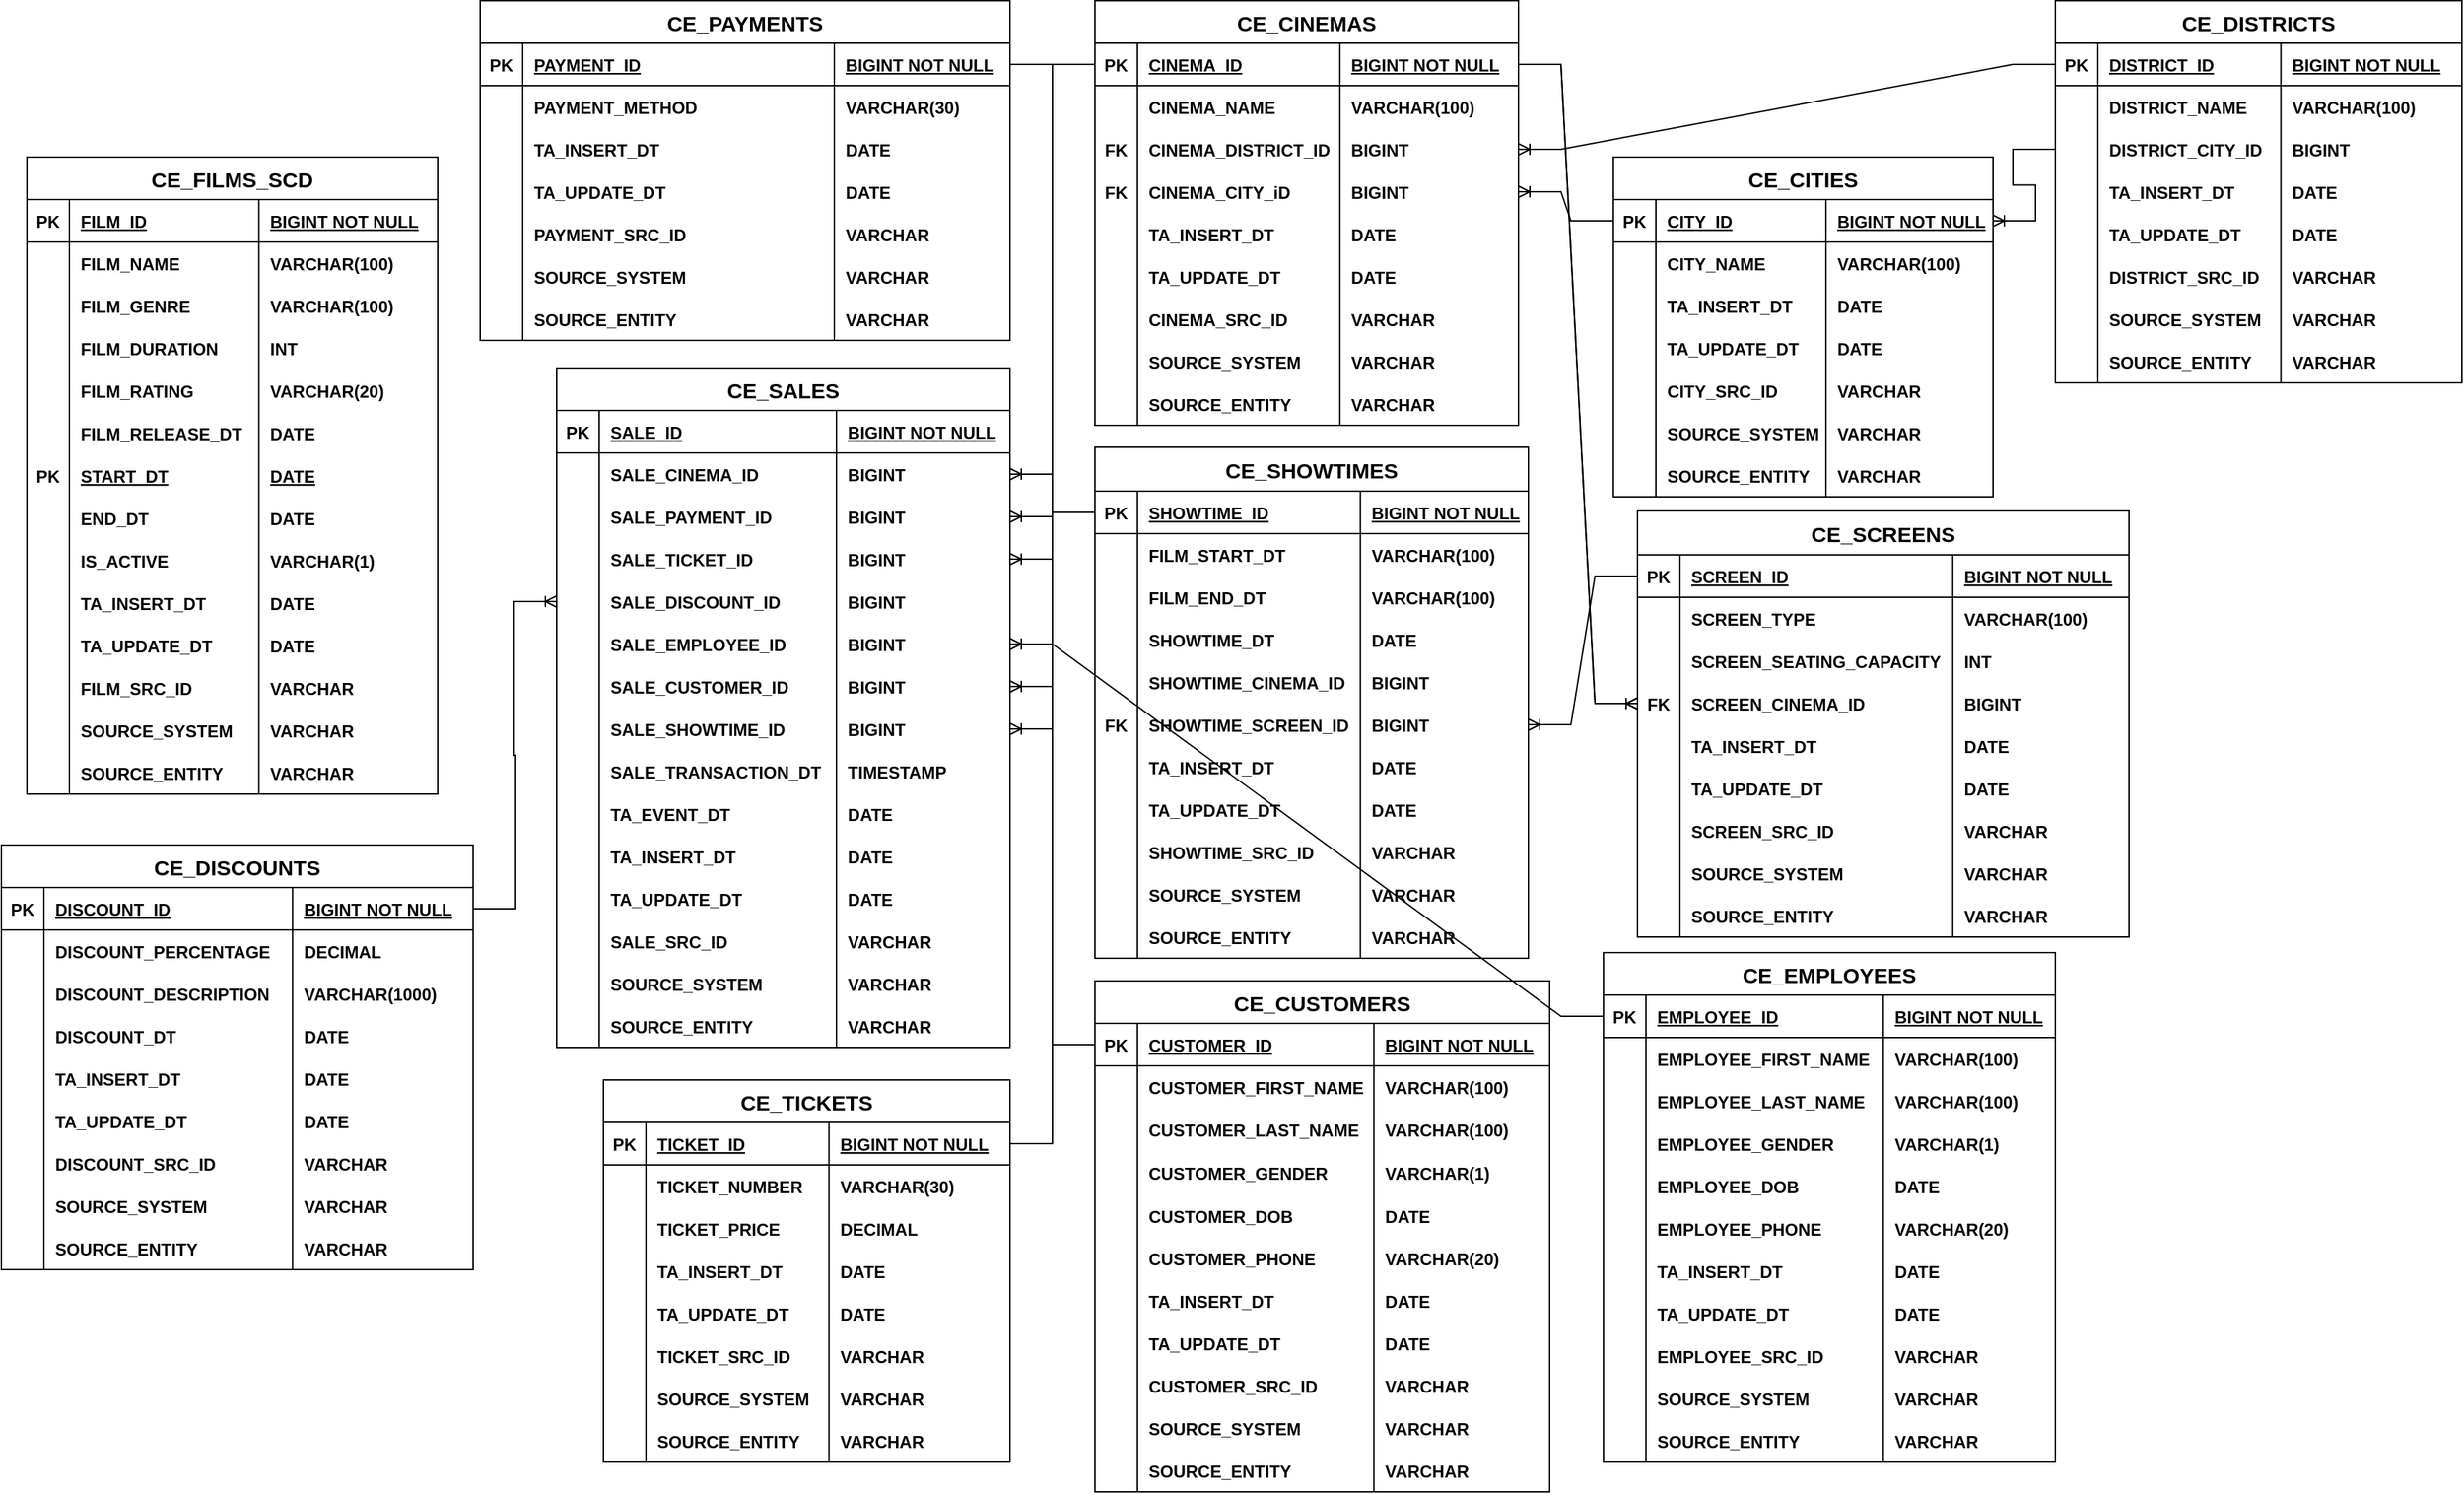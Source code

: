 <mxfile version="24.7.1" type="github">
  <diagram id="R2lEEEUBdFMjLlhIrx00" name="Page-1">
    <mxGraphModel dx="2449" dy="1054" grid="0" gridSize="10" guides="1" tooltips="1" connect="1" arrows="1" fold="1" page="0" pageScale="1" pageWidth="850" pageHeight="1100" math="0" shadow="0" extFonts="Permanent Marker^https://fonts.googleapis.com/css?family=Permanent+Marker">
      <root>
        <mxCell id="0" />
        <mxCell id="1" parent="0" />
        <mxCell id="C-vyLk0tnHw3VtMMgP7b-2" value="CE_FILMS_SCD" style="shape=table;startSize=30;container=1;collapsible=1;childLayout=tableLayout;fixedRows=1;rowLines=0;fontStyle=1;align=center;resizeLast=1;fontSize=15;" parent="1" vertex="1">
          <mxGeometry x="-240" y="362" width="290" height="450" as="geometry" />
        </mxCell>
        <mxCell id="C-vyLk0tnHw3VtMMgP7b-3" value="" style="shape=partialRectangle;collapsible=0;dropTarget=0;pointerEvents=0;fillColor=none;points=[[0,0.5],[1,0.5]];portConstraint=eastwest;top=0;left=0;right=0;bottom=1;" parent="C-vyLk0tnHw3VtMMgP7b-2" vertex="1">
          <mxGeometry y="30" width="290" height="30" as="geometry" />
        </mxCell>
        <mxCell id="C-vyLk0tnHw3VtMMgP7b-4" value="PK" style="shape=partialRectangle;overflow=hidden;connectable=0;fillColor=none;top=0;left=0;bottom=0;right=0;fontStyle=1;" parent="C-vyLk0tnHw3VtMMgP7b-3" vertex="1">
          <mxGeometry width="30" height="30" as="geometry">
            <mxRectangle width="30" height="30" as="alternateBounds" />
          </mxGeometry>
        </mxCell>
        <mxCell id="C-vyLk0tnHw3VtMMgP7b-5" value="FILM_ID" style="shape=partialRectangle;overflow=hidden;connectable=0;fillColor=none;top=0;left=0;bottom=0;right=0;align=left;spacingLeft=6;fontStyle=5;" parent="C-vyLk0tnHw3VtMMgP7b-3" vertex="1">
          <mxGeometry x="30" width="133.75" height="30" as="geometry">
            <mxRectangle width="133.75" height="30" as="alternateBounds" />
          </mxGeometry>
        </mxCell>
        <mxCell id="1flL4R2s85vkYmcaQ0f1-1" value="BIGINT NOT NULL" style="shape=partialRectangle;overflow=hidden;connectable=0;fillColor=none;top=0;left=0;bottom=0;right=0;align=left;spacingLeft=6;fontStyle=5;" parent="C-vyLk0tnHw3VtMMgP7b-3" vertex="1">
          <mxGeometry x="163.75" width="126.25" height="30" as="geometry">
            <mxRectangle width="126.25" height="30" as="alternateBounds" />
          </mxGeometry>
        </mxCell>
        <mxCell id="C-vyLk0tnHw3VtMMgP7b-6" value="" style="shape=partialRectangle;collapsible=0;dropTarget=0;pointerEvents=0;fillColor=none;points=[[0,0.5],[1,0.5]];portConstraint=eastwest;top=0;left=0;right=0;bottom=0;" parent="C-vyLk0tnHw3VtMMgP7b-2" vertex="1">
          <mxGeometry y="60" width="290" height="30" as="geometry" />
        </mxCell>
        <mxCell id="C-vyLk0tnHw3VtMMgP7b-7" value="" style="shape=partialRectangle;overflow=hidden;connectable=0;fillColor=none;top=0;left=0;bottom=0;right=0;" parent="C-vyLk0tnHw3VtMMgP7b-6" vertex="1">
          <mxGeometry width="30" height="30" as="geometry">
            <mxRectangle width="30" height="30" as="alternateBounds" />
          </mxGeometry>
        </mxCell>
        <mxCell id="C-vyLk0tnHw3VtMMgP7b-8" value="FILM_NAME" style="shape=partialRectangle;overflow=hidden;connectable=0;fillColor=none;top=0;left=0;bottom=0;right=0;align=left;spacingLeft=6;fontStyle=1" parent="C-vyLk0tnHw3VtMMgP7b-6" vertex="1">
          <mxGeometry x="30" width="133.75" height="30" as="geometry">
            <mxRectangle width="133.75" height="30" as="alternateBounds" />
          </mxGeometry>
        </mxCell>
        <mxCell id="1flL4R2s85vkYmcaQ0f1-2" value="VARCHAR(100)" style="shape=partialRectangle;overflow=hidden;connectable=0;fillColor=none;top=0;left=0;bottom=0;right=0;align=left;spacingLeft=6;fontStyle=1" parent="C-vyLk0tnHw3VtMMgP7b-6" vertex="1">
          <mxGeometry x="163.75" width="126.25" height="30" as="geometry">
            <mxRectangle width="126.25" height="30" as="alternateBounds" />
          </mxGeometry>
        </mxCell>
        <mxCell id="C-vyLk0tnHw3VtMMgP7b-9" value="" style="shape=partialRectangle;collapsible=0;dropTarget=0;pointerEvents=0;fillColor=none;points=[[0,0.5],[1,0.5]];portConstraint=eastwest;top=0;left=0;right=0;bottom=0;" parent="C-vyLk0tnHw3VtMMgP7b-2" vertex="1">
          <mxGeometry y="90" width="290" height="30" as="geometry" />
        </mxCell>
        <mxCell id="C-vyLk0tnHw3VtMMgP7b-10" value="" style="shape=partialRectangle;overflow=hidden;connectable=0;fillColor=none;top=0;left=0;bottom=0;right=0;" parent="C-vyLk0tnHw3VtMMgP7b-9" vertex="1">
          <mxGeometry width="30" height="30" as="geometry">
            <mxRectangle width="30" height="30" as="alternateBounds" />
          </mxGeometry>
        </mxCell>
        <mxCell id="C-vyLk0tnHw3VtMMgP7b-11" value="FILM_GENRE" style="shape=partialRectangle;overflow=hidden;connectable=0;fillColor=none;top=0;left=0;bottom=0;right=0;align=left;spacingLeft=6;fontStyle=1" parent="C-vyLk0tnHw3VtMMgP7b-9" vertex="1">
          <mxGeometry x="30" width="133.75" height="30" as="geometry">
            <mxRectangle width="133.75" height="30" as="alternateBounds" />
          </mxGeometry>
        </mxCell>
        <mxCell id="1flL4R2s85vkYmcaQ0f1-3" value="VARCHAR(100)" style="shape=partialRectangle;overflow=hidden;connectable=0;fillColor=none;top=0;left=0;bottom=0;right=0;align=left;spacingLeft=6;fontStyle=1" parent="C-vyLk0tnHw3VtMMgP7b-9" vertex="1">
          <mxGeometry x="163.75" width="126.25" height="30" as="geometry">
            <mxRectangle width="126.25" height="30" as="alternateBounds" />
          </mxGeometry>
        </mxCell>
        <mxCell id="1flL4R2s85vkYmcaQ0f1-4" style="shape=partialRectangle;collapsible=0;dropTarget=0;pointerEvents=0;fillColor=none;points=[[0,0.5],[1,0.5]];portConstraint=eastwest;top=0;left=0;right=0;bottom=0;" parent="C-vyLk0tnHw3VtMMgP7b-2" vertex="1">
          <mxGeometry y="120" width="290" height="30" as="geometry" />
        </mxCell>
        <mxCell id="1flL4R2s85vkYmcaQ0f1-5" style="shape=partialRectangle;overflow=hidden;connectable=0;fillColor=none;top=0;left=0;bottom=0;right=0;" parent="1flL4R2s85vkYmcaQ0f1-4" vertex="1">
          <mxGeometry width="30" height="30" as="geometry">
            <mxRectangle width="30" height="30" as="alternateBounds" />
          </mxGeometry>
        </mxCell>
        <mxCell id="1flL4R2s85vkYmcaQ0f1-6" value="FILM_DURATION" style="shape=partialRectangle;overflow=hidden;connectable=0;fillColor=none;top=0;left=0;bottom=0;right=0;align=left;spacingLeft=6;fontStyle=1" parent="1flL4R2s85vkYmcaQ0f1-4" vertex="1">
          <mxGeometry x="30" width="133.75" height="30" as="geometry">
            <mxRectangle width="133.75" height="30" as="alternateBounds" />
          </mxGeometry>
        </mxCell>
        <mxCell id="1flL4R2s85vkYmcaQ0f1-7" value="INT" style="shape=partialRectangle;overflow=hidden;connectable=0;fillColor=none;top=0;left=0;bottom=0;right=0;align=left;spacingLeft=6;fontStyle=1" parent="1flL4R2s85vkYmcaQ0f1-4" vertex="1">
          <mxGeometry x="163.75" width="126.25" height="30" as="geometry">
            <mxRectangle width="126.25" height="30" as="alternateBounds" />
          </mxGeometry>
        </mxCell>
        <mxCell id="1flL4R2s85vkYmcaQ0f1-8" style="shape=partialRectangle;collapsible=0;dropTarget=0;pointerEvents=0;fillColor=none;points=[[0,0.5],[1,0.5]];portConstraint=eastwest;top=0;left=0;right=0;bottom=0;" parent="C-vyLk0tnHw3VtMMgP7b-2" vertex="1">
          <mxGeometry y="150" width="290" height="30" as="geometry" />
        </mxCell>
        <mxCell id="1flL4R2s85vkYmcaQ0f1-9" style="shape=partialRectangle;overflow=hidden;connectable=0;fillColor=none;top=0;left=0;bottom=0;right=0;" parent="1flL4R2s85vkYmcaQ0f1-8" vertex="1">
          <mxGeometry width="30" height="30" as="geometry">
            <mxRectangle width="30" height="30" as="alternateBounds" />
          </mxGeometry>
        </mxCell>
        <mxCell id="1flL4R2s85vkYmcaQ0f1-10" value="FILM_RATING" style="shape=partialRectangle;overflow=hidden;connectable=0;fillColor=none;top=0;left=0;bottom=0;right=0;align=left;spacingLeft=6;fontStyle=1" parent="1flL4R2s85vkYmcaQ0f1-8" vertex="1">
          <mxGeometry x="30" width="133.75" height="30" as="geometry">
            <mxRectangle width="133.75" height="30" as="alternateBounds" />
          </mxGeometry>
        </mxCell>
        <mxCell id="1flL4R2s85vkYmcaQ0f1-11" value="VARCHAR(20)" style="shape=partialRectangle;overflow=hidden;connectable=0;fillColor=none;top=0;left=0;bottom=0;right=0;align=left;spacingLeft=6;fontStyle=1" parent="1flL4R2s85vkYmcaQ0f1-8" vertex="1">
          <mxGeometry x="163.75" width="126.25" height="30" as="geometry">
            <mxRectangle width="126.25" height="30" as="alternateBounds" />
          </mxGeometry>
        </mxCell>
        <mxCell id="1flL4R2s85vkYmcaQ0f1-12" style="shape=partialRectangle;collapsible=0;dropTarget=0;pointerEvents=0;fillColor=none;points=[[0,0.5],[1,0.5]];portConstraint=eastwest;top=0;left=0;right=0;bottom=0;" parent="C-vyLk0tnHw3VtMMgP7b-2" vertex="1">
          <mxGeometry y="180" width="290" height="30" as="geometry" />
        </mxCell>
        <mxCell id="1flL4R2s85vkYmcaQ0f1-13" style="shape=partialRectangle;overflow=hidden;connectable=0;fillColor=none;top=0;left=0;bottom=0;right=0;" parent="1flL4R2s85vkYmcaQ0f1-12" vertex="1">
          <mxGeometry width="30" height="30" as="geometry">
            <mxRectangle width="30" height="30" as="alternateBounds" />
          </mxGeometry>
        </mxCell>
        <mxCell id="1flL4R2s85vkYmcaQ0f1-14" value="FILM_RELEASE_DT" style="shape=partialRectangle;overflow=hidden;connectable=0;fillColor=none;top=0;left=0;bottom=0;right=0;align=left;spacingLeft=6;fontStyle=1" parent="1flL4R2s85vkYmcaQ0f1-12" vertex="1">
          <mxGeometry x="30" width="133.75" height="30" as="geometry">
            <mxRectangle width="133.75" height="30" as="alternateBounds" />
          </mxGeometry>
        </mxCell>
        <mxCell id="1flL4R2s85vkYmcaQ0f1-15" value="DATE" style="shape=partialRectangle;overflow=hidden;connectable=0;fillColor=none;top=0;left=0;bottom=0;right=0;align=left;spacingLeft=6;fontStyle=1" parent="1flL4R2s85vkYmcaQ0f1-12" vertex="1">
          <mxGeometry x="163.75" width="126.25" height="30" as="geometry">
            <mxRectangle width="126.25" height="30" as="alternateBounds" />
          </mxGeometry>
        </mxCell>
        <mxCell id="1flL4R2s85vkYmcaQ0f1-16" style="shape=partialRectangle;collapsible=0;dropTarget=0;pointerEvents=0;fillColor=none;points=[[0,0.5],[1,0.5]];portConstraint=eastwest;top=0;left=0;right=0;bottom=0;" parent="C-vyLk0tnHw3VtMMgP7b-2" vertex="1">
          <mxGeometry y="210" width="290" height="30" as="geometry" />
        </mxCell>
        <mxCell id="1flL4R2s85vkYmcaQ0f1-17" value="PK" style="shape=partialRectangle;overflow=hidden;connectable=0;fillColor=none;top=0;left=0;bottom=0;right=0;fontStyle=1" parent="1flL4R2s85vkYmcaQ0f1-16" vertex="1">
          <mxGeometry width="30" height="30" as="geometry">
            <mxRectangle width="30" height="30" as="alternateBounds" />
          </mxGeometry>
        </mxCell>
        <mxCell id="1flL4R2s85vkYmcaQ0f1-18" value="START_DT" style="shape=partialRectangle;overflow=hidden;connectable=0;fillColor=none;top=0;left=0;bottom=0;right=0;align=left;spacingLeft=6;fontStyle=5" parent="1flL4R2s85vkYmcaQ0f1-16" vertex="1">
          <mxGeometry x="30" width="133.75" height="30" as="geometry">
            <mxRectangle width="133.75" height="30" as="alternateBounds" />
          </mxGeometry>
        </mxCell>
        <mxCell id="1flL4R2s85vkYmcaQ0f1-19" value="DATE" style="shape=partialRectangle;overflow=hidden;connectable=0;fillColor=none;top=0;left=0;bottom=0;right=0;align=left;spacingLeft=6;fontStyle=5" parent="1flL4R2s85vkYmcaQ0f1-16" vertex="1">
          <mxGeometry x="163.75" width="126.25" height="30" as="geometry">
            <mxRectangle width="126.25" height="30" as="alternateBounds" />
          </mxGeometry>
        </mxCell>
        <mxCell id="1flL4R2s85vkYmcaQ0f1-20" style="shape=partialRectangle;collapsible=0;dropTarget=0;pointerEvents=0;fillColor=none;points=[[0,0.5],[1,0.5]];portConstraint=eastwest;top=0;left=0;right=0;bottom=0;" parent="C-vyLk0tnHw3VtMMgP7b-2" vertex="1">
          <mxGeometry y="240" width="290" height="30" as="geometry" />
        </mxCell>
        <mxCell id="1flL4R2s85vkYmcaQ0f1-21" style="shape=partialRectangle;overflow=hidden;connectable=0;fillColor=none;top=0;left=0;bottom=0;right=0;" parent="1flL4R2s85vkYmcaQ0f1-20" vertex="1">
          <mxGeometry width="30" height="30" as="geometry">
            <mxRectangle width="30" height="30" as="alternateBounds" />
          </mxGeometry>
        </mxCell>
        <mxCell id="1flL4R2s85vkYmcaQ0f1-22" value="END_DT" style="shape=partialRectangle;overflow=hidden;connectable=0;fillColor=none;top=0;left=0;bottom=0;right=0;align=left;spacingLeft=6;fontStyle=1" parent="1flL4R2s85vkYmcaQ0f1-20" vertex="1">
          <mxGeometry x="30" width="133.75" height="30" as="geometry">
            <mxRectangle width="133.75" height="30" as="alternateBounds" />
          </mxGeometry>
        </mxCell>
        <mxCell id="1flL4R2s85vkYmcaQ0f1-23" value="DATE" style="shape=partialRectangle;overflow=hidden;connectable=0;fillColor=none;top=0;left=0;bottom=0;right=0;align=left;spacingLeft=6;fontStyle=1" parent="1flL4R2s85vkYmcaQ0f1-20" vertex="1">
          <mxGeometry x="163.75" width="126.25" height="30" as="geometry">
            <mxRectangle width="126.25" height="30" as="alternateBounds" />
          </mxGeometry>
        </mxCell>
        <mxCell id="1flL4R2s85vkYmcaQ0f1-24" style="shape=partialRectangle;collapsible=0;dropTarget=0;pointerEvents=0;fillColor=none;points=[[0,0.5],[1,0.5]];portConstraint=eastwest;top=0;left=0;right=0;bottom=0;" parent="C-vyLk0tnHw3VtMMgP7b-2" vertex="1">
          <mxGeometry y="270" width="290" height="30" as="geometry" />
        </mxCell>
        <mxCell id="1flL4R2s85vkYmcaQ0f1-25" style="shape=partialRectangle;overflow=hidden;connectable=0;fillColor=none;top=0;left=0;bottom=0;right=0;" parent="1flL4R2s85vkYmcaQ0f1-24" vertex="1">
          <mxGeometry width="30" height="30" as="geometry">
            <mxRectangle width="30" height="30" as="alternateBounds" />
          </mxGeometry>
        </mxCell>
        <mxCell id="1flL4R2s85vkYmcaQ0f1-26" value="IS_ACTIVE" style="shape=partialRectangle;overflow=hidden;connectable=0;fillColor=none;top=0;left=0;bottom=0;right=0;align=left;spacingLeft=6;fontStyle=1" parent="1flL4R2s85vkYmcaQ0f1-24" vertex="1">
          <mxGeometry x="30" width="133.75" height="30" as="geometry">
            <mxRectangle width="133.75" height="30" as="alternateBounds" />
          </mxGeometry>
        </mxCell>
        <mxCell id="1flL4R2s85vkYmcaQ0f1-27" value="VARCHAR(1)" style="shape=partialRectangle;overflow=hidden;connectable=0;fillColor=none;top=0;left=0;bottom=0;right=0;align=left;spacingLeft=6;fontStyle=1" parent="1flL4R2s85vkYmcaQ0f1-24" vertex="1">
          <mxGeometry x="163.75" width="126.25" height="30" as="geometry">
            <mxRectangle width="126.25" height="30" as="alternateBounds" />
          </mxGeometry>
        </mxCell>
        <mxCell id="1flL4R2s85vkYmcaQ0f1-28" style="shape=partialRectangle;collapsible=0;dropTarget=0;pointerEvents=0;fillColor=none;points=[[0,0.5],[1,0.5]];portConstraint=eastwest;top=0;left=0;right=0;bottom=0;" parent="C-vyLk0tnHw3VtMMgP7b-2" vertex="1">
          <mxGeometry y="300" width="290" height="30" as="geometry" />
        </mxCell>
        <mxCell id="1flL4R2s85vkYmcaQ0f1-29" style="shape=partialRectangle;overflow=hidden;connectable=0;fillColor=none;top=0;left=0;bottom=0;right=0;" parent="1flL4R2s85vkYmcaQ0f1-28" vertex="1">
          <mxGeometry width="30" height="30" as="geometry">
            <mxRectangle width="30" height="30" as="alternateBounds" />
          </mxGeometry>
        </mxCell>
        <mxCell id="1flL4R2s85vkYmcaQ0f1-30" value="TA_INSERT_DT" style="shape=partialRectangle;overflow=hidden;connectable=0;fillColor=none;top=0;left=0;bottom=0;right=0;align=left;spacingLeft=6;fontStyle=1" parent="1flL4R2s85vkYmcaQ0f1-28" vertex="1">
          <mxGeometry x="30" width="133.75" height="30" as="geometry">
            <mxRectangle width="133.75" height="30" as="alternateBounds" />
          </mxGeometry>
        </mxCell>
        <mxCell id="1flL4R2s85vkYmcaQ0f1-31" value="DATE" style="shape=partialRectangle;overflow=hidden;connectable=0;fillColor=none;top=0;left=0;bottom=0;right=0;align=left;spacingLeft=6;fontStyle=1" parent="1flL4R2s85vkYmcaQ0f1-28" vertex="1">
          <mxGeometry x="163.75" width="126.25" height="30" as="geometry">
            <mxRectangle width="126.25" height="30" as="alternateBounds" />
          </mxGeometry>
        </mxCell>
        <mxCell id="1flL4R2s85vkYmcaQ0f1-32" style="shape=partialRectangle;collapsible=0;dropTarget=0;pointerEvents=0;fillColor=none;points=[[0,0.5],[1,0.5]];portConstraint=eastwest;top=0;left=0;right=0;bottom=0;" parent="C-vyLk0tnHw3VtMMgP7b-2" vertex="1">
          <mxGeometry y="330" width="290" height="30" as="geometry" />
        </mxCell>
        <mxCell id="1flL4R2s85vkYmcaQ0f1-33" style="shape=partialRectangle;overflow=hidden;connectable=0;fillColor=none;top=0;left=0;bottom=0;right=0;" parent="1flL4R2s85vkYmcaQ0f1-32" vertex="1">
          <mxGeometry width="30" height="30" as="geometry">
            <mxRectangle width="30" height="30" as="alternateBounds" />
          </mxGeometry>
        </mxCell>
        <mxCell id="1flL4R2s85vkYmcaQ0f1-34" value="TA_UPDATE_DT" style="shape=partialRectangle;overflow=hidden;connectable=0;fillColor=none;top=0;left=0;bottom=0;right=0;align=left;spacingLeft=6;fontStyle=1" parent="1flL4R2s85vkYmcaQ0f1-32" vertex="1">
          <mxGeometry x="30" width="133.75" height="30" as="geometry">
            <mxRectangle width="133.75" height="30" as="alternateBounds" />
          </mxGeometry>
        </mxCell>
        <mxCell id="1flL4R2s85vkYmcaQ0f1-35" value="DATE" style="shape=partialRectangle;overflow=hidden;connectable=0;fillColor=none;top=0;left=0;bottom=0;right=0;align=left;spacingLeft=6;fontStyle=1" parent="1flL4R2s85vkYmcaQ0f1-32" vertex="1">
          <mxGeometry x="163.75" width="126.25" height="30" as="geometry">
            <mxRectangle width="126.25" height="30" as="alternateBounds" />
          </mxGeometry>
        </mxCell>
        <mxCell id="1flL4R2s85vkYmcaQ0f1-36" style="shape=partialRectangle;collapsible=0;dropTarget=0;pointerEvents=0;fillColor=none;points=[[0,0.5],[1,0.5]];portConstraint=eastwest;top=0;left=0;right=0;bottom=0;" parent="C-vyLk0tnHw3VtMMgP7b-2" vertex="1">
          <mxGeometry y="360" width="290" height="30" as="geometry" />
        </mxCell>
        <mxCell id="1flL4R2s85vkYmcaQ0f1-37" style="shape=partialRectangle;overflow=hidden;connectable=0;fillColor=none;top=0;left=0;bottom=0;right=0;" parent="1flL4R2s85vkYmcaQ0f1-36" vertex="1">
          <mxGeometry width="30" height="30" as="geometry">
            <mxRectangle width="30" height="30" as="alternateBounds" />
          </mxGeometry>
        </mxCell>
        <mxCell id="1flL4R2s85vkYmcaQ0f1-38" value="FILM_SRC_ID" style="shape=partialRectangle;overflow=hidden;connectable=0;fillColor=none;top=0;left=0;bottom=0;right=0;align=left;spacingLeft=6;fontStyle=1" parent="1flL4R2s85vkYmcaQ0f1-36" vertex="1">
          <mxGeometry x="30" width="133.75" height="30" as="geometry">
            <mxRectangle width="133.75" height="30" as="alternateBounds" />
          </mxGeometry>
        </mxCell>
        <mxCell id="1flL4R2s85vkYmcaQ0f1-39" value="VARCHAR" style="shape=partialRectangle;overflow=hidden;connectable=0;fillColor=none;top=0;left=0;bottom=0;right=0;align=left;spacingLeft=6;fontStyle=1" parent="1flL4R2s85vkYmcaQ0f1-36" vertex="1">
          <mxGeometry x="163.75" width="126.25" height="30" as="geometry">
            <mxRectangle width="126.25" height="30" as="alternateBounds" />
          </mxGeometry>
        </mxCell>
        <mxCell id="1flL4R2s85vkYmcaQ0f1-40" style="shape=partialRectangle;collapsible=0;dropTarget=0;pointerEvents=0;fillColor=none;points=[[0,0.5],[1,0.5]];portConstraint=eastwest;top=0;left=0;right=0;bottom=0;" parent="C-vyLk0tnHw3VtMMgP7b-2" vertex="1">
          <mxGeometry y="390" width="290" height="30" as="geometry" />
        </mxCell>
        <mxCell id="1flL4R2s85vkYmcaQ0f1-41" style="shape=partialRectangle;overflow=hidden;connectable=0;fillColor=none;top=0;left=0;bottom=0;right=0;" parent="1flL4R2s85vkYmcaQ0f1-40" vertex="1">
          <mxGeometry width="30" height="30" as="geometry">
            <mxRectangle width="30" height="30" as="alternateBounds" />
          </mxGeometry>
        </mxCell>
        <mxCell id="1flL4R2s85vkYmcaQ0f1-42" value="SOURCE_SYSTEM" style="shape=partialRectangle;overflow=hidden;connectable=0;fillColor=none;top=0;left=0;bottom=0;right=0;align=left;spacingLeft=6;fontStyle=1" parent="1flL4R2s85vkYmcaQ0f1-40" vertex="1">
          <mxGeometry x="30" width="133.75" height="30" as="geometry">
            <mxRectangle width="133.75" height="30" as="alternateBounds" />
          </mxGeometry>
        </mxCell>
        <mxCell id="1flL4R2s85vkYmcaQ0f1-43" value="VARCHAR" style="shape=partialRectangle;overflow=hidden;connectable=0;fillColor=none;top=0;left=0;bottom=0;right=0;align=left;spacingLeft=6;fontStyle=1" parent="1flL4R2s85vkYmcaQ0f1-40" vertex="1">
          <mxGeometry x="163.75" width="126.25" height="30" as="geometry">
            <mxRectangle width="126.25" height="30" as="alternateBounds" />
          </mxGeometry>
        </mxCell>
        <mxCell id="1flL4R2s85vkYmcaQ0f1-44" style="shape=partialRectangle;collapsible=0;dropTarget=0;pointerEvents=0;fillColor=none;points=[[0,0.5],[1,0.5]];portConstraint=eastwest;top=0;left=0;right=0;bottom=0;" parent="C-vyLk0tnHw3VtMMgP7b-2" vertex="1">
          <mxGeometry y="420" width="290" height="30" as="geometry" />
        </mxCell>
        <mxCell id="1flL4R2s85vkYmcaQ0f1-45" style="shape=partialRectangle;overflow=hidden;connectable=0;fillColor=none;top=0;left=0;bottom=0;right=0;" parent="1flL4R2s85vkYmcaQ0f1-44" vertex="1">
          <mxGeometry width="30" height="30" as="geometry">
            <mxRectangle width="30" height="30" as="alternateBounds" />
          </mxGeometry>
        </mxCell>
        <mxCell id="1flL4R2s85vkYmcaQ0f1-46" value="SOURCE_ENTITY" style="shape=partialRectangle;overflow=hidden;connectable=0;fillColor=none;top=0;left=0;bottom=0;right=0;align=left;spacingLeft=6;fontStyle=1" parent="1flL4R2s85vkYmcaQ0f1-44" vertex="1">
          <mxGeometry x="30" width="133.75" height="30" as="geometry">
            <mxRectangle width="133.75" height="30" as="alternateBounds" />
          </mxGeometry>
        </mxCell>
        <mxCell id="1flL4R2s85vkYmcaQ0f1-47" value="VARCHAR" style="shape=partialRectangle;overflow=hidden;connectable=0;fillColor=none;top=0;left=0;bottom=0;right=0;align=left;spacingLeft=6;fontStyle=1" parent="1flL4R2s85vkYmcaQ0f1-44" vertex="1">
          <mxGeometry x="163.75" width="126.25" height="30" as="geometry">
            <mxRectangle width="126.25" height="30" as="alternateBounds" />
          </mxGeometry>
        </mxCell>
        <mxCell id="1flL4R2s85vkYmcaQ0f1-48" value="CE_CINEMAS" style="shape=table;startSize=30;container=1;collapsible=1;childLayout=tableLayout;fixedRows=1;rowLines=0;fontStyle=1;align=center;resizeLast=1;fontSize=15;" parent="1" vertex="1">
          <mxGeometry x="514" y="251.5" width="299" height="300" as="geometry" />
        </mxCell>
        <mxCell id="1flL4R2s85vkYmcaQ0f1-49" value="" style="shape=partialRectangle;collapsible=0;dropTarget=0;pointerEvents=0;fillColor=none;points=[[0,0.5],[1,0.5]];portConstraint=eastwest;top=0;left=0;right=0;bottom=1;" parent="1flL4R2s85vkYmcaQ0f1-48" vertex="1">
          <mxGeometry y="30" width="299" height="30" as="geometry" />
        </mxCell>
        <mxCell id="1flL4R2s85vkYmcaQ0f1-50" value="PK" style="shape=partialRectangle;overflow=hidden;connectable=0;fillColor=none;top=0;left=0;bottom=0;right=0;fontStyle=1;" parent="1flL4R2s85vkYmcaQ0f1-49" vertex="1">
          <mxGeometry width="30" height="30" as="geometry">
            <mxRectangle width="30" height="30" as="alternateBounds" />
          </mxGeometry>
        </mxCell>
        <mxCell id="1flL4R2s85vkYmcaQ0f1-51" value="CINEMA_ID" style="shape=partialRectangle;overflow=hidden;connectable=0;fillColor=none;top=0;left=0;bottom=0;right=0;align=left;spacingLeft=6;fontStyle=5;" parent="1flL4R2s85vkYmcaQ0f1-49" vertex="1">
          <mxGeometry x="30" width="142.909" height="30" as="geometry">
            <mxRectangle width="142.909" height="30" as="alternateBounds" />
          </mxGeometry>
        </mxCell>
        <mxCell id="1flL4R2s85vkYmcaQ0f1-52" value="BIGINT NOT NULL" style="shape=partialRectangle;overflow=hidden;connectable=0;fillColor=none;top=0;left=0;bottom=0;right=0;align=left;spacingLeft=6;fontStyle=5;" parent="1flL4R2s85vkYmcaQ0f1-49" vertex="1">
          <mxGeometry x="172.909" width="126.091" height="30" as="geometry">
            <mxRectangle width="126.091" height="30" as="alternateBounds" />
          </mxGeometry>
        </mxCell>
        <mxCell id="1flL4R2s85vkYmcaQ0f1-53" value="" style="shape=partialRectangle;collapsible=0;dropTarget=0;pointerEvents=0;fillColor=none;points=[[0,0.5],[1,0.5]];portConstraint=eastwest;top=0;left=0;right=0;bottom=0;" parent="1flL4R2s85vkYmcaQ0f1-48" vertex="1">
          <mxGeometry y="60" width="299" height="30" as="geometry" />
        </mxCell>
        <mxCell id="1flL4R2s85vkYmcaQ0f1-54" value="" style="shape=partialRectangle;overflow=hidden;connectable=0;fillColor=none;top=0;left=0;bottom=0;right=0;" parent="1flL4R2s85vkYmcaQ0f1-53" vertex="1">
          <mxGeometry width="30" height="30" as="geometry">
            <mxRectangle width="30" height="30" as="alternateBounds" />
          </mxGeometry>
        </mxCell>
        <mxCell id="1flL4R2s85vkYmcaQ0f1-55" value="CINEMA_NAME" style="shape=partialRectangle;overflow=hidden;connectable=0;fillColor=none;top=0;left=0;bottom=0;right=0;align=left;spacingLeft=6;fontStyle=1" parent="1flL4R2s85vkYmcaQ0f1-53" vertex="1">
          <mxGeometry x="30" width="142.909" height="30" as="geometry">
            <mxRectangle width="142.909" height="30" as="alternateBounds" />
          </mxGeometry>
        </mxCell>
        <mxCell id="1flL4R2s85vkYmcaQ0f1-56" value="VARCHAR(100)" style="shape=partialRectangle;overflow=hidden;connectable=0;fillColor=none;top=0;left=0;bottom=0;right=0;align=left;spacingLeft=6;fontStyle=1" parent="1flL4R2s85vkYmcaQ0f1-53" vertex="1">
          <mxGeometry x="172.909" width="126.091" height="30" as="geometry">
            <mxRectangle width="126.091" height="30" as="alternateBounds" />
          </mxGeometry>
        </mxCell>
        <mxCell id="1flL4R2s85vkYmcaQ0f1-57" value="" style="shape=partialRectangle;collapsible=0;dropTarget=0;pointerEvents=0;fillColor=none;points=[[0,0.5],[1,0.5]];portConstraint=eastwest;top=0;left=0;right=0;bottom=0;" parent="1flL4R2s85vkYmcaQ0f1-48" vertex="1">
          <mxGeometry y="90" width="299" height="30" as="geometry" />
        </mxCell>
        <mxCell id="1flL4R2s85vkYmcaQ0f1-58" value="FK" style="shape=partialRectangle;overflow=hidden;connectable=0;fillColor=none;top=0;left=0;bottom=0;right=0;fontStyle=1" parent="1flL4R2s85vkYmcaQ0f1-57" vertex="1">
          <mxGeometry width="30" height="30" as="geometry">
            <mxRectangle width="30" height="30" as="alternateBounds" />
          </mxGeometry>
        </mxCell>
        <mxCell id="1flL4R2s85vkYmcaQ0f1-59" value="CINEMA_DISTRICT_ID" style="shape=partialRectangle;overflow=hidden;connectable=0;fillColor=none;top=0;left=0;bottom=0;right=0;align=left;spacingLeft=6;fontStyle=1" parent="1flL4R2s85vkYmcaQ0f1-57" vertex="1">
          <mxGeometry x="30" width="142.909" height="30" as="geometry">
            <mxRectangle width="142.909" height="30" as="alternateBounds" />
          </mxGeometry>
        </mxCell>
        <mxCell id="1flL4R2s85vkYmcaQ0f1-60" value="BIGINT" style="shape=partialRectangle;overflow=hidden;connectable=0;fillColor=none;top=0;left=0;bottom=0;right=0;align=left;spacingLeft=6;fontStyle=1" parent="1flL4R2s85vkYmcaQ0f1-57" vertex="1">
          <mxGeometry x="172.909" width="126.091" height="30" as="geometry">
            <mxRectangle width="126.091" height="30" as="alternateBounds" />
          </mxGeometry>
        </mxCell>
        <mxCell id="1flL4R2s85vkYmcaQ0f1-61" style="shape=partialRectangle;collapsible=0;dropTarget=0;pointerEvents=0;fillColor=none;points=[[0,0.5],[1,0.5]];portConstraint=eastwest;top=0;left=0;right=0;bottom=0;" parent="1flL4R2s85vkYmcaQ0f1-48" vertex="1">
          <mxGeometry y="120" width="299" height="30" as="geometry" />
        </mxCell>
        <mxCell id="1flL4R2s85vkYmcaQ0f1-62" value="FK" style="shape=partialRectangle;overflow=hidden;connectable=0;fillColor=none;top=0;left=0;bottom=0;right=0;fontStyle=1" parent="1flL4R2s85vkYmcaQ0f1-61" vertex="1">
          <mxGeometry width="30" height="30" as="geometry">
            <mxRectangle width="30" height="30" as="alternateBounds" />
          </mxGeometry>
        </mxCell>
        <mxCell id="1flL4R2s85vkYmcaQ0f1-63" value="CINEMA_CITY_iD" style="shape=partialRectangle;overflow=hidden;connectable=0;fillColor=none;top=0;left=0;bottom=0;right=0;align=left;spacingLeft=6;fontStyle=1" parent="1flL4R2s85vkYmcaQ0f1-61" vertex="1">
          <mxGeometry x="30" width="142.909" height="30" as="geometry">
            <mxRectangle width="142.909" height="30" as="alternateBounds" />
          </mxGeometry>
        </mxCell>
        <mxCell id="1flL4R2s85vkYmcaQ0f1-64" value="BIGINT" style="shape=partialRectangle;overflow=hidden;connectable=0;fillColor=none;top=0;left=0;bottom=0;right=0;align=left;spacingLeft=6;fontStyle=1" parent="1flL4R2s85vkYmcaQ0f1-61" vertex="1">
          <mxGeometry x="172.909" width="126.091" height="30" as="geometry">
            <mxRectangle width="126.091" height="30" as="alternateBounds" />
          </mxGeometry>
        </mxCell>
        <mxCell id="1flL4R2s85vkYmcaQ0f1-85" style="shape=partialRectangle;collapsible=0;dropTarget=0;pointerEvents=0;fillColor=none;points=[[0,0.5],[1,0.5]];portConstraint=eastwest;top=0;left=0;right=0;bottom=0;" parent="1flL4R2s85vkYmcaQ0f1-48" vertex="1">
          <mxGeometry y="150" width="299" height="30" as="geometry" />
        </mxCell>
        <mxCell id="1flL4R2s85vkYmcaQ0f1-86" style="shape=partialRectangle;overflow=hidden;connectable=0;fillColor=none;top=0;left=0;bottom=0;right=0;" parent="1flL4R2s85vkYmcaQ0f1-85" vertex="1">
          <mxGeometry width="30" height="30" as="geometry">
            <mxRectangle width="30" height="30" as="alternateBounds" />
          </mxGeometry>
        </mxCell>
        <mxCell id="1flL4R2s85vkYmcaQ0f1-87" value="TA_INSERT_DT" style="shape=partialRectangle;overflow=hidden;connectable=0;fillColor=none;top=0;left=0;bottom=0;right=0;align=left;spacingLeft=6;fontStyle=1" parent="1flL4R2s85vkYmcaQ0f1-85" vertex="1">
          <mxGeometry x="30" width="142.909" height="30" as="geometry">
            <mxRectangle width="142.909" height="30" as="alternateBounds" />
          </mxGeometry>
        </mxCell>
        <mxCell id="1flL4R2s85vkYmcaQ0f1-88" value="DATE" style="shape=partialRectangle;overflow=hidden;connectable=0;fillColor=none;top=0;left=0;bottom=0;right=0;align=left;spacingLeft=6;fontStyle=1" parent="1flL4R2s85vkYmcaQ0f1-85" vertex="1">
          <mxGeometry x="172.909" width="126.091" height="30" as="geometry">
            <mxRectangle width="126.091" height="30" as="alternateBounds" />
          </mxGeometry>
        </mxCell>
        <mxCell id="1flL4R2s85vkYmcaQ0f1-89" style="shape=partialRectangle;collapsible=0;dropTarget=0;pointerEvents=0;fillColor=none;points=[[0,0.5],[1,0.5]];portConstraint=eastwest;top=0;left=0;right=0;bottom=0;" parent="1flL4R2s85vkYmcaQ0f1-48" vertex="1">
          <mxGeometry y="180" width="299" height="30" as="geometry" />
        </mxCell>
        <mxCell id="1flL4R2s85vkYmcaQ0f1-90" style="shape=partialRectangle;overflow=hidden;connectable=0;fillColor=none;top=0;left=0;bottom=0;right=0;" parent="1flL4R2s85vkYmcaQ0f1-89" vertex="1">
          <mxGeometry width="30" height="30" as="geometry">
            <mxRectangle width="30" height="30" as="alternateBounds" />
          </mxGeometry>
        </mxCell>
        <mxCell id="1flL4R2s85vkYmcaQ0f1-91" value="TA_UPDATE_DT" style="shape=partialRectangle;overflow=hidden;connectable=0;fillColor=none;top=0;left=0;bottom=0;right=0;align=left;spacingLeft=6;fontStyle=1" parent="1flL4R2s85vkYmcaQ0f1-89" vertex="1">
          <mxGeometry x="30" width="142.909" height="30" as="geometry">
            <mxRectangle width="142.909" height="30" as="alternateBounds" />
          </mxGeometry>
        </mxCell>
        <mxCell id="1flL4R2s85vkYmcaQ0f1-92" value="DATE" style="shape=partialRectangle;overflow=hidden;connectable=0;fillColor=none;top=0;left=0;bottom=0;right=0;align=left;spacingLeft=6;fontStyle=1" parent="1flL4R2s85vkYmcaQ0f1-89" vertex="1">
          <mxGeometry x="172.909" width="126.091" height="30" as="geometry">
            <mxRectangle width="126.091" height="30" as="alternateBounds" />
          </mxGeometry>
        </mxCell>
        <mxCell id="1flL4R2s85vkYmcaQ0f1-93" style="shape=partialRectangle;collapsible=0;dropTarget=0;pointerEvents=0;fillColor=none;points=[[0,0.5],[1,0.5]];portConstraint=eastwest;top=0;left=0;right=0;bottom=0;fontStyle=1" parent="1flL4R2s85vkYmcaQ0f1-48" vertex="1">
          <mxGeometry y="210" width="299" height="30" as="geometry" />
        </mxCell>
        <mxCell id="1flL4R2s85vkYmcaQ0f1-94" style="shape=partialRectangle;overflow=hidden;connectable=0;fillColor=none;top=0;left=0;bottom=0;right=0;" parent="1flL4R2s85vkYmcaQ0f1-93" vertex="1">
          <mxGeometry width="30" height="30" as="geometry">
            <mxRectangle width="30" height="30" as="alternateBounds" />
          </mxGeometry>
        </mxCell>
        <mxCell id="1flL4R2s85vkYmcaQ0f1-95" value="CINEMA_SRC_ID" style="shape=partialRectangle;overflow=hidden;connectable=0;fillColor=none;top=0;left=0;bottom=0;right=0;align=left;spacingLeft=6;fontStyle=1" parent="1flL4R2s85vkYmcaQ0f1-93" vertex="1">
          <mxGeometry x="30" width="142.909" height="30" as="geometry">
            <mxRectangle width="142.909" height="30" as="alternateBounds" />
          </mxGeometry>
        </mxCell>
        <mxCell id="1flL4R2s85vkYmcaQ0f1-96" value="VARCHAR" style="shape=partialRectangle;overflow=hidden;connectable=0;fillColor=none;top=0;left=0;bottom=0;right=0;align=left;spacingLeft=6;fontStyle=1" parent="1flL4R2s85vkYmcaQ0f1-93" vertex="1">
          <mxGeometry x="172.909" width="126.091" height="30" as="geometry">
            <mxRectangle width="126.091" height="30" as="alternateBounds" />
          </mxGeometry>
        </mxCell>
        <mxCell id="1flL4R2s85vkYmcaQ0f1-97" style="shape=partialRectangle;collapsible=0;dropTarget=0;pointerEvents=0;fillColor=none;points=[[0,0.5],[1,0.5]];portConstraint=eastwest;top=0;left=0;right=0;bottom=0;" parent="1flL4R2s85vkYmcaQ0f1-48" vertex="1">
          <mxGeometry y="240" width="299" height="30" as="geometry" />
        </mxCell>
        <mxCell id="1flL4R2s85vkYmcaQ0f1-98" style="shape=partialRectangle;overflow=hidden;connectable=0;fillColor=none;top=0;left=0;bottom=0;right=0;" parent="1flL4R2s85vkYmcaQ0f1-97" vertex="1">
          <mxGeometry width="30" height="30" as="geometry">
            <mxRectangle width="30" height="30" as="alternateBounds" />
          </mxGeometry>
        </mxCell>
        <mxCell id="1flL4R2s85vkYmcaQ0f1-99" value="SOURCE_SYSTEM" style="shape=partialRectangle;overflow=hidden;connectable=0;fillColor=none;top=0;left=0;bottom=0;right=0;align=left;spacingLeft=6;fontStyle=1" parent="1flL4R2s85vkYmcaQ0f1-97" vertex="1">
          <mxGeometry x="30" width="142.909" height="30" as="geometry">
            <mxRectangle width="142.909" height="30" as="alternateBounds" />
          </mxGeometry>
        </mxCell>
        <mxCell id="1flL4R2s85vkYmcaQ0f1-100" value="VARCHAR" style="shape=partialRectangle;overflow=hidden;connectable=0;fillColor=none;top=0;left=0;bottom=0;right=0;align=left;spacingLeft=6;fontStyle=1" parent="1flL4R2s85vkYmcaQ0f1-97" vertex="1">
          <mxGeometry x="172.909" width="126.091" height="30" as="geometry">
            <mxRectangle width="126.091" height="30" as="alternateBounds" />
          </mxGeometry>
        </mxCell>
        <mxCell id="1flL4R2s85vkYmcaQ0f1-101" style="shape=partialRectangle;collapsible=0;dropTarget=0;pointerEvents=0;fillColor=none;points=[[0,0.5],[1,0.5]];portConstraint=eastwest;top=0;left=0;right=0;bottom=0;" parent="1flL4R2s85vkYmcaQ0f1-48" vertex="1">
          <mxGeometry y="270" width="299" height="30" as="geometry" />
        </mxCell>
        <mxCell id="1flL4R2s85vkYmcaQ0f1-102" style="shape=partialRectangle;overflow=hidden;connectable=0;fillColor=none;top=0;left=0;bottom=0;right=0;" parent="1flL4R2s85vkYmcaQ0f1-101" vertex="1">
          <mxGeometry width="30" height="30" as="geometry">
            <mxRectangle width="30" height="30" as="alternateBounds" />
          </mxGeometry>
        </mxCell>
        <mxCell id="1flL4R2s85vkYmcaQ0f1-103" value="SOURCE_ENTITY" style="shape=partialRectangle;overflow=hidden;connectable=0;fillColor=none;top=0;left=0;bottom=0;right=0;align=left;spacingLeft=6;fontStyle=1" parent="1flL4R2s85vkYmcaQ0f1-101" vertex="1">
          <mxGeometry x="30" width="142.909" height="30" as="geometry">
            <mxRectangle width="142.909" height="30" as="alternateBounds" />
          </mxGeometry>
        </mxCell>
        <mxCell id="1flL4R2s85vkYmcaQ0f1-104" value="VARCHAR" style="shape=partialRectangle;overflow=hidden;connectable=0;fillColor=none;top=0;left=0;bottom=0;right=0;align=left;spacingLeft=6;fontStyle=1" parent="1flL4R2s85vkYmcaQ0f1-101" vertex="1">
          <mxGeometry x="172.909" width="126.091" height="30" as="geometry">
            <mxRectangle width="126.091" height="30" as="alternateBounds" />
          </mxGeometry>
        </mxCell>
        <mxCell id="1flL4R2s85vkYmcaQ0f1-211" value="CE_SCREENS" style="shape=table;startSize=31;container=1;collapsible=1;childLayout=tableLayout;fixedRows=1;rowLines=0;fontStyle=1;align=center;resizeLast=1;fontSize=15;" parent="1" vertex="1">
          <mxGeometry x="897" y="612" width="347" height="301" as="geometry" />
        </mxCell>
        <mxCell id="1flL4R2s85vkYmcaQ0f1-212" value="" style="shape=partialRectangle;collapsible=0;dropTarget=0;pointerEvents=0;fillColor=none;points=[[0,0.5],[1,0.5]];portConstraint=eastwest;top=0;left=0;right=0;bottom=1;" parent="1flL4R2s85vkYmcaQ0f1-211" vertex="1">
          <mxGeometry y="31" width="347" height="30" as="geometry" />
        </mxCell>
        <mxCell id="1flL4R2s85vkYmcaQ0f1-213" value="PK" style="shape=partialRectangle;overflow=hidden;connectable=0;fillColor=none;top=0;left=0;bottom=0;right=0;fontStyle=1;" parent="1flL4R2s85vkYmcaQ0f1-212" vertex="1">
          <mxGeometry width="30" height="30" as="geometry">
            <mxRectangle width="30" height="30" as="alternateBounds" />
          </mxGeometry>
        </mxCell>
        <mxCell id="1flL4R2s85vkYmcaQ0f1-214" value="SCREEN_ID" style="shape=partialRectangle;overflow=hidden;connectable=0;fillColor=none;top=0;left=0;bottom=0;right=0;align=left;spacingLeft=6;fontStyle=5;" parent="1flL4R2s85vkYmcaQ0f1-212" vertex="1">
          <mxGeometry x="30" width="192.583" height="30" as="geometry">
            <mxRectangle width="192.583" height="30" as="alternateBounds" />
          </mxGeometry>
        </mxCell>
        <mxCell id="1flL4R2s85vkYmcaQ0f1-215" value="BIGINT NOT NULL" style="shape=partialRectangle;overflow=hidden;connectable=0;fillColor=none;top=0;left=0;bottom=0;right=0;align=left;spacingLeft=6;fontStyle=5;" parent="1flL4R2s85vkYmcaQ0f1-212" vertex="1">
          <mxGeometry x="222.583" width="124.417" height="30" as="geometry">
            <mxRectangle width="124.417" height="30" as="alternateBounds" />
          </mxGeometry>
        </mxCell>
        <mxCell id="1flL4R2s85vkYmcaQ0f1-216" value="" style="shape=partialRectangle;collapsible=0;dropTarget=0;pointerEvents=0;fillColor=none;points=[[0,0.5],[1,0.5]];portConstraint=eastwest;top=0;left=0;right=0;bottom=0;" parent="1flL4R2s85vkYmcaQ0f1-211" vertex="1">
          <mxGeometry y="61" width="347" height="30" as="geometry" />
        </mxCell>
        <mxCell id="1flL4R2s85vkYmcaQ0f1-217" value="" style="shape=partialRectangle;overflow=hidden;connectable=0;fillColor=none;top=0;left=0;bottom=0;right=0;" parent="1flL4R2s85vkYmcaQ0f1-216" vertex="1">
          <mxGeometry width="30" height="30" as="geometry">
            <mxRectangle width="30" height="30" as="alternateBounds" />
          </mxGeometry>
        </mxCell>
        <mxCell id="1flL4R2s85vkYmcaQ0f1-218" value="SCREEN_TYPE" style="shape=partialRectangle;overflow=hidden;connectable=0;fillColor=none;top=0;left=0;bottom=0;right=0;align=left;spacingLeft=6;fontStyle=1" parent="1flL4R2s85vkYmcaQ0f1-216" vertex="1">
          <mxGeometry x="30" width="192.583" height="30" as="geometry">
            <mxRectangle width="192.583" height="30" as="alternateBounds" />
          </mxGeometry>
        </mxCell>
        <mxCell id="1flL4R2s85vkYmcaQ0f1-219" value="VARCHAR(100)" style="shape=partialRectangle;overflow=hidden;connectable=0;fillColor=none;top=0;left=0;bottom=0;right=0;align=left;spacingLeft=6;fontStyle=1" parent="1flL4R2s85vkYmcaQ0f1-216" vertex="1">
          <mxGeometry x="222.583" width="124.417" height="30" as="geometry">
            <mxRectangle width="124.417" height="30" as="alternateBounds" />
          </mxGeometry>
        </mxCell>
        <mxCell id="1flL4R2s85vkYmcaQ0f1-220" value="" style="shape=partialRectangle;collapsible=0;dropTarget=0;pointerEvents=0;fillColor=none;points=[[0,0.5],[1,0.5]];portConstraint=eastwest;top=0;left=0;right=0;bottom=0;" parent="1flL4R2s85vkYmcaQ0f1-211" vertex="1">
          <mxGeometry y="91" width="347" height="30" as="geometry" />
        </mxCell>
        <mxCell id="1flL4R2s85vkYmcaQ0f1-221" value="" style="shape=partialRectangle;overflow=hidden;connectable=0;fillColor=none;top=0;left=0;bottom=0;right=0;" parent="1flL4R2s85vkYmcaQ0f1-220" vertex="1">
          <mxGeometry width="30" height="30" as="geometry">
            <mxRectangle width="30" height="30" as="alternateBounds" />
          </mxGeometry>
        </mxCell>
        <mxCell id="1flL4R2s85vkYmcaQ0f1-222" value="SCREEN_SEATING_CAPACITY" style="shape=partialRectangle;overflow=hidden;connectable=0;fillColor=none;top=0;left=0;bottom=0;right=0;align=left;spacingLeft=6;fontStyle=1" parent="1flL4R2s85vkYmcaQ0f1-220" vertex="1">
          <mxGeometry x="30" width="192.583" height="30" as="geometry">
            <mxRectangle width="192.583" height="30" as="alternateBounds" />
          </mxGeometry>
        </mxCell>
        <mxCell id="1flL4R2s85vkYmcaQ0f1-223" value="INT" style="shape=partialRectangle;overflow=hidden;connectable=0;fillColor=none;top=0;left=0;bottom=0;right=0;align=left;spacingLeft=6;fontStyle=1" parent="1flL4R2s85vkYmcaQ0f1-220" vertex="1">
          <mxGeometry x="222.583" width="124.417" height="30" as="geometry">
            <mxRectangle width="124.417" height="30" as="alternateBounds" />
          </mxGeometry>
        </mxCell>
        <mxCell id="1flL4R2s85vkYmcaQ0f1-224" style="shape=partialRectangle;collapsible=0;dropTarget=0;pointerEvents=0;fillColor=none;points=[[0,0.5],[1,0.5]];portConstraint=eastwest;top=0;left=0;right=0;bottom=0;" parent="1flL4R2s85vkYmcaQ0f1-211" vertex="1">
          <mxGeometry y="121" width="347" height="30" as="geometry" />
        </mxCell>
        <mxCell id="1flL4R2s85vkYmcaQ0f1-225" value="FK" style="shape=partialRectangle;overflow=hidden;connectable=0;fillColor=none;top=0;left=0;bottom=0;right=0;fontStyle=1" parent="1flL4R2s85vkYmcaQ0f1-224" vertex="1">
          <mxGeometry width="30" height="30" as="geometry">
            <mxRectangle width="30" height="30" as="alternateBounds" />
          </mxGeometry>
        </mxCell>
        <mxCell id="1flL4R2s85vkYmcaQ0f1-226" value="SCREEN_CINEMA_ID" style="shape=partialRectangle;overflow=hidden;connectable=0;fillColor=none;top=0;left=0;bottom=0;right=0;align=left;spacingLeft=6;fontStyle=1" parent="1flL4R2s85vkYmcaQ0f1-224" vertex="1">
          <mxGeometry x="30" width="192.583" height="30" as="geometry">
            <mxRectangle width="192.583" height="30" as="alternateBounds" />
          </mxGeometry>
        </mxCell>
        <mxCell id="1flL4R2s85vkYmcaQ0f1-227" value="BIGINT" style="shape=partialRectangle;overflow=hidden;connectable=0;fillColor=none;top=0;left=0;bottom=0;right=0;align=left;spacingLeft=6;fontStyle=1" parent="1flL4R2s85vkYmcaQ0f1-224" vertex="1">
          <mxGeometry x="222.583" width="124.417" height="30" as="geometry">
            <mxRectangle width="124.417" height="30" as="alternateBounds" />
          </mxGeometry>
        </mxCell>
        <mxCell id="1flL4R2s85vkYmcaQ0f1-228" style="shape=partialRectangle;collapsible=0;dropTarget=0;pointerEvents=0;fillColor=none;points=[[0,0.5],[1,0.5]];portConstraint=eastwest;top=0;left=0;right=0;bottom=0;" parent="1flL4R2s85vkYmcaQ0f1-211" vertex="1">
          <mxGeometry y="151" width="347" height="30" as="geometry" />
        </mxCell>
        <mxCell id="1flL4R2s85vkYmcaQ0f1-229" style="shape=partialRectangle;overflow=hidden;connectable=0;fillColor=none;top=0;left=0;bottom=0;right=0;" parent="1flL4R2s85vkYmcaQ0f1-228" vertex="1">
          <mxGeometry width="30" height="30" as="geometry">
            <mxRectangle width="30" height="30" as="alternateBounds" />
          </mxGeometry>
        </mxCell>
        <mxCell id="1flL4R2s85vkYmcaQ0f1-230" value="TA_INSERT_DT" style="shape=partialRectangle;overflow=hidden;connectable=0;fillColor=none;top=0;left=0;bottom=0;right=0;align=left;spacingLeft=6;fontStyle=1" parent="1flL4R2s85vkYmcaQ0f1-228" vertex="1">
          <mxGeometry x="30" width="192.583" height="30" as="geometry">
            <mxRectangle width="192.583" height="30" as="alternateBounds" />
          </mxGeometry>
        </mxCell>
        <mxCell id="1flL4R2s85vkYmcaQ0f1-231" value="DATE" style="shape=partialRectangle;overflow=hidden;connectable=0;fillColor=none;top=0;left=0;bottom=0;right=0;align=left;spacingLeft=6;fontStyle=1" parent="1flL4R2s85vkYmcaQ0f1-228" vertex="1">
          <mxGeometry x="222.583" width="124.417" height="30" as="geometry">
            <mxRectangle width="124.417" height="30" as="alternateBounds" />
          </mxGeometry>
        </mxCell>
        <mxCell id="1flL4R2s85vkYmcaQ0f1-232" style="shape=partialRectangle;collapsible=0;dropTarget=0;pointerEvents=0;fillColor=none;points=[[0,0.5],[1,0.5]];portConstraint=eastwest;top=0;left=0;right=0;bottom=0;" parent="1flL4R2s85vkYmcaQ0f1-211" vertex="1">
          <mxGeometry y="181" width="347" height="30" as="geometry" />
        </mxCell>
        <mxCell id="1flL4R2s85vkYmcaQ0f1-233" style="shape=partialRectangle;overflow=hidden;connectable=0;fillColor=none;top=0;left=0;bottom=0;right=0;" parent="1flL4R2s85vkYmcaQ0f1-232" vertex="1">
          <mxGeometry width="30" height="30" as="geometry">
            <mxRectangle width="30" height="30" as="alternateBounds" />
          </mxGeometry>
        </mxCell>
        <mxCell id="1flL4R2s85vkYmcaQ0f1-234" value="TA_UPDATE_DT" style="shape=partialRectangle;overflow=hidden;connectable=0;fillColor=none;top=0;left=0;bottom=0;right=0;align=left;spacingLeft=6;fontStyle=1" parent="1flL4R2s85vkYmcaQ0f1-232" vertex="1">
          <mxGeometry x="30" width="192.583" height="30" as="geometry">
            <mxRectangle width="192.583" height="30" as="alternateBounds" />
          </mxGeometry>
        </mxCell>
        <mxCell id="1flL4R2s85vkYmcaQ0f1-235" value="DATE" style="shape=partialRectangle;overflow=hidden;connectable=0;fillColor=none;top=0;left=0;bottom=0;right=0;align=left;spacingLeft=6;fontStyle=1" parent="1flL4R2s85vkYmcaQ0f1-232" vertex="1">
          <mxGeometry x="222.583" width="124.417" height="30" as="geometry">
            <mxRectangle width="124.417" height="30" as="alternateBounds" />
          </mxGeometry>
        </mxCell>
        <mxCell id="1flL4R2s85vkYmcaQ0f1-236" style="shape=partialRectangle;collapsible=0;dropTarget=0;pointerEvents=0;fillColor=none;points=[[0,0.5],[1,0.5]];portConstraint=eastwest;top=0;left=0;right=0;bottom=0;" parent="1flL4R2s85vkYmcaQ0f1-211" vertex="1">
          <mxGeometry y="211" width="347" height="30" as="geometry" />
        </mxCell>
        <mxCell id="1flL4R2s85vkYmcaQ0f1-237" style="shape=partialRectangle;overflow=hidden;connectable=0;fillColor=none;top=0;left=0;bottom=0;right=0;" parent="1flL4R2s85vkYmcaQ0f1-236" vertex="1">
          <mxGeometry width="30" height="30" as="geometry">
            <mxRectangle width="30" height="30" as="alternateBounds" />
          </mxGeometry>
        </mxCell>
        <mxCell id="1flL4R2s85vkYmcaQ0f1-238" value="SCREEN_SRC_ID" style="shape=partialRectangle;overflow=hidden;connectable=0;fillColor=none;top=0;left=0;bottom=0;right=0;align=left;spacingLeft=6;fontStyle=1" parent="1flL4R2s85vkYmcaQ0f1-236" vertex="1">
          <mxGeometry x="30" width="192.583" height="30" as="geometry">
            <mxRectangle width="192.583" height="30" as="alternateBounds" />
          </mxGeometry>
        </mxCell>
        <mxCell id="1flL4R2s85vkYmcaQ0f1-239" value="VARCHAR" style="shape=partialRectangle;overflow=hidden;connectable=0;fillColor=none;top=0;left=0;bottom=0;right=0;align=left;spacingLeft=6;fontStyle=1" parent="1flL4R2s85vkYmcaQ0f1-236" vertex="1">
          <mxGeometry x="222.583" width="124.417" height="30" as="geometry">
            <mxRectangle width="124.417" height="30" as="alternateBounds" />
          </mxGeometry>
        </mxCell>
        <mxCell id="1flL4R2s85vkYmcaQ0f1-240" style="shape=partialRectangle;collapsible=0;dropTarget=0;pointerEvents=0;fillColor=none;points=[[0,0.5],[1,0.5]];portConstraint=eastwest;top=0;left=0;right=0;bottom=0;" parent="1flL4R2s85vkYmcaQ0f1-211" vertex="1">
          <mxGeometry y="241" width="347" height="30" as="geometry" />
        </mxCell>
        <mxCell id="1flL4R2s85vkYmcaQ0f1-241" style="shape=partialRectangle;overflow=hidden;connectable=0;fillColor=none;top=0;left=0;bottom=0;right=0;" parent="1flL4R2s85vkYmcaQ0f1-240" vertex="1">
          <mxGeometry width="30" height="30" as="geometry">
            <mxRectangle width="30" height="30" as="alternateBounds" />
          </mxGeometry>
        </mxCell>
        <mxCell id="1flL4R2s85vkYmcaQ0f1-242" value="SOURCE_SYSTEM" style="shape=partialRectangle;overflow=hidden;connectable=0;fillColor=none;top=0;left=0;bottom=0;right=0;align=left;spacingLeft=6;fontStyle=1" parent="1flL4R2s85vkYmcaQ0f1-240" vertex="1">
          <mxGeometry x="30" width="192.583" height="30" as="geometry">
            <mxRectangle width="192.583" height="30" as="alternateBounds" />
          </mxGeometry>
        </mxCell>
        <mxCell id="1flL4R2s85vkYmcaQ0f1-243" value="VARCHAR" style="shape=partialRectangle;overflow=hidden;connectable=0;fillColor=none;top=0;left=0;bottom=0;right=0;align=left;spacingLeft=6;fontStyle=1" parent="1flL4R2s85vkYmcaQ0f1-240" vertex="1">
          <mxGeometry x="222.583" width="124.417" height="30" as="geometry">
            <mxRectangle width="124.417" height="30" as="alternateBounds" />
          </mxGeometry>
        </mxCell>
        <mxCell id="1flL4R2s85vkYmcaQ0f1-244" style="shape=partialRectangle;collapsible=0;dropTarget=0;pointerEvents=0;fillColor=none;points=[[0,0.5],[1,0.5]];portConstraint=eastwest;top=0;left=0;right=0;bottom=0;" parent="1flL4R2s85vkYmcaQ0f1-211" vertex="1">
          <mxGeometry y="271" width="347" height="30" as="geometry" />
        </mxCell>
        <mxCell id="1flL4R2s85vkYmcaQ0f1-245" style="shape=partialRectangle;overflow=hidden;connectable=0;fillColor=none;top=0;left=0;bottom=0;right=0;" parent="1flL4R2s85vkYmcaQ0f1-244" vertex="1">
          <mxGeometry width="30" height="30" as="geometry">
            <mxRectangle width="30" height="30" as="alternateBounds" />
          </mxGeometry>
        </mxCell>
        <mxCell id="1flL4R2s85vkYmcaQ0f1-246" value="SOURCE_ENTITY" style="shape=partialRectangle;overflow=hidden;connectable=0;fillColor=none;top=0;left=0;bottom=0;right=0;align=left;spacingLeft=6;fontStyle=1" parent="1flL4R2s85vkYmcaQ0f1-244" vertex="1">
          <mxGeometry x="30" width="192.583" height="30" as="geometry">
            <mxRectangle width="192.583" height="30" as="alternateBounds" />
          </mxGeometry>
        </mxCell>
        <mxCell id="1flL4R2s85vkYmcaQ0f1-247" value="VARCHAR" style="shape=partialRectangle;overflow=hidden;connectable=0;fillColor=none;top=0;left=0;bottom=0;right=0;align=left;spacingLeft=6;fontStyle=1" parent="1flL4R2s85vkYmcaQ0f1-244" vertex="1">
          <mxGeometry x="222.583" width="124.417" height="30" as="geometry">
            <mxRectangle width="124.417" height="30" as="alternateBounds" />
          </mxGeometry>
        </mxCell>
        <mxCell id="1flL4R2s85vkYmcaQ0f1-248" value="CE_DISCOUNTS" style="shape=table;startSize=30;container=1;collapsible=1;childLayout=tableLayout;fixedRows=1;rowLines=0;fontStyle=1;align=center;resizeLast=1;fontSize=15;" parent="1" vertex="1">
          <mxGeometry x="-258" y="848" width="333" height="300" as="geometry" />
        </mxCell>
        <mxCell id="1flL4R2s85vkYmcaQ0f1-249" value="" style="shape=partialRectangle;collapsible=0;dropTarget=0;pointerEvents=0;fillColor=none;points=[[0,0.5],[1,0.5]];portConstraint=eastwest;top=0;left=0;right=0;bottom=1;" parent="1flL4R2s85vkYmcaQ0f1-248" vertex="1">
          <mxGeometry y="30" width="333" height="30" as="geometry" />
        </mxCell>
        <mxCell id="1flL4R2s85vkYmcaQ0f1-250" value="PK" style="shape=partialRectangle;overflow=hidden;connectable=0;fillColor=none;top=0;left=0;bottom=0;right=0;fontStyle=1;" parent="1flL4R2s85vkYmcaQ0f1-249" vertex="1">
          <mxGeometry width="30" height="30" as="geometry">
            <mxRectangle width="30" height="30" as="alternateBounds" />
          </mxGeometry>
        </mxCell>
        <mxCell id="1flL4R2s85vkYmcaQ0f1-251" value="DISCOUNT_ID" style="shape=partialRectangle;overflow=hidden;connectable=0;fillColor=none;top=0;left=0;bottom=0;right=0;align=left;spacingLeft=6;fontStyle=5;" parent="1flL4R2s85vkYmcaQ0f1-249" vertex="1">
          <mxGeometry x="30" width="175.583" height="30" as="geometry">
            <mxRectangle width="175.583" height="30" as="alternateBounds" />
          </mxGeometry>
        </mxCell>
        <mxCell id="1flL4R2s85vkYmcaQ0f1-252" value="BIGINT NOT NULL" style="shape=partialRectangle;overflow=hidden;connectable=0;fillColor=none;top=0;left=0;bottom=0;right=0;align=left;spacingLeft=6;fontStyle=5;" parent="1flL4R2s85vkYmcaQ0f1-249" vertex="1">
          <mxGeometry x="205.583" width="127.417" height="30" as="geometry">
            <mxRectangle width="127.417" height="30" as="alternateBounds" />
          </mxGeometry>
        </mxCell>
        <mxCell id="1flL4R2s85vkYmcaQ0f1-253" value="" style="shape=partialRectangle;collapsible=0;dropTarget=0;pointerEvents=0;fillColor=none;points=[[0,0.5],[1,0.5]];portConstraint=eastwest;top=0;left=0;right=0;bottom=0;" parent="1flL4R2s85vkYmcaQ0f1-248" vertex="1">
          <mxGeometry y="60" width="333" height="30" as="geometry" />
        </mxCell>
        <mxCell id="1flL4R2s85vkYmcaQ0f1-254" value="" style="shape=partialRectangle;overflow=hidden;connectable=0;fillColor=none;top=0;left=0;bottom=0;right=0;" parent="1flL4R2s85vkYmcaQ0f1-253" vertex="1">
          <mxGeometry width="30" height="30" as="geometry">
            <mxRectangle width="30" height="30" as="alternateBounds" />
          </mxGeometry>
        </mxCell>
        <mxCell id="1flL4R2s85vkYmcaQ0f1-255" value="DISCOUNT_PERCENTAGE" style="shape=partialRectangle;overflow=hidden;connectable=0;fillColor=none;top=0;left=0;bottom=0;right=0;align=left;spacingLeft=6;fontStyle=1" parent="1flL4R2s85vkYmcaQ0f1-253" vertex="1">
          <mxGeometry x="30" width="175.583" height="30" as="geometry">
            <mxRectangle width="175.583" height="30" as="alternateBounds" />
          </mxGeometry>
        </mxCell>
        <mxCell id="1flL4R2s85vkYmcaQ0f1-256" value="DECIMAL" style="shape=partialRectangle;overflow=hidden;connectable=0;fillColor=none;top=0;left=0;bottom=0;right=0;align=left;spacingLeft=6;fontStyle=1" parent="1flL4R2s85vkYmcaQ0f1-253" vertex="1">
          <mxGeometry x="205.583" width="127.417" height="30" as="geometry">
            <mxRectangle width="127.417" height="30" as="alternateBounds" />
          </mxGeometry>
        </mxCell>
        <mxCell id="1flL4R2s85vkYmcaQ0f1-257" value="" style="shape=partialRectangle;collapsible=0;dropTarget=0;pointerEvents=0;fillColor=none;points=[[0,0.5],[1,0.5]];portConstraint=eastwest;top=0;left=0;right=0;bottom=0;" parent="1flL4R2s85vkYmcaQ0f1-248" vertex="1">
          <mxGeometry y="90" width="333" height="30" as="geometry" />
        </mxCell>
        <mxCell id="1flL4R2s85vkYmcaQ0f1-258" value="" style="shape=partialRectangle;overflow=hidden;connectable=0;fillColor=none;top=0;left=0;bottom=0;right=0;" parent="1flL4R2s85vkYmcaQ0f1-257" vertex="1">
          <mxGeometry width="30" height="30" as="geometry">
            <mxRectangle width="30" height="30" as="alternateBounds" />
          </mxGeometry>
        </mxCell>
        <mxCell id="1flL4R2s85vkYmcaQ0f1-259" value="DISCOUNT_DESCRIPTION" style="shape=partialRectangle;overflow=hidden;connectable=0;fillColor=none;top=0;left=0;bottom=0;right=0;align=left;spacingLeft=6;fontStyle=1" parent="1flL4R2s85vkYmcaQ0f1-257" vertex="1">
          <mxGeometry x="30" width="175.583" height="30" as="geometry">
            <mxRectangle width="175.583" height="30" as="alternateBounds" />
          </mxGeometry>
        </mxCell>
        <mxCell id="1flL4R2s85vkYmcaQ0f1-260" value="VARCHAR(1000)" style="shape=partialRectangle;overflow=hidden;connectable=0;fillColor=none;top=0;left=0;bottom=0;right=0;align=left;spacingLeft=6;fontStyle=1" parent="1flL4R2s85vkYmcaQ0f1-257" vertex="1">
          <mxGeometry x="205.583" width="127.417" height="30" as="geometry">
            <mxRectangle width="127.417" height="30" as="alternateBounds" />
          </mxGeometry>
        </mxCell>
        <mxCell id="1flL4R2s85vkYmcaQ0f1-512" style="shape=partialRectangle;collapsible=0;dropTarget=0;pointerEvents=0;fillColor=none;points=[[0,0.5],[1,0.5]];portConstraint=eastwest;top=0;left=0;right=0;bottom=0;" parent="1flL4R2s85vkYmcaQ0f1-248" vertex="1">
          <mxGeometry y="120" width="333" height="30" as="geometry" />
        </mxCell>
        <mxCell id="1flL4R2s85vkYmcaQ0f1-513" style="shape=partialRectangle;overflow=hidden;connectable=0;fillColor=none;top=0;left=0;bottom=0;right=0;" parent="1flL4R2s85vkYmcaQ0f1-512" vertex="1">
          <mxGeometry width="30" height="30" as="geometry">
            <mxRectangle width="30" height="30" as="alternateBounds" />
          </mxGeometry>
        </mxCell>
        <mxCell id="1flL4R2s85vkYmcaQ0f1-514" value="DISCOUNT_DT" style="shape=partialRectangle;overflow=hidden;connectable=0;fillColor=none;top=0;left=0;bottom=0;right=0;align=left;spacingLeft=6;fontStyle=1" parent="1flL4R2s85vkYmcaQ0f1-512" vertex="1">
          <mxGeometry x="30" width="175.583" height="30" as="geometry">
            <mxRectangle width="175.583" height="30" as="alternateBounds" />
          </mxGeometry>
        </mxCell>
        <mxCell id="1flL4R2s85vkYmcaQ0f1-515" value="DATE " style="shape=partialRectangle;overflow=hidden;connectable=0;fillColor=none;top=0;left=0;bottom=0;right=0;align=left;spacingLeft=6;fontStyle=1" parent="1flL4R2s85vkYmcaQ0f1-512" vertex="1">
          <mxGeometry x="205.583" width="127.417" height="30" as="geometry">
            <mxRectangle width="127.417" height="30" as="alternateBounds" />
          </mxGeometry>
        </mxCell>
        <mxCell id="1flL4R2s85vkYmcaQ0f1-265" style="shape=partialRectangle;collapsible=0;dropTarget=0;pointerEvents=0;fillColor=none;points=[[0,0.5],[1,0.5]];portConstraint=eastwest;top=0;left=0;right=0;bottom=0;" parent="1flL4R2s85vkYmcaQ0f1-248" vertex="1">
          <mxGeometry y="150" width="333" height="30" as="geometry" />
        </mxCell>
        <mxCell id="1flL4R2s85vkYmcaQ0f1-266" style="shape=partialRectangle;overflow=hidden;connectable=0;fillColor=none;top=0;left=0;bottom=0;right=0;" parent="1flL4R2s85vkYmcaQ0f1-265" vertex="1">
          <mxGeometry width="30" height="30" as="geometry">
            <mxRectangle width="30" height="30" as="alternateBounds" />
          </mxGeometry>
        </mxCell>
        <mxCell id="1flL4R2s85vkYmcaQ0f1-267" value="TA_INSERT_DT" style="shape=partialRectangle;overflow=hidden;connectable=0;fillColor=none;top=0;left=0;bottom=0;right=0;align=left;spacingLeft=6;fontStyle=1" parent="1flL4R2s85vkYmcaQ0f1-265" vertex="1">
          <mxGeometry x="30" width="175.583" height="30" as="geometry">
            <mxRectangle width="175.583" height="30" as="alternateBounds" />
          </mxGeometry>
        </mxCell>
        <mxCell id="1flL4R2s85vkYmcaQ0f1-268" value="DATE" style="shape=partialRectangle;overflow=hidden;connectable=0;fillColor=none;top=0;left=0;bottom=0;right=0;align=left;spacingLeft=6;fontStyle=1" parent="1flL4R2s85vkYmcaQ0f1-265" vertex="1">
          <mxGeometry x="205.583" width="127.417" height="30" as="geometry">
            <mxRectangle width="127.417" height="30" as="alternateBounds" />
          </mxGeometry>
        </mxCell>
        <mxCell id="1flL4R2s85vkYmcaQ0f1-269" style="shape=partialRectangle;collapsible=0;dropTarget=0;pointerEvents=0;fillColor=none;points=[[0,0.5],[1,0.5]];portConstraint=eastwest;top=0;left=0;right=0;bottom=0;" parent="1flL4R2s85vkYmcaQ0f1-248" vertex="1">
          <mxGeometry y="180" width="333" height="30" as="geometry" />
        </mxCell>
        <mxCell id="1flL4R2s85vkYmcaQ0f1-270" style="shape=partialRectangle;overflow=hidden;connectable=0;fillColor=none;top=0;left=0;bottom=0;right=0;" parent="1flL4R2s85vkYmcaQ0f1-269" vertex="1">
          <mxGeometry width="30" height="30" as="geometry">
            <mxRectangle width="30" height="30" as="alternateBounds" />
          </mxGeometry>
        </mxCell>
        <mxCell id="1flL4R2s85vkYmcaQ0f1-271" value="TA_UPDATE_DT" style="shape=partialRectangle;overflow=hidden;connectable=0;fillColor=none;top=0;left=0;bottom=0;right=0;align=left;spacingLeft=6;fontStyle=1" parent="1flL4R2s85vkYmcaQ0f1-269" vertex="1">
          <mxGeometry x="30" width="175.583" height="30" as="geometry">
            <mxRectangle width="175.583" height="30" as="alternateBounds" />
          </mxGeometry>
        </mxCell>
        <mxCell id="1flL4R2s85vkYmcaQ0f1-272" value="DATE" style="shape=partialRectangle;overflow=hidden;connectable=0;fillColor=none;top=0;left=0;bottom=0;right=0;align=left;spacingLeft=6;fontStyle=1" parent="1flL4R2s85vkYmcaQ0f1-269" vertex="1">
          <mxGeometry x="205.583" width="127.417" height="30" as="geometry">
            <mxRectangle width="127.417" height="30" as="alternateBounds" />
          </mxGeometry>
        </mxCell>
        <mxCell id="1flL4R2s85vkYmcaQ0f1-273" style="shape=partialRectangle;collapsible=0;dropTarget=0;pointerEvents=0;fillColor=none;points=[[0,0.5],[1,0.5]];portConstraint=eastwest;top=0;left=0;right=0;bottom=0;" parent="1flL4R2s85vkYmcaQ0f1-248" vertex="1">
          <mxGeometry y="210" width="333" height="30" as="geometry" />
        </mxCell>
        <mxCell id="1flL4R2s85vkYmcaQ0f1-274" style="shape=partialRectangle;overflow=hidden;connectable=0;fillColor=none;top=0;left=0;bottom=0;right=0;" parent="1flL4R2s85vkYmcaQ0f1-273" vertex="1">
          <mxGeometry width="30" height="30" as="geometry">
            <mxRectangle width="30" height="30" as="alternateBounds" />
          </mxGeometry>
        </mxCell>
        <mxCell id="1flL4R2s85vkYmcaQ0f1-275" value="DISCOUNT_SRC_ID" style="shape=partialRectangle;overflow=hidden;connectable=0;fillColor=none;top=0;left=0;bottom=0;right=0;align=left;spacingLeft=6;fontStyle=1" parent="1flL4R2s85vkYmcaQ0f1-273" vertex="1">
          <mxGeometry x="30" width="175.583" height="30" as="geometry">
            <mxRectangle width="175.583" height="30" as="alternateBounds" />
          </mxGeometry>
        </mxCell>
        <mxCell id="1flL4R2s85vkYmcaQ0f1-276" value="VARCHAR" style="shape=partialRectangle;overflow=hidden;connectable=0;fillColor=none;top=0;left=0;bottom=0;right=0;align=left;spacingLeft=6;fontStyle=1" parent="1flL4R2s85vkYmcaQ0f1-273" vertex="1">
          <mxGeometry x="205.583" width="127.417" height="30" as="geometry">
            <mxRectangle width="127.417" height="30" as="alternateBounds" />
          </mxGeometry>
        </mxCell>
        <mxCell id="1flL4R2s85vkYmcaQ0f1-277" style="shape=partialRectangle;collapsible=0;dropTarget=0;pointerEvents=0;fillColor=none;points=[[0,0.5],[1,0.5]];portConstraint=eastwest;top=0;left=0;right=0;bottom=0;" parent="1flL4R2s85vkYmcaQ0f1-248" vertex="1">
          <mxGeometry y="240" width="333" height="30" as="geometry" />
        </mxCell>
        <mxCell id="1flL4R2s85vkYmcaQ0f1-278" style="shape=partialRectangle;overflow=hidden;connectable=0;fillColor=none;top=0;left=0;bottom=0;right=0;" parent="1flL4R2s85vkYmcaQ0f1-277" vertex="1">
          <mxGeometry width="30" height="30" as="geometry">
            <mxRectangle width="30" height="30" as="alternateBounds" />
          </mxGeometry>
        </mxCell>
        <mxCell id="1flL4R2s85vkYmcaQ0f1-279" value="SOURCE_SYSTEM" style="shape=partialRectangle;overflow=hidden;connectable=0;fillColor=none;top=0;left=0;bottom=0;right=0;align=left;spacingLeft=6;fontStyle=1" parent="1flL4R2s85vkYmcaQ0f1-277" vertex="1">
          <mxGeometry x="30" width="175.583" height="30" as="geometry">
            <mxRectangle width="175.583" height="30" as="alternateBounds" />
          </mxGeometry>
        </mxCell>
        <mxCell id="1flL4R2s85vkYmcaQ0f1-280" value="VARCHAR" style="shape=partialRectangle;overflow=hidden;connectable=0;fillColor=none;top=0;left=0;bottom=0;right=0;align=left;spacingLeft=6;fontStyle=1" parent="1flL4R2s85vkYmcaQ0f1-277" vertex="1">
          <mxGeometry x="205.583" width="127.417" height="30" as="geometry">
            <mxRectangle width="127.417" height="30" as="alternateBounds" />
          </mxGeometry>
        </mxCell>
        <mxCell id="1flL4R2s85vkYmcaQ0f1-281" style="shape=partialRectangle;collapsible=0;dropTarget=0;pointerEvents=0;fillColor=none;points=[[0,0.5],[1,0.5]];portConstraint=eastwest;top=0;left=0;right=0;bottom=0;" parent="1flL4R2s85vkYmcaQ0f1-248" vertex="1">
          <mxGeometry y="270" width="333" height="30" as="geometry" />
        </mxCell>
        <mxCell id="1flL4R2s85vkYmcaQ0f1-282" style="shape=partialRectangle;overflow=hidden;connectable=0;fillColor=none;top=0;left=0;bottom=0;right=0;" parent="1flL4R2s85vkYmcaQ0f1-281" vertex="1">
          <mxGeometry width="30" height="30" as="geometry">
            <mxRectangle width="30" height="30" as="alternateBounds" />
          </mxGeometry>
        </mxCell>
        <mxCell id="1flL4R2s85vkYmcaQ0f1-283" value="SOURCE_ENTITY" style="shape=partialRectangle;overflow=hidden;connectable=0;fillColor=none;top=0;left=0;bottom=0;right=0;align=left;spacingLeft=6;fontStyle=1" parent="1flL4R2s85vkYmcaQ0f1-281" vertex="1">
          <mxGeometry x="30" width="175.583" height="30" as="geometry">
            <mxRectangle width="175.583" height="30" as="alternateBounds" />
          </mxGeometry>
        </mxCell>
        <mxCell id="1flL4R2s85vkYmcaQ0f1-284" value="VARCHAR" style="shape=partialRectangle;overflow=hidden;connectable=0;fillColor=none;top=0;left=0;bottom=0;right=0;align=left;spacingLeft=6;fontStyle=1" parent="1flL4R2s85vkYmcaQ0f1-281" vertex="1">
          <mxGeometry x="205.583" width="127.417" height="30" as="geometry">
            <mxRectangle width="127.417" height="30" as="alternateBounds" />
          </mxGeometry>
        </mxCell>
        <mxCell id="1flL4R2s85vkYmcaQ0f1-285" value="CE_TICKETS" style="shape=table;startSize=30;container=1;collapsible=1;childLayout=tableLayout;fixedRows=1;rowLines=0;fontStyle=1;align=center;resizeLast=1;fontSize=15;" parent="1" vertex="1">
          <mxGeometry x="167" y="1014" width="287" height="270" as="geometry" />
        </mxCell>
        <mxCell id="1flL4R2s85vkYmcaQ0f1-286" value="" style="shape=partialRectangle;collapsible=0;dropTarget=0;pointerEvents=0;fillColor=none;points=[[0,0.5],[1,0.5]];portConstraint=eastwest;top=0;left=0;right=0;bottom=1;" parent="1flL4R2s85vkYmcaQ0f1-285" vertex="1">
          <mxGeometry y="30" width="287" height="30" as="geometry" />
        </mxCell>
        <mxCell id="1flL4R2s85vkYmcaQ0f1-287" value="PK" style="shape=partialRectangle;overflow=hidden;connectable=0;fillColor=none;top=0;left=0;bottom=0;right=0;fontStyle=1;" parent="1flL4R2s85vkYmcaQ0f1-286" vertex="1">
          <mxGeometry width="30" height="30" as="geometry">
            <mxRectangle width="30" height="30" as="alternateBounds" />
          </mxGeometry>
        </mxCell>
        <mxCell id="1flL4R2s85vkYmcaQ0f1-288" value="TICKET_ID" style="shape=partialRectangle;overflow=hidden;connectable=0;fillColor=none;top=0;left=0;bottom=0;right=0;align=left;spacingLeft=6;fontStyle=5;" parent="1flL4R2s85vkYmcaQ0f1-286" vertex="1">
          <mxGeometry x="30" width="129.25" height="30" as="geometry">
            <mxRectangle width="129.25" height="30" as="alternateBounds" />
          </mxGeometry>
        </mxCell>
        <mxCell id="1flL4R2s85vkYmcaQ0f1-289" value="BIGINT NOT NULL" style="shape=partialRectangle;overflow=hidden;connectable=0;fillColor=none;top=0;left=0;bottom=0;right=0;align=left;spacingLeft=6;fontStyle=5;" parent="1flL4R2s85vkYmcaQ0f1-286" vertex="1">
          <mxGeometry x="159.25" width="127.75" height="30" as="geometry">
            <mxRectangle width="127.75" height="30" as="alternateBounds" />
          </mxGeometry>
        </mxCell>
        <mxCell id="w-ipmX-WWwUBaQUjLr9h-13" style="shape=partialRectangle;collapsible=0;dropTarget=0;pointerEvents=0;fillColor=none;points=[[0,0.5],[1,0.5]];portConstraint=eastwest;top=0;left=0;right=0;bottom=0;" vertex="1" parent="1flL4R2s85vkYmcaQ0f1-285">
          <mxGeometry y="60" width="287" height="30" as="geometry" />
        </mxCell>
        <mxCell id="w-ipmX-WWwUBaQUjLr9h-14" style="shape=partialRectangle;overflow=hidden;connectable=0;fillColor=none;top=0;left=0;bottom=0;right=0;" vertex="1" parent="w-ipmX-WWwUBaQUjLr9h-13">
          <mxGeometry width="30" height="30" as="geometry">
            <mxRectangle width="30" height="30" as="alternateBounds" />
          </mxGeometry>
        </mxCell>
        <mxCell id="w-ipmX-WWwUBaQUjLr9h-15" value="TICKET_NUMBER" style="shape=partialRectangle;overflow=hidden;connectable=0;fillColor=none;top=0;left=0;bottom=0;right=0;align=left;spacingLeft=6;fontStyle=1" vertex="1" parent="w-ipmX-WWwUBaQUjLr9h-13">
          <mxGeometry x="30" width="129.25" height="30" as="geometry">
            <mxRectangle width="129.25" height="30" as="alternateBounds" />
          </mxGeometry>
        </mxCell>
        <mxCell id="w-ipmX-WWwUBaQUjLr9h-16" value="VARCHAR(30)" style="shape=partialRectangle;overflow=hidden;connectable=0;fillColor=none;top=0;left=0;bottom=0;right=0;align=left;spacingLeft=6;fontStyle=1" vertex="1" parent="w-ipmX-WWwUBaQUjLr9h-13">
          <mxGeometry x="159.25" width="127.75" height="30" as="geometry">
            <mxRectangle width="127.75" height="30" as="alternateBounds" />
          </mxGeometry>
        </mxCell>
        <mxCell id="1flL4R2s85vkYmcaQ0f1-290" value="" style="shape=partialRectangle;collapsible=0;dropTarget=0;pointerEvents=0;fillColor=none;points=[[0,0.5],[1,0.5]];portConstraint=eastwest;top=0;left=0;right=0;bottom=0;" parent="1flL4R2s85vkYmcaQ0f1-285" vertex="1">
          <mxGeometry y="90" width="287" height="30" as="geometry" />
        </mxCell>
        <mxCell id="1flL4R2s85vkYmcaQ0f1-291" value="" style="shape=partialRectangle;overflow=hidden;connectable=0;fillColor=none;top=0;left=0;bottom=0;right=0;" parent="1flL4R2s85vkYmcaQ0f1-290" vertex="1">
          <mxGeometry width="30" height="30" as="geometry">
            <mxRectangle width="30" height="30" as="alternateBounds" />
          </mxGeometry>
        </mxCell>
        <mxCell id="1flL4R2s85vkYmcaQ0f1-292" value="TICKET_PRICE" style="shape=partialRectangle;overflow=hidden;connectable=0;fillColor=none;top=0;left=0;bottom=0;right=0;align=left;spacingLeft=6;fontStyle=1" parent="1flL4R2s85vkYmcaQ0f1-290" vertex="1">
          <mxGeometry x="30" width="129.25" height="30" as="geometry">
            <mxRectangle width="129.25" height="30" as="alternateBounds" />
          </mxGeometry>
        </mxCell>
        <mxCell id="1flL4R2s85vkYmcaQ0f1-293" value="DECIMAL" style="shape=partialRectangle;overflow=hidden;connectable=0;fillColor=none;top=0;left=0;bottom=0;right=0;align=left;spacingLeft=6;fontStyle=1" parent="1flL4R2s85vkYmcaQ0f1-290" vertex="1">
          <mxGeometry x="159.25" width="127.75" height="30" as="geometry">
            <mxRectangle width="127.75" height="30" as="alternateBounds" />
          </mxGeometry>
        </mxCell>
        <mxCell id="1flL4R2s85vkYmcaQ0f1-298" style="shape=partialRectangle;collapsible=0;dropTarget=0;pointerEvents=0;fillColor=none;points=[[0,0.5],[1,0.5]];portConstraint=eastwest;top=0;left=0;right=0;bottom=0;" parent="1flL4R2s85vkYmcaQ0f1-285" vertex="1">
          <mxGeometry y="120" width="287" height="30" as="geometry" />
        </mxCell>
        <mxCell id="1flL4R2s85vkYmcaQ0f1-299" style="shape=partialRectangle;overflow=hidden;connectable=0;fillColor=none;top=0;left=0;bottom=0;right=0;" parent="1flL4R2s85vkYmcaQ0f1-298" vertex="1">
          <mxGeometry width="30" height="30" as="geometry">
            <mxRectangle width="30" height="30" as="alternateBounds" />
          </mxGeometry>
        </mxCell>
        <mxCell id="1flL4R2s85vkYmcaQ0f1-300" value="TA_INSERT_DT" style="shape=partialRectangle;overflow=hidden;connectable=0;fillColor=none;top=0;left=0;bottom=0;right=0;align=left;spacingLeft=6;fontStyle=1" parent="1flL4R2s85vkYmcaQ0f1-298" vertex="1">
          <mxGeometry x="30" width="129.25" height="30" as="geometry">
            <mxRectangle width="129.25" height="30" as="alternateBounds" />
          </mxGeometry>
        </mxCell>
        <mxCell id="1flL4R2s85vkYmcaQ0f1-301" value="DATE" style="shape=partialRectangle;overflow=hidden;connectable=0;fillColor=none;top=0;left=0;bottom=0;right=0;align=left;spacingLeft=6;fontStyle=1" parent="1flL4R2s85vkYmcaQ0f1-298" vertex="1">
          <mxGeometry x="159.25" width="127.75" height="30" as="geometry">
            <mxRectangle width="127.75" height="30" as="alternateBounds" />
          </mxGeometry>
        </mxCell>
        <mxCell id="1flL4R2s85vkYmcaQ0f1-302" style="shape=partialRectangle;collapsible=0;dropTarget=0;pointerEvents=0;fillColor=none;points=[[0,0.5],[1,0.5]];portConstraint=eastwest;top=0;left=0;right=0;bottom=0;" parent="1flL4R2s85vkYmcaQ0f1-285" vertex="1">
          <mxGeometry y="150" width="287" height="30" as="geometry" />
        </mxCell>
        <mxCell id="1flL4R2s85vkYmcaQ0f1-303" style="shape=partialRectangle;overflow=hidden;connectable=0;fillColor=none;top=0;left=0;bottom=0;right=0;" parent="1flL4R2s85vkYmcaQ0f1-302" vertex="1">
          <mxGeometry width="30" height="30" as="geometry">
            <mxRectangle width="30" height="30" as="alternateBounds" />
          </mxGeometry>
        </mxCell>
        <mxCell id="1flL4R2s85vkYmcaQ0f1-304" value="TA_UPDATE_DT" style="shape=partialRectangle;overflow=hidden;connectable=0;fillColor=none;top=0;left=0;bottom=0;right=0;align=left;spacingLeft=6;fontStyle=1" parent="1flL4R2s85vkYmcaQ0f1-302" vertex="1">
          <mxGeometry x="30" width="129.25" height="30" as="geometry">
            <mxRectangle width="129.25" height="30" as="alternateBounds" />
          </mxGeometry>
        </mxCell>
        <mxCell id="1flL4R2s85vkYmcaQ0f1-305" value="DATE" style="shape=partialRectangle;overflow=hidden;connectable=0;fillColor=none;top=0;left=0;bottom=0;right=0;align=left;spacingLeft=6;fontStyle=1" parent="1flL4R2s85vkYmcaQ0f1-302" vertex="1">
          <mxGeometry x="159.25" width="127.75" height="30" as="geometry">
            <mxRectangle width="127.75" height="30" as="alternateBounds" />
          </mxGeometry>
        </mxCell>
        <mxCell id="1flL4R2s85vkYmcaQ0f1-306" style="shape=partialRectangle;collapsible=0;dropTarget=0;pointerEvents=0;fillColor=none;points=[[0,0.5],[1,0.5]];portConstraint=eastwest;top=0;left=0;right=0;bottom=0;" parent="1flL4R2s85vkYmcaQ0f1-285" vertex="1">
          <mxGeometry y="180" width="287" height="30" as="geometry" />
        </mxCell>
        <mxCell id="1flL4R2s85vkYmcaQ0f1-307" style="shape=partialRectangle;overflow=hidden;connectable=0;fillColor=none;top=0;left=0;bottom=0;right=0;" parent="1flL4R2s85vkYmcaQ0f1-306" vertex="1">
          <mxGeometry width="30" height="30" as="geometry">
            <mxRectangle width="30" height="30" as="alternateBounds" />
          </mxGeometry>
        </mxCell>
        <mxCell id="1flL4R2s85vkYmcaQ0f1-308" value="TICKET_SRC_ID" style="shape=partialRectangle;overflow=hidden;connectable=0;fillColor=none;top=0;left=0;bottom=0;right=0;align=left;spacingLeft=6;fontStyle=1" parent="1flL4R2s85vkYmcaQ0f1-306" vertex="1">
          <mxGeometry x="30" width="129.25" height="30" as="geometry">
            <mxRectangle width="129.25" height="30" as="alternateBounds" />
          </mxGeometry>
        </mxCell>
        <mxCell id="1flL4R2s85vkYmcaQ0f1-309" value="VARCHAR" style="shape=partialRectangle;overflow=hidden;connectable=0;fillColor=none;top=0;left=0;bottom=0;right=0;align=left;spacingLeft=6;fontStyle=1" parent="1flL4R2s85vkYmcaQ0f1-306" vertex="1">
          <mxGeometry x="159.25" width="127.75" height="30" as="geometry">
            <mxRectangle width="127.75" height="30" as="alternateBounds" />
          </mxGeometry>
        </mxCell>
        <mxCell id="1flL4R2s85vkYmcaQ0f1-310" style="shape=partialRectangle;collapsible=0;dropTarget=0;pointerEvents=0;fillColor=none;points=[[0,0.5],[1,0.5]];portConstraint=eastwest;top=0;left=0;right=0;bottom=0;" parent="1flL4R2s85vkYmcaQ0f1-285" vertex="1">
          <mxGeometry y="210" width="287" height="30" as="geometry" />
        </mxCell>
        <mxCell id="1flL4R2s85vkYmcaQ0f1-311" style="shape=partialRectangle;overflow=hidden;connectable=0;fillColor=none;top=0;left=0;bottom=0;right=0;" parent="1flL4R2s85vkYmcaQ0f1-310" vertex="1">
          <mxGeometry width="30" height="30" as="geometry">
            <mxRectangle width="30" height="30" as="alternateBounds" />
          </mxGeometry>
        </mxCell>
        <mxCell id="1flL4R2s85vkYmcaQ0f1-312" value="SOURCE_SYSTEM" style="shape=partialRectangle;overflow=hidden;connectable=0;fillColor=none;top=0;left=0;bottom=0;right=0;align=left;spacingLeft=6;fontStyle=1" parent="1flL4R2s85vkYmcaQ0f1-310" vertex="1">
          <mxGeometry x="30" width="129.25" height="30" as="geometry">
            <mxRectangle width="129.25" height="30" as="alternateBounds" />
          </mxGeometry>
        </mxCell>
        <mxCell id="1flL4R2s85vkYmcaQ0f1-313" value="VARCHAR" style="shape=partialRectangle;overflow=hidden;connectable=0;fillColor=none;top=0;left=0;bottom=0;right=0;align=left;spacingLeft=6;fontStyle=1" parent="1flL4R2s85vkYmcaQ0f1-310" vertex="1">
          <mxGeometry x="159.25" width="127.75" height="30" as="geometry">
            <mxRectangle width="127.75" height="30" as="alternateBounds" />
          </mxGeometry>
        </mxCell>
        <mxCell id="1flL4R2s85vkYmcaQ0f1-314" style="shape=partialRectangle;collapsible=0;dropTarget=0;pointerEvents=0;fillColor=none;points=[[0,0.5],[1,0.5]];portConstraint=eastwest;top=0;left=0;right=0;bottom=0;" parent="1flL4R2s85vkYmcaQ0f1-285" vertex="1">
          <mxGeometry y="240" width="287" height="30" as="geometry" />
        </mxCell>
        <mxCell id="1flL4R2s85vkYmcaQ0f1-315" style="shape=partialRectangle;overflow=hidden;connectable=0;fillColor=none;top=0;left=0;bottom=0;right=0;" parent="1flL4R2s85vkYmcaQ0f1-314" vertex="1">
          <mxGeometry width="30" height="30" as="geometry">
            <mxRectangle width="30" height="30" as="alternateBounds" />
          </mxGeometry>
        </mxCell>
        <mxCell id="1flL4R2s85vkYmcaQ0f1-316" value="SOURCE_ENTITY" style="shape=partialRectangle;overflow=hidden;connectable=0;fillColor=none;top=0;left=0;bottom=0;right=0;align=left;spacingLeft=6;fontStyle=1" parent="1flL4R2s85vkYmcaQ0f1-314" vertex="1">
          <mxGeometry x="30" width="129.25" height="30" as="geometry">
            <mxRectangle width="129.25" height="30" as="alternateBounds" />
          </mxGeometry>
        </mxCell>
        <mxCell id="1flL4R2s85vkYmcaQ0f1-317" value="VARCHAR" style="shape=partialRectangle;overflow=hidden;connectable=0;fillColor=none;top=0;left=0;bottom=0;right=0;align=left;spacingLeft=6;fontStyle=1" parent="1flL4R2s85vkYmcaQ0f1-314" vertex="1">
          <mxGeometry x="159.25" width="127.75" height="30" as="geometry">
            <mxRectangle width="127.75" height="30" as="alternateBounds" />
          </mxGeometry>
        </mxCell>
        <mxCell id="1flL4R2s85vkYmcaQ0f1-318" value="CE_PAYMENTS" style="shape=table;startSize=30;container=1;collapsible=1;childLayout=tableLayout;fixedRows=1;rowLines=0;fontStyle=1;align=center;resizeLast=1;fontSize=15;" parent="1" vertex="1">
          <mxGeometry x="80" y="251.5" width="374" height="240" as="geometry" />
        </mxCell>
        <mxCell id="1flL4R2s85vkYmcaQ0f1-319" value="" style="shape=partialRectangle;collapsible=0;dropTarget=0;pointerEvents=0;fillColor=none;points=[[0,0.5],[1,0.5]];portConstraint=eastwest;top=0;left=0;right=0;bottom=1;" parent="1flL4R2s85vkYmcaQ0f1-318" vertex="1">
          <mxGeometry y="30" width="374" height="30" as="geometry" />
        </mxCell>
        <mxCell id="1flL4R2s85vkYmcaQ0f1-320" value="PK" style="shape=partialRectangle;overflow=hidden;connectable=0;fillColor=none;top=0;left=0;bottom=0;right=0;fontStyle=1;" parent="1flL4R2s85vkYmcaQ0f1-319" vertex="1">
          <mxGeometry width="30" height="30" as="geometry">
            <mxRectangle width="30" height="30" as="alternateBounds" />
          </mxGeometry>
        </mxCell>
        <mxCell id="1flL4R2s85vkYmcaQ0f1-321" value="PAYMENT_ID" style="shape=partialRectangle;overflow=hidden;connectable=0;fillColor=none;top=0;left=0;bottom=0;right=0;align=left;spacingLeft=6;fontStyle=5;" parent="1flL4R2s85vkYmcaQ0f1-319" vertex="1">
          <mxGeometry x="30" width="220" height="30" as="geometry">
            <mxRectangle width="220" height="30" as="alternateBounds" />
          </mxGeometry>
        </mxCell>
        <mxCell id="1flL4R2s85vkYmcaQ0f1-322" value="BIGINT NOT NULL" style="shape=partialRectangle;overflow=hidden;connectable=0;fillColor=none;top=0;left=0;bottom=0;right=0;align=left;spacingLeft=6;fontStyle=5;" parent="1flL4R2s85vkYmcaQ0f1-319" vertex="1">
          <mxGeometry x="250" width="124" height="30" as="geometry">
            <mxRectangle width="124" height="30" as="alternateBounds" />
          </mxGeometry>
        </mxCell>
        <mxCell id="1flL4R2s85vkYmcaQ0f1-323" value="" style="shape=partialRectangle;collapsible=0;dropTarget=0;pointerEvents=0;fillColor=none;points=[[0,0.5],[1,0.5]];portConstraint=eastwest;top=0;left=0;right=0;bottom=0;" parent="1flL4R2s85vkYmcaQ0f1-318" vertex="1">
          <mxGeometry y="60" width="374" height="30" as="geometry" />
        </mxCell>
        <mxCell id="1flL4R2s85vkYmcaQ0f1-324" value="" style="shape=partialRectangle;overflow=hidden;connectable=0;fillColor=none;top=0;left=0;bottom=0;right=0;" parent="1flL4R2s85vkYmcaQ0f1-323" vertex="1">
          <mxGeometry width="30" height="30" as="geometry">
            <mxRectangle width="30" height="30" as="alternateBounds" />
          </mxGeometry>
        </mxCell>
        <mxCell id="1flL4R2s85vkYmcaQ0f1-325" value="PAYMENT_METHOD" style="shape=partialRectangle;overflow=hidden;connectable=0;fillColor=none;top=0;left=0;bottom=0;right=0;align=left;spacingLeft=6;fontStyle=1" parent="1flL4R2s85vkYmcaQ0f1-323" vertex="1">
          <mxGeometry x="30" width="220" height="30" as="geometry">
            <mxRectangle width="220" height="30" as="alternateBounds" />
          </mxGeometry>
        </mxCell>
        <mxCell id="1flL4R2s85vkYmcaQ0f1-326" value="VARCHAR(30)" style="shape=partialRectangle;overflow=hidden;connectable=0;fillColor=none;top=0;left=0;bottom=0;right=0;align=left;spacingLeft=6;fontStyle=1" parent="1flL4R2s85vkYmcaQ0f1-323" vertex="1">
          <mxGeometry x="250" width="124" height="30" as="geometry">
            <mxRectangle width="124" height="30" as="alternateBounds" />
          </mxGeometry>
        </mxCell>
        <mxCell id="1flL4R2s85vkYmcaQ0f1-331" style="shape=partialRectangle;collapsible=0;dropTarget=0;pointerEvents=0;fillColor=none;points=[[0,0.5],[1,0.5]];portConstraint=eastwest;top=0;left=0;right=0;bottom=0;" parent="1flL4R2s85vkYmcaQ0f1-318" vertex="1">
          <mxGeometry y="90" width="374" height="30" as="geometry" />
        </mxCell>
        <mxCell id="1flL4R2s85vkYmcaQ0f1-332" style="shape=partialRectangle;overflow=hidden;connectable=0;fillColor=none;top=0;left=0;bottom=0;right=0;" parent="1flL4R2s85vkYmcaQ0f1-331" vertex="1">
          <mxGeometry width="30" height="30" as="geometry">
            <mxRectangle width="30" height="30" as="alternateBounds" />
          </mxGeometry>
        </mxCell>
        <mxCell id="1flL4R2s85vkYmcaQ0f1-333" value="TA_INSERT_DT" style="shape=partialRectangle;overflow=hidden;connectable=0;fillColor=none;top=0;left=0;bottom=0;right=0;align=left;spacingLeft=6;fontStyle=1" parent="1flL4R2s85vkYmcaQ0f1-331" vertex="1">
          <mxGeometry x="30" width="220" height="30" as="geometry">
            <mxRectangle width="220" height="30" as="alternateBounds" />
          </mxGeometry>
        </mxCell>
        <mxCell id="1flL4R2s85vkYmcaQ0f1-334" value="DATE" style="shape=partialRectangle;overflow=hidden;connectable=0;fillColor=none;top=0;left=0;bottom=0;right=0;align=left;spacingLeft=6;fontStyle=1" parent="1flL4R2s85vkYmcaQ0f1-331" vertex="1">
          <mxGeometry x="250" width="124" height="30" as="geometry">
            <mxRectangle width="124" height="30" as="alternateBounds" />
          </mxGeometry>
        </mxCell>
        <mxCell id="1flL4R2s85vkYmcaQ0f1-335" style="shape=partialRectangle;collapsible=0;dropTarget=0;pointerEvents=0;fillColor=none;points=[[0,0.5],[1,0.5]];portConstraint=eastwest;top=0;left=0;right=0;bottom=0;" parent="1flL4R2s85vkYmcaQ0f1-318" vertex="1">
          <mxGeometry y="120" width="374" height="30" as="geometry" />
        </mxCell>
        <mxCell id="1flL4R2s85vkYmcaQ0f1-336" style="shape=partialRectangle;overflow=hidden;connectable=0;fillColor=none;top=0;left=0;bottom=0;right=0;" parent="1flL4R2s85vkYmcaQ0f1-335" vertex="1">
          <mxGeometry width="30" height="30" as="geometry">
            <mxRectangle width="30" height="30" as="alternateBounds" />
          </mxGeometry>
        </mxCell>
        <mxCell id="1flL4R2s85vkYmcaQ0f1-337" value="TA_UPDATE_DT" style="shape=partialRectangle;overflow=hidden;connectable=0;fillColor=none;top=0;left=0;bottom=0;right=0;align=left;spacingLeft=6;fontStyle=1" parent="1flL4R2s85vkYmcaQ0f1-335" vertex="1">
          <mxGeometry x="30" width="220" height="30" as="geometry">
            <mxRectangle width="220" height="30" as="alternateBounds" />
          </mxGeometry>
        </mxCell>
        <mxCell id="1flL4R2s85vkYmcaQ0f1-338" value="DATE" style="shape=partialRectangle;overflow=hidden;connectable=0;fillColor=none;top=0;left=0;bottom=0;right=0;align=left;spacingLeft=6;fontStyle=1" parent="1flL4R2s85vkYmcaQ0f1-335" vertex="1">
          <mxGeometry x="250" width="124" height="30" as="geometry">
            <mxRectangle width="124" height="30" as="alternateBounds" />
          </mxGeometry>
        </mxCell>
        <mxCell id="1flL4R2s85vkYmcaQ0f1-339" style="shape=partialRectangle;collapsible=0;dropTarget=0;pointerEvents=0;fillColor=none;points=[[0,0.5],[1,0.5]];portConstraint=eastwest;top=0;left=0;right=0;bottom=0;" parent="1flL4R2s85vkYmcaQ0f1-318" vertex="1">
          <mxGeometry y="150" width="374" height="30" as="geometry" />
        </mxCell>
        <mxCell id="1flL4R2s85vkYmcaQ0f1-340" style="shape=partialRectangle;overflow=hidden;connectable=0;fillColor=none;top=0;left=0;bottom=0;right=0;" parent="1flL4R2s85vkYmcaQ0f1-339" vertex="1">
          <mxGeometry width="30" height="30" as="geometry">
            <mxRectangle width="30" height="30" as="alternateBounds" />
          </mxGeometry>
        </mxCell>
        <mxCell id="1flL4R2s85vkYmcaQ0f1-341" value="PAYMENT_SRC_ID" style="shape=partialRectangle;overflow=hidden;connectable=0;fillColor=none;top=0;left=0;bottom=0;right=0;align=left;spacingLeft=6;fontStyle=1" parent="1flL4R2s85vkYmcaQ0f1-339" vertex="1">
          <mxGeometry x="30" width="220" height="30" as="geometry">
            <mxRectangle width="220" height="30" as="alternateBounds" />
          </mxGeometry>
        </mxCell>
        <mxCell id="1flL4R2s85vkYmcaQ0f1-342" value="VARCHAR" style="shape=partialRectangle;overflow=hidden;connectable=0;fillColor=none;top=0;left=0;bottom=0;right=0;align=left;spacingLeft=6;fontStyle=1" parent="1flL4R2s85vkYmcaQ0f1-339" vertex="1">
          <mxGeometry x="250" width="124" height="30" as="geometry">
            <mxRectangle width="124" height="30" as="alternateBounds" />
          </mxGeometry>
        </mxCell>
        <mxCell id="1flL4R2s85vkYmcaQ0f1-343" style="shape=partialRectangle;collapsible=0;dropTarget=0;pointerEvents=0;fillColor=none;points=[[0,0.5],[1,0.5]];portConstraint=eastwest;top=0;left=0;right=0;bottom=0;" parent="1flL4R2s85vkYmcaQ0f1-318" vertex="1">
          <mxGeometry y="180" width="374" height="30" as="geometry" />
        </mxCell>
        <mxCell id="1flL4R2s85vkYmcaQ0f1-344" style="shape=partialRectangle;overflow=hidden;connectable=0;fillColor=none;top=0;left=0;bottom=0;right=0;" parent="1flL4R2s85vkYmcaQ0f1-343" vertex="1">
          <mxGeometry width="30" height="30" as="geometry">
            <mxRectangle width="30" height="30" as="alternateBounds" />
          </mxGeometry>
        </mxCell>
        <mxCell id="1flL4R2s85vkYmcaQ0f1-345" value="SOURCE_SYSTEM" style="shape=partialRectangle;overflow=hidden;connectable=0;fillColor=none;top=0;left=0;bottom=0;right=0;align=left;spacingLeft=6;fontStyle=1" parent="1flL4R2s85vkYmcaQ0f1-343" vertex="1">
          <mxGeometry x="30" width="220" height="30" as="geometry">
            <mxRectangle width="220" height="30" as="alternateBounds" />
          </mxGeometry>
        </mxCell>
        <mxCell id="1flL4R2s85vkYmcaQ0f1-346" value="VARCHAR" style="shape=partialRectangle;overflow=hidden;connectable=0;fillColor=none;top=0;left=0;bottom=0;right=0;align=left;spacingLeft=6;fontStyle=1" parent="1flL4R2s85vkYmcaQ0f1-343" vertex="1">
          <mxGeometry x="250" width="124" height="30" as="geometry">
            <mxRectangle width="124" height="30" as="alternateBounds" />
          </mxGeometry>
        </mxCell>
        <mxCell id="1flL4R2s85vkYmcaQ0f1-347" style="shape=partialRectangle;collapsible=0;dropTarget=0;pointerEvents=0;fillColor=none;points=[[0,0.5],[1,0.5]];portConstraint=eastwest;top=0;left=0;right=0;bottom=0;" parent="1flL4R2s85vkYmcaQ0f1-318" vertex="1">
          <mxGeometry y="210" width="374" height="30" as="geometry" />
        </mxCell>
        <mxCell id="1flL4R2s85vkYmcaQ0f1-348" style="shape=partialRectangle;overflow=hidden;connectable=0;fillColor=none;top=0;left=0;bottom=0;right=0;" parent="1flL4R2s85vkYmcaQ0f1-347" vertex="1">
          <mxGeometry width="30" height="30" as="geometry">
            <mxRectangle width="30" height="30" as="alternateBounds" />
          </mxGeometry>
        </mxCell>
        <mxCell id="1flL4R2s85vkYmcaQ0f1-349" value="SOURCE_ENTITY" style="shape=partialRectangle;overflow=hidden;connectable=0;fillColor=none;top=0;left=0;bottom=0;right=0;align=left;spacingLeft=6;fontStyle=1" parent="1flL4R2s85vkYmcaQ0f1-347" vertex="1">
          <mxGeometry x="30" width="220" height="30" as="geometry">
            <mxRectangle width="220" height="30" as="alternateBounds" />
          </mxGeometry>
        </mxCell>
        <mxCell id="1flL4R2s85vkYmcaQ0f1-350" value="VARCHAR" style="shape=partialRectangle;overflow=hidden;connectable=0;fillColor=none;top=0;left=0;bottom=0;right=0;align=left;spacingLeft=6;fontStyle=1" parent="1flL4R2s85vkYmcaQ0f1-347" vertex="1">
          <mxGeometry x="250" width="124" height="30" as="geometry">
            <mxRectangle width="124" height="30" as="alternateBounds" />
          </mxGeometry>
        </mxCell>
        <mxCell id="1flL4R2s85vkYmcaQ0f1-351" value="CE_EMPLOYEES" style="shape=table;startSize=30;container=1;collapsible=1;childLayout=tableLayout;fixedRows=1;rowLines=0;fontStyle=1;align=center;resizeLast=1;fontSize=15;" parent="1" vertex="1">
          <mxGeometry x="873" y="924" width="319" height="360" as="geometry" />
        </mxCell>
        <mxCell id="1flL4R2s85vkYmcaQ0f1-352" value="" style="shape=partialRectangle;collapsible=0;dropTarget=0;pointerEvents=0;fillColor=none;points=[[0,0.5],[1,0.5]];portConstraint=eastwest;top=0;left=0;right=0;bottom=1;" parent="1flL4R2s85vkYmcaQ0f1-351" vertex="1">
          <mxGeometry y="30" width="319" height="30" as="geometry" />
        </mxCell>
        <mxCell id="1flL4R2s85vkYmcaQ0f1-353" value="PK" style="shape=partialRectangle;overflow=hidden;connectable=0;fillColor=none;top=0;left=0;bottom=0;right=0;fontStyle=1;" parent="1flL4R2s85vkYmcaQ0f1-352" vertex="1">
          <mxGeometry width="30" height="30" as="geometry">
            <mxRectangle width="30" height="30" as="alternateBounds" />
          </mxGeometry>
        </mxCell>
        <mxCell id="1flL4R2s85vkYmcaQ0f1-354" value="EMPLOYEE_ID" style="shape=partialRectangle;overflow=hidden;connectable=0;fillColor=none;top=0;left=0;bottom=0;right=0;align=left;spacingLeft=6;fontStyle=5;" parent="1flL4R2s85vkYmcaQ0f1-352" vertex="1">
          <mxGeometry x="30" width="167.583" height="30" as="geometry">
            <mxRectangle width="167.583" height="30" as="alternateBounds" />
          </mxGeometry>
        </mxCell>
        <mxCell id="1flL4R2s85vkYmcaQ0f1-355" value="BIGINT NOT NULL" style="shape=partialRectangle;overflow=hidden;connectable=0;fillColor=none;top=0;left=0;bottom=0;right=0;align=left;spacingLeft=6;fontStyle=5;" parent="1flL4R2s85vkYmcaQ0f1-352" vertex="1">
          <mxGeometry x="197.583" width="121.417" height="30" as="geometry">
            <mxRectangle width="121.417" height="30" as="alternateBounds" />
          </mxGeometry>
        </mxCell>
        <mxCell id="1flL4R2s85vkYmcaQ0f1-356" value="" style="shape=partialRectangle;collapsible=0;dropTarget=0;pointerEvents=0;fillColor=none;points=[[0,0.5],[1,0.5]];portConstraint=eastwest;top=0;left=0;right=0;bottom=0;" parent="1flL4R2s85vkYmcaQ0f1-351" vertex="1">
          <mxGeometry y="60" width="319" height="30" as="geometry" />
        </mxCell>
        <mxCell id="1flL4R2s85vkYmcaQ0f1-357" value="" style="shape=partialRectangle;overflow=hidden;connectable=0;fillColor=none;top=0;left=0;bottom=0;right=0;" parent="1flL4R2s85vkYmcaQ0f1-356" vertex="1">
          <mxGeometry width="30" height="30" as="geometry">
            <mxRectangle width="30" height="30" as="alternateBounds" />
          </mxGeometry>
        </mxCell>
        <mxCell id="1flL4R2s85vkYmcaQ0f1-358" value="EMPLOYEE_FIRST_NAME" style="shape=partialRectangle;overflow=hidden;connectable=0;fillColor=none;top=0;left=0;bottom=0;right=0;align=left;spacingLeft=6;fontStyle=1" parent="1flL4R2s85vkYmcaQ0f1-356" vertex="1">
          <mxGeometry x="30" width="167.583" height="30" as="geometry">
            <mxRectangle width="167.583" height="30" as="alternateBounds" />
          </mxGeometry>
        </mxCell>
        <mxCell id="1flL4R2s85vkYmcaQ0f1-359" value="VARCHAR(100)" style="shape=partialRectangle;overflow=hidden;connectable=0;fillColor=none;top=0;left=0;bottom=0;right=0;align=left;spacingLeft=6;fontStyle=1" parent="1flL4R2s85vkYmcaQ0f1-356" vertex="1">
          <mxGeometry x="197.583" width="121.417" height="30" as="geometry">
            <mxRectangle width="121.417" height="30" as="alternateBounds" />
          </mxGeometry>
        </mxCell>
        <mxCell id="1flL4R2s85vkYmcaQ0f1-360" value="" style="shape=partialRectangle;collapsible=0;dropTarget=0;pointerEvents=0;fillColor=none;points=[[0,0.5],[1,0.5]];portConstraint=eastwest;top=0;left=0;right=0;bottom=0;" parent="1flL4R2s85vkYmcaQ0f1-351" vertex="1">
          <mxGeometry y="90" width="319" height="30" as="geometry" />
        </mxCell>
        <mxCell id="1flL4R2s85vkYmcaQ0f1-361" value="" style="shape=partialRectangle;overflow=hidden;connectable=0;fillColor=none;top=0;left=0;bottom=0;right=0;" parent="1flL4R2s85vkYmcaQ0f1-360" vertex="1">
          <mxGeometry width="30" height="30" as="geometry">
            <mxRectangle width="30" height="30" as="alternateBounds" />
          </mxGeometry>
        </mxCell>
        <mxCell id="1flL4R2s85vkYmcaQ0f1-362" value="EMPLOYEE_LAST_NAME" style="shape=partialRectangle;overflow=hidden;connectable=0;fillColor=none;top=0;left=0;bottom=0;right=0;align=left;spacingLeft=6;fontStyle=1" parent="1flL4R2s85vkYmcaQ0f1-360" vertex="1">
          <mxGeometry x="30" width="167.583" height="30" as="geometry">
            <mxRectangle width="167.583" height="30" as="alternateBounds" />
          </mxGeometry>
        </mxCell>
        <mxCell id="1flL4R2s85vkYmcaQ0f1-363" value="VARCHAR(100)" style="shape=partialRectangle;overflow=hidden;connectable=0;fillColor=none;top=0;left=0;bottom=0;right=0;align=left;spacingLeft=6;fontStyle=1" parent="1flL4R2s85vkYmcaQ0f1-360" vertex="1">
          <mxGeometry x="197.583" width="121.417" height="30" as="geometry">
            <mxRectangle width="121.417" height="30" as="alternateBounds" />
          </mxGeometry>
        </mxCell>
        <mxCell id="1flL4R2s85vkYmcaQ0f1-364" style="shape=partialRectangle;collapsible=0;dropTarget=0;pointerEvents=0;fillColor=none;points=[[0,0.5],[1,0.5]];portConstraint=eastwest;top=0;left=0;right=0;bottom=0;" parent="1flL4R2s85vkYmcaQ0f1-351" vertex="1">
          <mxGeometry y="120" width="319" height="30" as="geometry" />
        </mxCell>
        <mxCell id="1flL4R2s85vkYmcaQ0f1-365" value="" style="shape=partialRectangle;overflow=hidden;connectable=0;fillColor=none;top=0;left=0;bottom=0;right=0;" parent="1flL4R2s85vkYmcaQ0f1-364" vertex="1">
          <mxGeometry width="30" height="30" as="geometry">
            <mxRectangle width="30" height="30" as="alternateBounds" />
          </mxGeometry>
        </mxCell>
        <mxCell id="1flL4R2s85vkYmcaQ0f1-366" value="EMPLOYEE_GENDER" style="shape=partialRectangle;overflow=hidden;connectable=0;fillColor=none;top=0;left=0;bottom=0;right=0;align=left;spacingLeft=6;fontStyle=1" parent="1flL4R2s85vkYmcaQ0f1-364" vertex="1">
          <mxGeometry x="30" width="167.583" height="30" as="geometry">
            <mxRectangle width="167.583" height="30" as="alternateBounds" />
          </mxGeometry>
        </mxCell>
        <mxCell id="1flL4R2s85vkYmcaQ0f1-367" value="VARCHAR(1)" style="shape=partialRectangle;overflow=hidden;connectable=0;fillColor=none;top=0;left=0;bottom=0;right=0;align=left;spacingLeft=6;fontStyle=1" parent="1flL4R2s85vkYmcaQ0f1-364" vertex="1">
          <mxGeometry x="197.583" width="121.417" height="30" as="geometry">
            <mxRectangle width="121.417" height="30" as="alternateBounds" />
          </mxGeometry>
        </mxCell>
        <mxCell id="1flL4R2s85vkYmcaQ0f1-392" style="shape=partialRectangle;collapsible=0;dropTarget=0;pointerEvents=0;fillColor=none;points=[[0,0.5],[1,0.5]];portConstraint=eastwest;top=0;left=0;right=0;bottom=0;" parent="1flL4R2s85vkYmcaQ0f1-351" vertex="1">
          <mxGeometry y="150" width="319" height="30" as="geometry" />
        </mxCell>
        <mxCell id="1flL4R2s85vkYmcaQ0f1-393" style="shape=partialRectangle;overflow=hidden;connectable=0;fillColor=none;top=0;left=0;bottom=0;right=0;" parent="1flL4R2s85vkYmcaQ0f1-392" vertex="1">
          <mxGeometry width="30" height="30" as="geometry">
            <mxRectangle width="30" height="30" as="alternateBounds" />
          </mxGeometry>
        </mxCell>
        <mxCell id="1flL4R2s85vkYmcaQ0f1-394" value="EMPLOYEE_DOB" style="shape=partialRectangle;overflow=hidden;connectable=0;fillColor=none;top=0;left=0;bottom=0;right=0;align=left;spacingLeft=6;fontStyle=1" parent="1flL4R2s85vkYmcaQ0f1-392" vertex="1">
          <mxGeometry x="30" width="167.583" height="30" as="geometry">
            <mxRectangle width="167.583" height="30" as="alternateBounds" />
          </mxGeometry>
        </mxCell>
        <mxCell id="1flL4R2s85vkYmcaQ0f1-395" value="DATE" style="shape=partialRectangle;overflow=hidden;connectable=0;fillColor=none;top=0;left=0;bottom=0;right=0;align=left;spacingLeft=6;fontStyle=1" parent="1flL4R2s85vkYmcaQ0f1-392" vertex="1">
          <mxGeometry x="197.583" width="121.417" height="30" as="geometry">
            <mxRectangle width="121.417" height="30" as="alternateBounds" />
          </mxGeometry>
        </mxCell>
        <mxCell id="1flL4R2s85vkYmcaQ0f1-388" style="shape=partialRectangle;collapsible=0;dropTarget=0;pointerEvents=0;fillColor=none;points=[[0,0.5],[1,0.5]];portConstraint=eastwest;top=0;left=0;right=0;bottom=0;" parent="1flL4R2s85vkYmcaQ0f1-351" vertex="1">
          <mxGeometry y="180" width="319" height="30" as="geometry" />
        </mxCell>
        <mxCell id="1flL4R2s85vkYmcaQ0f1-389" style="shape=partialRectangle;overflow=hidden;connectable=0;fillColor=none;top=0;left=0;bottom=0;right=0;" parent="1flL4R2s85vkYmcaQ0f1-388" vertex="1">
          <mxGeometry width="30" height="30" as="geometry">
            <mxRectangle width="30" height="30" as="alternateBounds" />
          </mxGeometry>
        </mxCell>
        <mxCell id="1flL4R2s85vkYmcaQ0f1-390" value="EMPLOYEE_PHONE" style="shape=partialRectangle;overflow=hidden;connectable=0;fillColor=none;top=0;left=0;bottom=0;right=0;align=left;spacingLeft=6;fontStyle=1" parent="1flL4R2s85vkYmcaQ0f1-388" vertex="1">
          <mxGeometry x="30" width="167.583" height="30" as="geometry">
            <mxRectangle width="167.583" height="30" as="alternateBounds" />
          </mxGeometry>
        </mxCell>
        <mxCell id="1flL4R2s85vkYmcaQ0f1-391" value="VARCHAR(20)" style="shape=partialRectangle;overflow=hidden;connectable=0;fillColor=none;top=0;left=0;bottom=0;right=0;align=left;spacingLeft=6;fontStyle=1" parent="1flL4R2s85vkYmcaQ0f1-388" vertex="1">
          <mxGeometry x="197.583" width="121.417" height="30" as="geometry">
            <mxRectangle width="121.417" height="30" as="alternateBounds" />
          </mxGeometry>
        </mxCell>
        <mxCell id="1flL4R2s85vkYmcaQ0f1-368" style="shape=partialRectangle;collapsible=0;dropTarget=0;pointerEvents=0;fillColor=none;points=[[0,0.5],[1,0.5]];portConstraint=eastwest;top=0;left=0;right=0;bottom=0;" parent="1flL4R2s85vkYmcaQ0f1-351" vertex="1">
          <mxGeometry y="210" width="319" height="30" as="geometry" />
        </mxCell>
        <mxCell id="1flL4R2s85vkYmcaQ0f1-369" style="shape=partialRectangle;overflow=hidden;connectable=0;fillColor=none;top=0;left=0;bottom=0;right=0;" parent="1flL4R2s85vkYmcaQ0f1-368" vertex="1">
          <mxGeometry width="30" height="30" as="geometry">
            <mxRectangle width="30" height="30" as="alternateBounds" />
          </mxGeometry>
        </mxCell>
        <mxCell id="1flL4R2s85vkYmcaQ0f1-370" value="TA_INSERT_DT" style="shape=partialRectangle;overflow=hidden;connectable=0;fillColor=none;top=0;left=0;bottom=0;right=0;align=left;spacingLeft=6;fontStyle=1" parent="1flL4R2s85vkYmcaQ0f1-368" vertex="1">
          <mxGeometry x="30" width="167.583" height="30" as="geometry">
            <mxRectangle width="167.583" height="30" as="alternateBounds" />
          </mxGeometry>
        </mxCell>
        <mxCell id="1flL4R2s85vkYmcaQ0f1-371" value="DATE" style="shape=partialRectangle;overflow=hidden;connectable=0;fillColor=none;top=0;left=0;bottom=0;right=0;align=left;spacingLeft=6;fontStyle=1" parent="1flL4R2s85vkYmcaQ0f1-368" vertex="1">
          <mxGeometry x="197.583" width="121.417" height="30" as="geometry">
            <mxRectangle width="121.417" height="30" as="alternateBounds" />
          </mxGeometry>
        </mxCell>
        <mxCell id="1flL4R2s85vkYmcaQ0f1-372" style="shape=partialRectangle;collapsible=0;dropTarget=0;pointerEvents=0;fillColor=none;points=[[0,0.5],[1,0.5]];portConstraint=eastwest;top=0;left=0;right=0;bottom=0;" parent="1flL4R2s85vkYmcaQ0f1-351" vertex="1">
          <mxGeometry y="240" width="319" height="30" as="geometry" />
        </mxCell>
        <mxCell id="1flL4R2s85vkYmcaQ0f1-373" style="shape=partialRectangle;overflow=hidden;connectable=0;fillColor=none;top=0;left=0;bottom=0;right=0;" parent="1flL4R2s85vkYmcaQ0f1-372" vertex="1">
          <mxGeometry width="30" height="30" as="geometry">
            <mxRectangle width="30" height="30" as="alternateBounds" />
          </mxGeometry>
        </mxCell>
        <mxCell id="1flL4R2s85vkYmcaQ0f1-374" value="TA_UPDATE_DT" style="shape=partialRectangle;overflow=hidden;connectable=0;fillColor=none;top=0;left=0;bottom=0;right=0;align=left;spacingLeft=6;fontStyle=1" parent="1flL4R2s85vkYmcaQ0f1-372" vertex="1">
          <mxGeometry x="30" width="167.583" height="30" as="geometry">
            <mxRectangle width="167.583" height="30" as="alternateBounds" />
          </mxGeometry>
        </mxCell>
        <mxCell id="1flL4R2s85vkYmcaQ0f1-375" value="DATE" style="shape=partialRectangle;overflow=hidden;connectable=0;fillColor=none;top=0;left=0;bottom=0;right=0;align=left;spacingLeft=6;fontStyle=1" parent="1flL4R2s85vkYmcaQ0f1-372" vertex="1">
          <mxGeometry x="197.583" width="121.417" height="30" as="geometry">
            <mxRectangle width="121.417" height="30" as="alternateBounds" />
          </mxGeometry>
        </mxCell>
        <mxCell id="1flL4R2s85vkYmcaQ0f1-376" style="shape=partialRectangle;collapsible=0;dropTarget=0;pointerEvents=0;fillColor=none;points=[[0,0.5],[1,0.5]];portConstraint=eastwest;top=0;left=0;right=0;bottom=0;" parent="1flL4R2s85vkYmcaQ0f1-351" vertex="1">
          <mxGeometry y="270" width="319" height="30" as="geometry" />
        </mxCell>
        <mxCell id="1flL4R2s85vkYmcaQ0f1-377" style="shape=partialRectangle;overflow=hidden;connectable=0;fillColor=none;top=0;left=0;bottom=0;right=0;" parent="1flL4R2s85vkYmcaQ0f1-376" vertex="1">
          <mxGeometry width="30" height="30" as="geometry">
            <mxRectangle width="30" height="30" as="alternateBounds" />
          </mxGeometry>
        </mxCell>
        <mxCell id="1flL4R2s85vkYmcaQ0f1-378" value="EMPLOYEE_SRC_ID" style="shape=partialRectangle;overflow=hidden;connectable=0;fillColor=none;top=0;left=0;bottom=0;right=0;align=left;spacingLeft=6;fontStyle=1" parent="1flL4R2s85vkYmcaQ0f1-376" vertex="1">
          <mxGeometry x="30" width="167.583" height="30" as="geometry">
            <mxRectangle width="167.583" height="30" as="alternateBounds" />
          </mxGeometry>
        </mxCell>
        <mxCell id="1flL4R2s85vkYmcaQ0f1-379" value="VARCHAR" style="shape=partialRectangle;overflow=hidden;connectable=0;fillColor=none;top=0;left=0;bottom=0;right=0;align=left;spacingLeft=6;fontStyle=1" parent="1flL4R2s85vkYmcaQ0f1-376" vertex="1">
          <mxGeometry x="197.583" width="121.417" height="30" as="geometry">
            <mxRectangle width="121.417" height="30" as="alternateBounds" />
          </mxGeometry>
        </mxCell>
        <mxCell id="1flL4R2s85vkYmcaQ0f1-380" style="shape=partialRectangle;collapsible=0;dropTarget=0;pointerEvents=0;fillColor=none;points=[[0,0.5],[1,0.5]];portConstraint=eastwest;top=0;left=0;right=0;bottom=0;" parent="1flL4R2s85vkYmcaQ0f1-351" vertex="1">
          <mxGeometry y="300" width="319" height="30" as="geometry" />
        </mxCell>
        <mxCell id="1flL4R2s85vkYmcaQ0f1-381" style="shape=partialRectangle;overflow=hidden;connectable=0;fillColor=none;top=0;left=0;bottom=0;right=0;" parent="1flL4R2s85vkYmcaQ0f1-380" vertex="1">
          <mxGeometry width="30" height="30" as="geometry">
            <mxRectangle width="30" height="30" as="alternateBounds" />
          </mxGeometry>
        </mxCell>
        <mxCell id="1flL4R2s85vkYmcaQ0f1-382" value="SOURCE_SYSTEM" style="shape=partialRectangle;overflow=hidden;connectable=0;fillColor=none;top=0;left=0;bottom=0;right=0;align=left;spacingLeft=6;fontStyle=1" parent="1flL4R2s85vkYmcaQ0f1-380" vertex="1">
          <mxGeometry x="30" width="167.583" height="30" as="geometry">
            <mxRectangle width="167.583" height="30" as="alternateBounds" />
          </mxGeometry>
        </mxCell>
        <mxCell id="1flL4R2s85vkYmcaQ0f1-383" value="VARCHAR" style="shape=partialRectangle;overflow=hidden;connectable=0;fillColor=none;top=0;left=0;bottom=0;right=0;align=left;spacingLeft=6;fontStyle=1" parent="1flL4R2s85vkYmcaQ0f1-380" vertex="1">
          <mxGeometry x="197.583" width="121.417" height="30" as="geometry">
            <mxRectangle width="121.417" height="30" as="alternateBounds" />
          </mxGeometry>
        </mxCell>
        <mxCell id="1flL4R2s85vkYmcaQ0f1-384" style="shape=partialRectangle;collapsible=0;dropTarget=0;pointerEvents=0;fillColor=none;points=[[0,0.5],[1,0.5]];portConstraint=eastwest;top=0;left=0;right=0;bottom=0;" parent="1flL4R2s85vkYmcaQ0f1-351" vertex="1">
          <mxGeometry y="330" width="319" height="30" as="geometry" />
        </mxCell>
        <mxCell id="1flL4R2s85vkYmcaQ0f1-385" style="shape=partialRectangle;overflow=hidden;connectable=0;fillColor=none;top=0;left=0;bottom=0;right=0;" parent="1flL4R2s85vkYmcaQ0f1-384" vertex="1">
          <mxGeometry width="30" height="30" as="geometry">
            <mxRectangle width="30" height="30" as="alternateBounds" />
          </mxGeometry>
        </mxCell>
        <mxCell id="1flL4R2s85vkYmcaQ0f1-386" value="SOURCE_ENTITY" style="shape=partialRectangle;overflow=hidden;connectable=0;fillColor=none;top=0;left=0;bottom=0;right=0;align=left;spacingLeft=6;fontStyle=1" parent="1flL4R2s85vkYmcaQ0f1-384" vertex="1">
          <mxGeometry x="30" width="167.583" height="30" as="geometry">
            <mxRectangle width="167.583" height="30" as="alternateBounds" />
          </mxGeometry>
        </mxCell>
        <mxCell id="1flL4R2s85vkYmcaQ0f1-387" value="VARCHAR" style="shape=partialRectangle;overflow=hidden;connectable=0;fillColor=none;top=0;left=0;bottom=0;right=0;align=left;spacingLeft=6;fontStyle=1" parent="1flL4R2s85vkYmcaQ0f1-384" vertex="1">
          <mxGeometry x="197.583" width="121.417" height="30" as="geometry">
            <mxRectangle width="121.417" height="30" as="alternateBounds" />
          </mxGeometry>
        </mxCell>
        <mxCell id="1flL4R2s85vkYmcaQ0f1-396" value="CE_CUSTOMERS" style="shape=table;startSize=30;container=1;collapsible=1;childLayout=tableLayout;fixedRows=1;rowLines=0;fontStyle=1;align=center;resizeLast=1;fontSize=15;" parent="1" vertex="1">
          <mxGeometry x="514" y="944" width="321" height="361" as="geometry" />
        </mxCell>
        <mxCell id="1flL4R2s85vkYmcaQ0f1-397" value="" style="shape=partialRectangle;collapsible=0;dropTarget=0;pointerEvents=0;fillColor=none;points=[[0,0.5],[1,0.5]];portConstraint=eastwest;top=0;left=0;right=0;bottom=1;" parent="1flL4R2s85vkYmcaQ0f1-396" vertex="1">
          <mxGeometry y="30" width="321" height="30" as="geometry" />
        </mxCell>
        <mxCell id="1flL4R2s85vkYmcaQ0f1-398" value="PK" style="shape=partialRectangle;overflow=hidden;connectable=0;fillColor=none;top=0;left=0;bottom=0;right=0;fontStyle=1;" parent="1flL4R2s85vkYmcaQ0f1-397" vertex="1">
          <mxGeometry width="30" height="30" as="geometry">
            <mxRectangle width="30" height="30" as="alternateBounds" />
          </mxGeometry>
        </mxCell>
        <mxCell id="1flL4R2s85vkYmcaQ0f1-399" value="CUSTOMER_ID" style="shape=partialRectangle;overflow=hidden;connectable=0;fillColor=none;top=0;left=0;bottom=0;right=0;align=left;spacingLeft=6;fontStyle=5;" parent="1flL4R2s85vkYmcaQ0f1-397" vertex="1">
          <mxGeometry x="30" width="166.917" height="30" as="geometry">
            <mxRectangle width="166.917" height="30" as="alternateBounds" />
          </mxGeometry>
        </mxCell>
        <mxCell id="1flL4R2s85vkYmcaQ0f1-400" value="BIGINT NOT NULL" style="shape=partialRectangle;overflow=hidden;connectable=0;fillColor=none;top=0;left=0;bottom=0;right=0;align=left;spacingLeft=6;fontStyle=5;" parent="1flL4R2s85vkYmcaQ0f1-397" vertex="1">
          <mxGeometry x="196.917" width="124.083" height="30" as="geometry">
            <mxRectangle width="124.083" height="30" as="alternateBounds" />
          </mxGeometry>
        </mxCell>
        <mxCell id="1flL4R2s85vkYmcaQ0f1-401" value="" style="shape=partialRectangle;collapsible=0;dropTarget=0;pointerEvents=0;fillColor=none;points=[[0,0.5],[1,0.5]];portConstraint=eastwest;top=0;left=0;right=0;bottom=0;" parent="1flL4R2s85vkYmcaQ0f1-396" vertex="1">
          <mxGeometry y="60" width="321" height="30" as="geometry" />
        </mxCell>
        <mxCell id="1flL4R2s85vkYmcaQ0f1-402" value="" style="shape=partialRectangle;overflow=hidden;connectable=0;fillColor=none;top=0;left=0;bottom=0;right=0;" parent="1flL4R2s85vkYmcaQ0f1-401" vertex="1">
          <mxGeometry width="30" height="30" as="geometry">
            <mxRectangle width="30" height="30" as="alternateBounds" />
          </mxGeometry>
        </mxCell>
        <mxCell id="1flL4R2s85vkYmcaQ0f1-403" value="CUSTOMER_FIRST_NAME" style="shape=partialRectangle;overflow=hidden;connectable=0;fillColor=none;top=0;left=0;bottom=0;right=0;align=left;spacingLeft=6;fontStyle=1" parent="1flL4R2s85vkYmcaQ0f1-401" vertex="1">
          <mxGeometry x="30" width="166.917" height="30" as="geometry">
            <mxRectangle width="166.917" height="30" as="alternateBounds" />
          </mxGeometry>
        </mxCell>
        <mxCell id="1flL4R2s85vkYmcaQ0f1-404" value="VARCHAR(100)" style="shape=partialRectangle;overflow=hidden;connectable=0;fillColor=none;top=0;left=0;bottom=0;right=0;align=left;spacingLeft=6;fontStyle=1" parent="1flL4R2s85vkYmcaQ0f1-401" vertex="1">
          <mxGeometry x="196.917" width="124.083" height="30" as="geometry">
            <mxRectangle width="124.083" height="30" as="alternateBounds" />
          </mxGeometry>
        </mxCell>
        <mxCell id="1flL4R2s85vkYmcaQ0f1-405" value="" style="shape=partialRectangle;collapsible=0;dropTarget=0;pointerEvents=0;fillColor=none;points=[[0,0.5],[1,0.5]];portConstraint=eastwest;top=0;left=0;right=0;bottom=0;" parent="1flL4R2s85vkYmcaQ0f1-396" vertex="1">
          <mxGeometry y="90" width="321" height="30" as="geometry" />
        </mxCell>
        <mxCell id="1flL4R2s85vkYmcaQ0f1-406" value="" style="shape=partialRectangle;overflow=hidden;connectable=0;fillColor=none;top=0;left=0;bottom=0;right=0;" parent="1flL4R2s85vkYmcaQ0f1-405" vertex="1">
          <mxGeometry width="30" height="30" as="geometry">
            <mxRectangle width="30" height="30" as="alternateBounds" />
          </mxGeometry>
        </mxCell>
        <mxCell id="1flL4R2s85vkYmcaQ0f1-407" value="CUSTOMER_LAST_NAME" style="shape=partialRectangle;overflow=hidden;connectable=0;fillColor=none;top=0;left=0;bottom=0;right=0;align=left;spacingLeft=6;fontStyle=1" parent="1flL4R2s85vkYmcaQ0f1-405" vertex="1">
          <mxGeometry x="30" width="166.917" height="30" as="geometry">
            <mxRectangle width="166.917" height="30" as="alternateBounds" />
          </mxGeometry>
        </mxCell>
        <mxCell id="1flL4R2s85vkYmcaQ0f1-408" value="VARCHAR(100)" style="shape=partialRectangle;overflow=hidden;connectable=0;fillColor=none;top=0;left=0;bottom=0;right=0;align=left;spacingLeft=6;fontStyle=1" parent="1flL4R2s85vkYmcaQ0f1-405" vertex="1">
          <mxGeometry x="196.917" width="124.083" height="30" as="geometry">
            <mxRectangle width="124.083" height="30" as="alternateBounds" />
          </mxGeometry>
        </mxCell>
        <mxCell id="1flL4R2s85vkYmcaQ0f1-409" style="shape=partialRectangle;collapsible=0;dropTarget=0;pointerEvents=0;fillColor=none;points=[[0,0.5],[1,0.5]];portConstraint=eastwest;top=0;left=0;right=0;bottom=0;" parent="1flL4R2s85vkYmcaQ0f1-396" vertex="1">
          <mxGeometry y="120" width="321" height="31" as="geometry" />
        </mxCell>
        <mxCell id="1flL4R2s85vkYmcaQ0f1-410" value="" style="shape=partialRectangle;overflow=hidden;connectable=0;fillColor=none;top=0;left=0;bottom=0;right=0;" parent="1flL4R2s85vkYmcaQ0f1-409" vertex="1">
          <mxGeometry width="30" height="31" as="geometry">
            <mxRectangle width="30" height="31" as="alternateBounds" />
          </mxGeometry>
        </mxCell>
        <mxCell id="1flL4R2s85vkYmcaQ0f1-411" value="CUSTOMER_GENDER" style="shape=partialRectangle;overflow=hidden;connectable=0;fillColor=none;top=0;left=0;bottom=0;right=0;align=left;spacingLeft=6;fontStyle=1" parent="1flL4R2s85vkYmcaQ0f1-409" vertex="1">
          <mxGeometry x="30" width="166.917" height="31" as="geometry">
            <mxRectangle width="166.917" height="31" as="alternateBounds" />
          </mxGeometry>
        </mxCell>
        <mxCell id="1flL4R2s85vkYmcaQ0f1-412" value="VARCHAR(1)" style="shape=partialRectangle;overflow=hidden;connectable=0;fillColor=none;top=0;left=0;bottom=0;right=0;align=left;spacingLeft=6;fontStyle=1" parent="1flL4R2s85vkYmcaQ0f1-409" vertex="1">
          <mxGeometry x="196.917" width="124.083" height="31" as="geometry">
            <mxRectangle width="124.083" height="31" as="alternateBounds" />
          </mxGeometry>
        </mxCell>
        <mxCell id="1flL4R2s85vkYmcaQ0f1-413" style="shape=partialRectangle;collapsible=0;dropTarget=0;pointerEvents=0;fillColor=none;points=[[0,0.5],[1,0.5]];portConstraint=eastwest;top=0;left=0;right=0;bottom=0;" parent="1flL4R2s85vkYmcaQ0f1-396" vertex="1">
          <mxGeometry y="151" width="321" height="30" as="geometry" />
        </mxCell>
        <mxCell id="1flL4R2s85vkYmcaQ0f1-414" style="shape=partialRectangle;overflow=hidden;connectable=0;fillColor=none;top=0;left=0;bottom=0;right=0;" parent="1flL4R2s85vkYmcaQ0f1-413" vertex="1">
          <mxGeometry width="30" height="30" as="geometry">
            <mxRectangle width="30" height="30" as="alternateBounds" />
          </mxGeometry>
        </mxCell>
        <mxCell id="1flL4R2s85vkYmcaQ0f1-415" value="CUSTOMER_DOB" style="shape=partialRectangle;overflow=hidden;connectable=0;fillColor=none;top=0;left=0;bottom=0;right=0;align=left;spacingLeft=6;fontStyle=1" parent="1flL4R2s85vkYmcaQ0f1-413" vertex="1">
          <mxGeometry x="30" width="166.917" height="30" as="geometry">
            <mxRectangle width="166.917" height="30" as="alternateBounds" />
          </mxGeometry>
        </mxCell>
        <mxCell id="1flL4R2s85vkYmcaQ0f1-416" value="DATE" style="shape=partialRectangle;overflow=hidden;connectable=0;fillColor=none;top=0;left=0;bottom=0;right=0;align=left;spacingLeft=6;fontStyle=1" parent="1flL4R2s85vkYmcaQ0f1-413" vertex="1">
          <mxGeometry x="196.917" width="124.083" height="30" as="geometry">
            <mxRectangle width="124.083" height="30" as="alternateBounds" />
          </mxGeometry>
        </mxCell>
        <mxCell id="1flL4R2s85vkYmcaQ0f1-417" style="shape=partialRectangle;collapsible=0;dropTarget=0;pointerEvents=0;fillColor=none;points=[[0,0.5],[1,0.5]];portConstraint=eastwest;top=0;left=0;right=0;bottom=0;" parent="1flL4R2s85vkYmcaQ0f1-396" vertex="1">
          <mxGeometry y="181" width="321" height="30" as="geometry" />
        </mxCell>
        <mxCell id="1flL4R2s85vkYmcaQ0f1-418" style="shape=partialRectangle;overflow=hidden;connectable=0;fillColor=none;top=0;left=0;bottom=0;right=0;" parent="1flL4R2s85vkYmcaQ0f1-417" vertex="1">
          <mxGeometry width="30" height="30" as="geometry">
            <mxRectangle width="30" height="30" as="alternateBounds" />
          </mxGeometry>
        </mxCell>
        <mxCell id="1flL4R2s85vkYmcaQ0f1-419" value="CUSTOMER_PHONE" style="shape=partialRectangle;overflow=hidden;connectable=0;fillColor=none;top=0;left=0;bottom=0;right=0;align=left;spacingLeft=6;fontStyle=1" parent="1flL4R2s85vkYmcaQ0f1-417" vertex="1">
          <mxGeometry x="30" width="166.917" height="30" as="geometry">
            <mxRectangle width="166.917" height="30" as="alternateBounds" />
          </mxGeometry>
        </mxCell>
        <mxCell id="1flL4R2s85vkYmcaQ0f1-420" value="VARCHAR(20)" style="shape=partialRectangle;overflow=hidden;connectable=0;fillColor=none;top=0;left=0;bottom=0;right=0;align=left;spacingLeft=6;fontStyle=1" parent="1flL4R2s85vkYmcaQ0f1-417" vertex="1">
          <mxGeometry x="196.917" width="124.083" height="30" as="geometry">
            <mxRectangle width="124.083" height="30" as="alternateBounds" />
          </mxGeometry>
        </mxCell>
        <mxCell id="1flL4R2s85vkYmcaQ0f1-421" style="shape=partialRectangle;collapsible=0;dropTarget=0;pointerEvents=0;fillColor=none;points=[[0,0.5],[1,0.5]];portConstraint=eastwest;top=0;left=0;right=0;bottom=0;" parent="1flL4R2s85vkYmcaQ0f1-396" vertex="1">
          <mxGeometry y="211" width="321" height="30" as="geometry" />
        </mxCell>
        <mxCell id="1flL4R2s85vkYmcaQ0f1-422" style="shape=partialRectangle;overflow=hidden;connectable=0;fillColor=none;top=0;left=0;bottom=0;right=0;" parent="1flL4R2s85vkYmcaQ0f1-421" vertex="1">
          <mxGeometry width="30" height="30" as="geometry">
            <mxRectangle width="30" height="30" as="alternateBounds" />
          </mxGeometry>
        </mxCell>
        <mxCell id="1flL4R2s85vkYmcaQ0f1-423" value="TA_INSERT_DT" style="shape=partialRectangle;overflow=hidden;connectable=0;fillColor=none;top=0;left=0;bottom=0;right=0;align=left;spacingLeft=6;fontStyle=1" parent="1flL4R2s85vkYmcaQ0f1-421" vertex="1">
          <mxGeometry x="30" width="166.917" height="30" as="geometry">
            <mxRectangle width="166.917" height="30" as="alternateBounds" />
          </mxGeometry>
        </mxCell>
        <mxCell id="1flL4R2s85vkYmcaQ0f1-424" value="DATE" style="shape=partialRectangle;overflow=hidden;connectable=0;fillColor=none;top=0;left=0;bottom=0;right=0;align=left;spacingLeft=6;fontStyle=1" parent="1flL4R2s85vkYmcaQ0f1-421" vertex="1">
          <mxGeometry x="196.917" width="124.083" height="30" as="geometry">
            <mxRectangle width="124.083" height="30" as="alternateBounds" />
          </mxGeometry>
        </mxCell>
        <mxCell id="1flL4R2s85vkYmcaQ0f1-425" style="shape=partialRectangle;collapsible=0;dropTarget=0;pointerEvents=0;fillColor=none;points=[[0,0.5],[1,0.5]];portConstraint=eastwest;top=0;left=0;right=0;bottom=0;" parent="1flL4R2s85vkYmcaQ0f1-396" vertex="1">
          <mxGeometry y="241" width="321" height="30" as="geometry" />
        </mxCell>
        <mxCell id="1flL4R2s85vkYmcaQ0f1-426" style="shape=partialRectangle;overflow=hidden;connectable=0;fillColor=none;top=0;left=0;bottom=0;right=0;" parent="1flL4R2s85vkYmcaQ0f1-425" vertex="1">
          <mxGeometry width="30" height="30" as="geometry">
            <mxRectangle width="30" height="30" as="alternateBounds" />
          </mxGeometry>
        </mxCell>
        <mxCell id="1flL4R2s85vkYmcaQ0f1-427" value="TA_UPDATE_DT" style="shape=partialRectangle;overflow=hidden;connectable=0;fillColor=none;top=0;left=0;bottom=0;right=0;align=left;spacingLeft=6;fontStyle=1" parent="1flL4R2s85vkYmcaQ0f1-425" vertex="1">
          <mxGeometry x="30" width="166.917" height="30" as="geometry">
            <mxRectangle width="166.917" height="30" as="alternateBounds" />
          </mxGeometry>
        </mxCell>
        <mxCell id="1flL4R2s85vkYmcaQ0f1-428" value="DATE" style="shape=partialRectangle;overflow=hidden;connectable=0;fillColor=none;top=0;left=0;bottom=0;right=0;align=left;spacingLeft=6;fontStyle=1" parent="1flL4R2s85vkYmcaQ0f1-425" vertex="1">
          <mxGeometry x="196.917" width="124.083" height="30" as="geometry">
            <mxRectangle width="124.083" height="30" as="alternateBounds" />
          </mxGeometry>
        </mxCell>
        <mxCell id="1flL4R2s85vkYmcaQ0f1-429" style="shape=partialRectangle;collapsible=0;dropTarget=0;pointerEvents=0;fillColor=none;points=[[0,0.5],[1,0.5]];portConstraint=eastwest;top=0;left=0;right=0;bottom=0;" parent="1flL4R2s85vkYmcaQ0f1-396" vertex="1">
          <mxGeometry y="271" width="321" height="30" as="geometry" />
        </mxCell>
        <mxCell id="1flL4R2s85vkYmcaQ0f1-430" style="shape=partialRectangle;overflow=hidden;connectable=0;fillColor=none;top=0;left=0;bottom=0;right=0;" parent="1flL4R2s85vkYmcaQ0f1-429" vertex="1">
          <mxGeometry width="30" height="30" as="geometry">
            <mxRectangle width="30" height="30" as="alternateBounds" />
          </mxGeometry>
        </mxCell>
        <mxCell id="1flL4R2s85vkYmcaQ0f1-431" value="CUSTOMER_SRC_ID" style="shape=partialRectangle;overflow=hidden;connectable=0;fillColor=none;top=0;left=0;bottom=0;right=0;align=left;spacingLeft=6;fontStyle=1" parent="1flL4R2s85vkYmcaQ0f1-429" vertex="1">
          <mxGeometry x="30" width="166.917" height="30" as="geometry">
            <mxRectangle width="166.917" height="30" as="alternateBounds" />
          </mxGeometry>
        </mxCell>
        <mxCell id="1flL4R2s85vkYmcaQ0f1-432" value="VARCHAR" style="shape=partialRectangle;overflow=hidden;connectable=0;fillColor=none;top=0;left=0;bottom=0;right=0;align=left;spacingLeft=6;fontStyle=1" parent="1flL4R2s85vkYmcaQ0f1-429" vertex="1">
          <mxGeometry x="196.917" width="124.083" height="30" as="geometry">
            <mxRectangle width="124.083" height="30" as="alternateBounds" />
          </mxGeometry>
        </mxCell>
        <mxCell id="1flL4R2s85vkYmcaQ0f1-433" style="shape=partialRectangle;collapsible=0;dropTarget=0;pointerEvents=0;fillColor=none;points=[[0,0.5],[1,0.5]];portConstraint=eastwest;top=0;left=0;right=0;bottom=0;" parent="1flL4R2s85vkYmcaQ0f1-396" vertex="1">
          <mxGeometry y="301" width="321" height="30" as="geometry" />
        </mxCell>
        <mxCell id="1flL4R2s85vkYmcaQ0f1-434" style="shape=partialRectangle;overflow=hidden;connectable=0;fillColor=none;top=0;left=0;bottom=0;right=0;" parent="1flL4R2s85vkYmcaQ0f1-433" vertex="1">
          <mxGeometry width="30" height="30" as="geometry">
            <mxRectangle width="30" height="30" as="alternateBounds" />
          </mxGeometry>
        </mxCell>
        <mxCell id="1flL4R2s85vkYmcaQ0f1-435" value="SOURCE_SYSTEM" style="shape=partialRectangle;overflow=hidden;connectable=0;fillColor=none;top=0;left=0;bottom=0;right=0;align=left;spacingLeft=6;fontStyle=1" parent="1flL4R2s85vkYmcaQ0f1-433" vertex="1">
          <mxGeometry x="30" width="166.917" height="30" as="geometry">
            <mxRectangle width="166.917" height="30" as="alternateBounds" />
          </mxGeometry>
        </mxCell>
        <mxCell id="1flL4R2s85vkYmcaQ0f1-436" value="VARCHAR" style="shape=partialRectangle;overflow=hidden;connectable=0;fillColor=none;top=0;left=0;bottom=0;right=0;align=left;spacingLeft=6;fontStyle=1" parent="1flL4R2s85vkYmcaQ0f1-433" vertex="1">
          <mxGeometry x="196.917" width="124.083" height="30" as="geometry">
            <mxRectangle width="124.083" height="30" as="alternateBounds" />
          </mxGeometry>
        </mxCell>
        <mxCell id="1flL4R2s85vkYmcaQ0f1-437" style="shape=partialRectangle;collapsible=0;dropTarget=0;pointerEvents=0;fillColor=none;points=[[0,0.5],[1,0.5]];portConstraint=eastwest;top=0;left=0;right=0;bottom=0;" parent="1flL4R2s85vkYmcaQ0f1-396" vertex="1">
          <mxGeometry y="331" width="321" height="30" as="geometry" />
        </mxCell>
        <mxCell id="1flL4R2s85vkYmcaQ0f1-438" style="shape=partialRectangle;overflow=hidden;connectable=0;fillColor=none;top=0;left=0;bottom=0;right=0;" parent="1flL4R2s85vkYmcaQ0f1-437" vertex="1">
          <mxGeometry width="30" height="30" as="geometry">
            <mxRectangle width="30" height="30" as="alternateBounds" />
          </mxGeometry>
        </mxCell>
        <mxCell id="1flL4R2s85vkYmcaQ0f1-439" value="SOURCE_ENTITY" style="shape=partialRectangle;overflow=hidden;connectable=0;fillColor=none;top=0;left=0;bottom=0;right=0;align=left;spacingLeft=6;fontStyle=1" parent="1flL4R2s85vkYmcaQ0f1-437" vertex="1">
          <mxGeometry x="30" width="166.917" height="30" as="geometry">
            <mxRectangle width="166.917" height="30" as="alternateBounds" />
          </mxGeometry>
        </mxCell>
        <mxCell id="1flL4R2s85vkYmcaQ0f1-440" value="VARCHAR" style="shape=partialRectangle;overflow=hidden;connectable=0;fillColor=none;top=0;left=0;bottom=0;right=0;align=left;spacingLeft=6;fontStyle=1" parent="1flL4R2s85vkYmcaQ0f1-437" vertex="1">
          <mxGeometry x="196.917" width="124.083" height="30" as="geometry">
            <mxRectangle width="124.083" height="30" as="alternateBounds" />
          </mxGeometry>
        </mxCell>
        <mxCell id="1flL4R2s85vkYmcaQ0f1-441" value="CE_SALES" style="shape=table;startSize=30;container=1;collapsible=1;childLayout=tableLayout;fixedRows=1;rowLines=0;fontStyle=1;align=center;resizeLast=1;fontSize=15;" parent="1" vertex="1">
          <mxGeometry x="134" y="511" width="320" height="480" as="geometry" />
        </mxCell>
        <mxCell id="1flL4R2s85vkYmcaQ0f1-442" value="" style="shape=partialRectangle;collapsible=0;dropTarget=0;pointerEvents=0;fillColor=none;points=[[0,0.5],[1,0.5]];portConstraint=eastwest;top=0;left=0;right=0;bottom=1;" parent="1flL4R2s85vkYmcaQ0f1-441" vertex="1">
          <mxGeometry y="30" width="320" height="30" as="geometry" />
        </mxCell>
        <mxCell id="1flL4R2s85vkYmcaQ0f1-443" value="PK" style="shape=partialRectangle;overflow=hidden;connectable=0;fillColor=none;top=0;left=0;bottom=0;right=0;fontStyle=1;" parent="1flL4R2s85vkYmcaQ0f1-442" vertex="1">
          <mxGeometry width="30" height="30" as="geometry">
            <mxRectangle width="30" height="30" as="alternateBounds" />
          </mxGeometry>
        </mxCell>
        <mxCell id="1flL4R2s85vkYmcaQ0f1-444" value="SALE_ID" style="shape=partialRectangle;overflow=hidden;connectable=0;fillColor=none;top=0;left=0;bottom=0;right=0;align=left;spacingLeft=6;fontStyle=5;" parent="1flL4R2s85vkYmcaQ0f1-442" vertex="1">
          <mxGeometry x="30" width="167.529" height="30" as="geometry">
            <mxRectangle width="167.529" height="30" as="alternateBounds" />
          </mxGeometry>
        </mxCell>
        <mxCell id="1flL4R2s85vkYmcaQ0f1-445" value="BIGINT NOT NULL" style="shape=partialRectangle;overflow=hidden;connectable=0;fillColor=none;top=0;left=0;bottom=0;right=0;align=left;spacingLeft=6;fontStyle=5;" parent="1flL4R2s85vkYmcaQ0f1-442" vertex="1">
          <mxGeometry x="197.529" width="122.471" height="30" as="geometry">
            <mxRectangle width="122.471" height="30" as="alternateBounds" />
          </mxGeometry>
        </mxCell>
        <mxCell id="1flL4R2s85vkYmcaQ0f1-450" value="" style="shape=partialRectangle;collapsible=0;dropTarget=0;pointerEvents=0;fillColor=none;points=[[0,0.5],[1,0.5]];portConstraint=eastwest;top=0;left=0;right=0;bottom=0;" parent="1flL4R2s85vkYmcaQ0f1-441" vertex="1">
          <mxGeometry y="60" width="320" height="30" as="geometry" />
        </mxCell>
        <mxCell id="1flL4R2s85vkYmcaQ0f1-451" value="" style="shape=partialRectangle;overflow=hidden;connectable=0;fillColor=none;top=0;left=0;bottom=0;right=0;" parent="1flL4R2s85vkYmcaQ0f1-450" vertex="1">
          <mxGeometry width="30" height="30" as="geometry">
            <mxRectangle width="30" height="30" as="alternateBounds" />
          </mxGeometry>
        </mxCell>
        <mxCell id="1flL4R2s85vkYmcaQ0f1-452" value="SALE_CINEMA_ID" style="shape=partialRectangle;overflow=hidden;connectable=0;fillColor=none;top=0;left=0;bottom=0;right=0;align=left;spacingLeft=6;fontStyle=1" parent="1flL4R2s85vkYmcaQ0f1-450" vertex="1">
          <mxGeometry x="30" width="167.529" height="30" as="geometry">
            <mxRectangle width="167.529" height="30" as="alternateBounds" />
          </mxGeometry>
        </mxCell>
        <mxCell id="1flL4R2s85vkYmcaQ0f1-453" value="BIGINT" style="shape=partialRectangle;overflow=hidden;connectable=0;fillColor=none;top=0;left=0;bottom=0;right=0;align=left;spacingLeft=6;fontStyle=1" parent="1flL4R2s85vkYmcaQ0f1-450" vertex="1">
          <mxGeometry x="197.529" width="122.471" height="30" as="geometry">
            <mxRectangle width="122.471" height="30" as="alternateBounds" />
          </mxGeometry>
        </mxCell>
        <mxCell id="1flL4R2s85vkYmcaQ0f1-454" style="shape=partialRectangle;collapsible=0;dropTarget=0;pointerEvents=0;fillColor=none;points=[[0,0.5],[1,0.5]];portConstraint=eastwest;top=0;left=0;right=0;bottom=0;" parent="1flL4R2s85vkYmcaQ0f1-441" vertex="1">
          <mxGeometry y="90" width="320" height="30" as="geometry" />
        </mxCell>
        <mxCell id="1flL4R2s85vkYmcaQ0f1-455" value="" style="shape=partialRectangle;overflow=hidden;connectable=0;fillColor=none;top=0;left=0;bottom=0;right=0;" parent="1flL4R2s85vkYmcaQ0f1-454" vertex="1">
          <mxGeometry width="30" height="30" as="geometry">
            <mxRectangle width="30" height="30" as="alternateBounds" />
          </mxGeometry>
        </mxCell>
        <mxCell id="1flL4R2s85vkYmcaQ0f1-456" value="SALE_PAYMENT_ID" style="shape=partialRectangle;overflow=hidden;connectable=0;fillColor=none;top=0;left=0;bottom=0;right=0;align=left;spacingLeft=6;fontStyle=1" parent="1flL4R2s85vkYmcaQ0f1-454" vertex="1">
          <mxGeometry x="30" width="167.529" height="30" as="geometry">
            <mxRectangle width="167.529" height="30" as="alternateBounds" />
          </mxGeometry>
        </mxCell>
        <mxCell id="1flL4R2s85vkYmcaQ0f1-457" value="BIGINT" style="shape=partialRectangle;overflow=hidden;connectable=0;fillColor=none;top=0;left=0;bottom=0;right=0;align=left;spacingLeft=6;fontStyle=1" parent="1flL4R2s85vkYmcaQ0f1-454" vertex="1">
          <mxGeometry x="197.529" width="122.471" height="30" as="geometry">
            <mxRectangle width="122.471" height="30" as="alternateBounds" />
          </mxGeometry>
        </mxCell>
        <mxCell id="1flL4R2s85vkYmcaQ0f1-458" style="shape=partialRectangle;collapsible=0;dropTarget=0;pointerEvents=0;fillColor=none;points=[[0,0.5],[1,0.5]];portConstraint=eastwest;top=0;left=0;right=0;bottom=0;" parent="1flL4R2s85vkYmcaQ0f1-441" vertex="1">
          <mxGeometry y="120" width="320" height="30" as="geometry" />
        </mxCell>
        <mxCell id="1flL4R2s85vkYmcaQ0f1-459" style="shape=partialRectangle;overflow=hidden;connectable=0;fillColor=none;top=0;left=0;bottom=0;right=0;" parent="1flL4R2s85vkYmcaQ0f1-458" vertex="1">
          <mxGeometry width="30" height="30" as="geometry">
            <mxRectangle width="30" height="30" as="alternateBounds" />
          </mxGeometry>
        </mxCell>
        <mxCell id="1flL4R2s85vkYmcaQ0f1-460" value="SALE_TICKET_ID" style="shape=partialRectangle;overflow=hidden;connectable=0;fillColor=none;top=0;left=0;bottom=0;right=0;align=left;spacingLeft=6;fontStyle=1" parent="1flL4R2s85vkYmcaQ0f1-458" vertex="1">
          <mxGeometry x="30" width="167.529" height="30" as="geometry">
            <mxRectangle width="167.529" height="30" as="alternateBounds" />
          </mxGeometry>
        </mxCell>
        <mxCell id="1flL4R2s85vkYmcaQ0f1-461" value="BIGINT" style="shape=partialRectangle;overflow=hidden;connectable=0;fillColor=none;top=0;left=0;bottom=0;right=0;align=left;spacingLeft=6;fontStyle=1" parent="1flL4R2s85vkYmcaQ0f1-458" vertex="1">
          <mxGeometry x="197.529" width="122.471" height="30" as="geometry">
            <mxRectangle width="122.471" height="30" as="alternateBounds" />
          </mxGeometry>
        </mxCell>
        <mxCell id="1flL4R2s85vkYmcaQ0f1-491" style="shape=partialRectangle;collapsible=0;dropTarget=0;pointerEvents=0;fillColor=none;points=[[0,0.5],[1,0.5]];portConstraint=eastwest;top=0;left=0;right=0;bottom=0;" parent="1flL4R2s85vkYmcaQ0f1-441" vertex="1">
          <mxGeometry y="150" width="320" height="30" as="geometry" />
        </mxCell>
        <mxCell id="1flL4R2s85vkYmcaQ0f1-492" style="shape=partialRectangle;overflow=hidden;connectable=0;fillColor=none;top=0;left=0;bottom=0;right=0;" parent="1flL4R2s85vkYmcaQ0f1-491" vertex="1">
          <mxGeometry width="30" height="30" as="geometry">
            <mxRectangle width="30" height="30" as="alternateBounds" />
          </mxGeometry>
        </mxCell>
        <mxCell id="1flL4R2s85vkYmcaQ0f1-493" value="SALE_DISCOUNT_ID" style="shape=partialRectangle;overflow=hidden;connectable=0;fillColor=none;top=0;left=0;bottom=0;right=0;align=left;spacingLeft=6;fontStyle=1" parent="1flL4R2s85vkYmcaQ0f1-491" vertex="1">
          <mxGeometry x="30" width="167.529" height="30" as="geometry">
            <mxRectangle width="167.529" height="30" as="alternateBounds" />
          </mxGeometry>
        </mxCell>
        <mxCell id="1flL4R2s85vkYmcaQ0f1-494" value="BIGINT" style="shape=partialRectangle;overflow=hidden;connectable=0;fillColor=none;top=0;left=0;bottom=0;right=0;align=left;spacingLeft=6;fontStyle=1" parent="1flL4R2s85vkYmcaQ0f1-491" vertex="1">
          <mxGeometry x="197.529" width="122.471" height="30" as="geometry">
            <mxRectangle width="122.471" height="30" as="alternateBounds" />
          </mxGeometry>
        </mxCell>
        <mxCell id="1flL4R2s85vkYmcaQ0f1-462" style="shape=partialRectangle;collapsible=0;dropTarget=0;pointerEvents=0;fillColor=none;points=[[0,0.5],[1,0.5]];portConstraint=eastwest;top=0;left=0;right=0;bottom=0;" parent="1flL4R2s85vkYmcaQ0f1-441" vertex="1">
          <mxGeometry y="180" width="320" height="30" as="geometry" />
        </mxCell>
        <mxCell id="1flL4R2s85vkYmcaQ0f1-463" style="shape=partialRectangle;overflow=hidden;connectable=0;fillColor=none;top=0;left=0;bottom=0;right=0;" parent="1flL4R2s85vkYmcaQ0f1-462" vertex="1">
          <mxGeometry width="30" height="30" as="geometry">
            <mxRectangle width="30" height="30" as="alternateBounds" />
          </mxGeometry>
        </mxCell>
        <mxCell id="1flL4R2s85vkYmcaQ0f1-464" value="SALE_EMPLOYEE_ID" style="shape=partialRectangle;overflow=hidden;connectable=0;fillColor=none;top=0;left=0;bottom=0;right=0;align=left;spacingLeft=6;fontStyle=1" parent="1flL4R2s85vkYmcaQ0f1-462" vertex="1">
          <mxGeometry x="30" width="167.529" height="30" as="geometry">
            <mxRectangle width="167.529" height="30" as="alternateBounds" />
          </mxGeometry>
        </mxCell>
        <mxCell id="1flL4R2s85vkYmcaQ0f1-465" value="BIGINT" style="shape=partialRectangle;overflow=hidden;connectable=0;fillColor=none;top=0;left=0;bottom=0;right=0;align=left;spacingLeft=6;fontStyle=1" parent="1flL4R2s85vkYmcaQ0f1-462" vertex="1">
          <mxGeometry x="197.529" width="122.471" height="30" as="geometry">
            <mxRectangle width="122.471" height="30" as="alternateBounds" />
          </mxGeometry>
        </mxCell>
        <mxCell id="1flL4R2s85vkYmcaQ0f1-486" style="shape=partialRectangle;collapsible=0;dropTarget=0;pointerEvents=0;fillColor=none;points=[[0,0.5],[1,0.5]];portConstraint=eastwest;top=0;left=0;right=0;bottom=0;" parent="1flL4R2s85vkYmcaQ0f1-441" vertex="1">
          <mxGeometry y="210" width="320" height="30" as="geometry" />
        </mxCell>
        <mxCell id="1flL4R2s85vkYmcaQ0f1-487" style="shape=partialRectangle;overflow=hidden;connectable=0;fillColor=none;top=0;left=0;bottom=0;right=0;" parent="1flL4R2s85vkYmcaQ0f1-486" vertex="1">
          <mxGeometry width="30" height="30" as="geometry">
            <mxRectangle width="30" height="30" as="alternateBounds" />
          </mxGeometry>
        </mxCell>
        <mxCell id="1flL4R2s85vkYmcaQ0f1-488" value="SALE_CUSTOMER_ID" style="shape=partialRectangle;overflow=hidden;connectable=0;fillColor=none;top=0;left=0;bottom=0;right=0;align=left;spacingLeft=6;fontStyle=1" parent="1flL4R2s85vkYmcaQ0f1-486" vertex="1">
          <mxGeometry x="30" width="167.529" height="30" as="geometry">
            <mxRectangle width="167.529" height="30" as="alternateBounds" />
          </mxGeometry>
        </mxCell>
        <mxCell id="1flL4R2s85vkYmcaQ0f1-489" value="BIGINT" style="shape=partialRectangle;overflow=hidden;connectable=0;fillColor=none;top=0;left=0;bottom=0;right=0;align=left;spacingLeft=6;fontStyle=1" parent="1flL4R2s85vkYmcaQ0f1-486" vertex="1">
          <mxGeometry x="197.529" width="122.471" height="30" as="geometry">
            <mxRectangle width="122.471" height="30" as="alternateBounds" />
          </mxGeometry>
        </mxCell>
        <mxCell id="w-ipmX-WWwUBaQUjLr9h-19" style="shape=partialRectangle;collapsible=0;dropTarget=0;pointerEvents=0;fillColor=none;points=[[0,0.5],[1,0.5]];portConstraint=eastwest;top=0;left=0;right=0;bottom=0;" vertex="1" parent="1flL4R2s85vkYmcaQ0f1-441">
          <mxGeometry y="240" width="320" height="30" as="geometry" />
        </mxCell>
        <mxCell id="w-ipmX-WWwUBaQUjLr9h-20" style="shape=partialRectangle;overflow=hidden;connectable=0;fillColor=none;top=0;left=0;bottom=0;right=0;" vertex="1" parent="w-ipmX-WWwUBaQUjLr9h-19">
          <mxGeometry width="30" height="30" as="geometry">
            <mxRectangle width="30" height="30" as="alternateBounds" />
          </mxGeometry>
        </mxCell>
        <mxCell id="w-ipmX-WWwUBaQUjLr9h-21" value="SALE_SHOWTIME_ID" style="shape=partialRectangle;overflow=hidden;connectable=0;fillColor=none;top=0;left=0;bottom=0;right=0;align=left;spacingLeft=6;fontStyle=1" vertex="1" parent="w-ipmX-WWwUBaQUjLr9h-19">
          <mxGeometry x="30" width="167.529" height="30" as="geometry">
            <mxRectangle width="167.529" height="30" as="alternateBounds" />
          </mxGeometry>
        </mxCell>
        <mxCell id="w-ipmX-WWwUBaQUjLr9h-22" value="BIGINT" style="shape=partialRectangle;overflow=hidden;connectable=0;fillColor=none;top=0;left=0;bottom=0;right=0;align=left;spacingLeft=6;fontStyle=1" vertex="1" parent="w-ipmX-WWwUBaQUjLr9h-19">
          <mxGeometry x="197.529" width="122.471" height="30" as="geometry">
            <mxRectangle width="122.471" height="30" as="alternateBounds" />
          </mxGeometry>
        </mxCell>
        <mxCell id="w-ipmX-WWwUBaQUjLr9h-5" style="shape=partialRectangle;collapsible=0;dropTarget=0;pointerEvents=0;fillColor=none;points=[[0,0.5],[1,0.5]];portConstraint=eastwest;top=0;left=0;right=0;bottom=0;" vertex="1" parent="1flL4R2s85vkYmcaQ0f1-441">
          <mxGeometry y="270" width="320" height="30" as="geometry" />
        </mxCell>
        <mxCell id="w-ipmX-WWwUBaQUjLr9h-6" style="shape=partialRectangle;overflow=hidden;connectable=0;fillColor=none;top=0;left=0;bottom=0;right=0;" vertex="1" parent="w-ipmX-WWwUBaQUjLr9h-5">
          <mxGeometry width="30" height="30" as="geometry">
            <mxRectangle width="30" height="30" as="alternateBounds" />
          </mxGeometry>
        </mxCell>
        <mxCell id="w-ipmX-WWwUBaQUjLr9h-7" value="SALE_TRANSACTION_DT" style="shape=partialRectangle;overflow=hidden;connectable=0;fillColor=none;top=0;left=0;bottom=0;right=0;align=left;spacingLeft=6;fontStyle=1" vertex="1" parent="w-ipmX-WWwUBaQUjLr9h-5">
          <mxGeometry x="30" width="167.529" height="30" as="geometry">
            <mxRectangle width="167.529" height="30" as="alternateBounds" />
          </mxGeometry>
        </mxCell>
        <mxCell id="w-ipmX-WWwUBaQUjLr9h-8" value="TIMESTAMP" style="shape=partialRectangle;overflow=hidden;connectable=0;fillColor=none;top=0;left=0;bottom=0;right=0;align=left;spacingLeft=6;fontStyle=1" vertex="1" parent="w-ipmX-WWwUBaQUjLr9h-5">
          <mxGeometry x="197.529" width="122.471" height="30" as="geometry">
            <mxRectangle width="122.471" height="30" as="alternateBounds" />
          </mxGeometry>
        </mxCell>
        <mxCell id="fiXDzRy6jmmAx_RrAWcY-75" style="shape=partialRectangle;collapsible=0;dropTarget=0;pointerEvents=0;fillColor=none;points=[[0,0.5],[1,0.5]];portConstraint=eastwest;top=0;left=0;right=0;bottom=0;" parent="1flL4R2s85vkYmcaQ0f1-441" vertex="1">
          <mxGeometry y="300" width="320" height="30" as="geometry" />
        </mxCell>
        <mxCell id="fiXDzRy6jmmAx_RrAWcY-76" style="shape=partialRectangle;overflow=hidden;connectable=0;fillColor=none;top=0;left=0;bottom=0;right=0;" parent="fiXDzRy6jmmAx_RrAWcY-75" vertex="1">
          <mxGeometry width="30" height="30" as="geometry">
            <mxRectangle width="30" height="30" as="alternateBounds" />
          </mxGeometry>
        </mxCell>
        <mxCell id="fiXDzRy6jmmAx_RrAWcY-77" value="TA_EVENT_DT" style="shape=partialRectangle;overflow=hidden;connectable=0;fillColor=none;top=0;left=0;bottom=0;right=0;align=left;spacingLeft=6;fontStyle=1" parent="fiXDzRy6jmmAx_RrAWcY-75" vertex="1">
          <mxGeometry x="30" width="167.529" height="30" as="geometry">
            <mxRectangle width="167.529" height="30" as="alternateBounds" />
          </mxGeometry>
        </mxCell>
        <mxCell id="fiXDzRy6jmmAx_RrAWcY-78" value="DATE" style="shape=partialRectangle;overflow=hidden;connectable=0;fillColor=none;top=0;left=0;bottom=0;right=0;align=left;spacingLeft=6;fontStyle=1" parent="fiXDzRy6jmmAx_RrAWcY-75" vertex="1">
          <mxGeometry x="197.529" width="122.471" height="30" as="geometry">
            <mxRectangle width="122.471" height="30" as="alternateBounds" />
          </mxGeometry>
        </mxCell>
        <mxCell id="1flL4R2s85vkYmcaQ0f1-466" style="shape=partialRectangle;collapsible=0;dropTarget=0;pointerEvents=0;fillColor=none;points=[[0,0.5],[1,0.5]];portConstraint=eastwest;top=0;left=0;right=0;bottom=0;" parent="1flL4R2s85vkYmcaQ0f1-441" vertex="1">
          <mxGeometry y="330" width="320" height="30" as="geometry" />
        </mxCell>
        <mxCell id="1flL4R2s85vkYmcaQ0f1-467" style="shape=partialRectangle;overflow=hidden;connectable=0;fillColor=none;top=0;left=0;bottom=0;right=0;" parent="1flL4R2s85vkYmcaQ0f1-466" vertex="1">
          <mxGeometry width="30" height="30" as="geometry">
            <mxRectangle width="30" height="30" as="alternateBounds" />
          </mxGeometry>
        </mxCell>
        <mxCell id="1flL4R2s85vkYmcaQ0f1-468" value="TA_INSERT_DT" style="shape=partialRectangle;overflow=hidden;connectable=0;fillColor=none;top=0;left=0;bottom=0;right=0;align=left;spacingLeft=6;fontStyle=1" parent="1flL4R2s85vkYmcaQ0f1-466" vertex="1">
          <mxGeometry x="30" width="167.529" height="30" as="geometry">
            <mxRectangle width="167.529" height="30" as="alternateBounds" />
          </mxGeometry>
        </mxCell>
        <mxCell id="1flL4R2s85vkYmcaQ0f1-469" value="DATE" style="shape=partialRectangle;overflow=hidden;connectable=0;fillColor=none;top=0;left=0;bottom=0;right=0;align=left;spacingLeft=6;fontStyle=1" parent="1flL4R2s85vkYmcaQ0f1-466" vertex="1">
          <mxGeometry x="197.529" width="122.471" height="30" as="geometry">
            <mxRectangle width="122.471" height="30" as="alternateBounds" />
          </mxGeometry>
        </mxCell>
        <mxCell id="1flL4R2s85vkYmcaQ0f1-470" style="shape=partialRectangle;collapsible=0;dropTarget=0;pointerEvents=0;fillColor=none;points=[[0,0.5],[1,0.5]];portConstraint=eastwest;top=0;left=0;right=0;bottom=0;" parent="1flL4R2s85vkYmcaQ0f1-441" vertex="1">
          <mxGeometry y="360" width="320" height="30" as="geometry" />
        </mxCell>
        <mxCell id="1flL4R2s85vkYmcaQ0f1-471" style="shape=partialRectangle;overflow=hidden;connectable=0;fillColor=none;top=0;left=0;bottom=0;right=0;" parent="1flL4R2s85vkYmcaQ0f1-470" vertex="1">
          <mxGeometry width="30" height="30" as="geometry">
            <mxRectangle width="30" height="30" as="alternateBounds" />
          </mxGeometry>
        </mxCell>
        <mxCell id="1flL4R2s85vkYmcaQ0f1-472" value="TA_UPDATE_DT" style="shape=partialRectangle;overflow=hidden;connectable=0;fillColor=none;top=0;left=0;bottom=0;right=0;align=left;spacingLeft=6;fontStyle=1" parent="1flL4R2s85vkYmcaQ0f1-470" vertex="1">
          <mxGeometry x="30" width="167.529" height="30" as="geometry">
            <mxRectangle width="167.529" height="30" as="alternateBounds" />
          </mxGeometry>
        </mxCell>
        <mxCell id="1flL4R2s85vkYmcaQ0f1-473" value="DATE" style="shape=partialRectangle;overflow=hidden;connectable=0;fillColor=none;top=0;left=0;bottom=0;right=0;align=left;spacingLeft=6;fontStyle=1" parent="1flL4R2s85vkYmcaQ0f1-470" vertex="1">
          <mxGeometry x="197.529" width="122.471" height="30" as="geometry">
            <mxRectangle width="122.471" height="30" as="alternateBounds" />
          </mxGeometry>
        </mxCell>
        <mxCell id="1flL4R2s85vkYmcaQ0f1-474" style="shape=partialRectangle;collapsible=0;dropTarget=0;pointerEvents=0;fillColor=none;points=[[0,0.5],[1,0.5]];portConstraint=eastwest;top=0;left=0;right=0;bottom=0;" parent="1flL4R2s85vkYmcaQ0f1-441" vertex="1">
          <mxGeometry y="390" width="320" height="30" as="geometry" />
        </mxCell>
        <mxCell id="1flL4R2s85vkYmcaQ0f1-475" style="shape=partialRectangle;overflow=hidden;connectable=0;fillColor=none;top=0;left=0;bottom=0;right=0;" parent="1flL4R2s85vkYmcaQ0f1-474" vertex="1">
          <mxGeometry width="30" height="30" as="geometry">
            <mxRectangle width="30" height="30" as="alternateBounds" />
          </mxGeometry>
        </mxCell>
        <mxCell id="1flL4R2s85vkYmcaQ0f1-476" value="SALE_SRC_ID" style="shape=partialRectangle;overflow=hidden;connectable=0;fillColor=none;top=0;left=0;bottom=0;right=0;align=left;spacingLeft=6;fontStyle=1" parent="1flL4R2s85vkYmcaQ0f1-474" vertex="1">
          <mxGeometry x="30" width="167.529" height="30" as="geometry">
            <mxRectangle width="167.529" height="30" as="alternateBounds" />
          </mxGeometry>
        </mxCell>
        <mxCell id="1flL4R2s85vkYmcaQ0f1-477" value="VARCHAR" style="shape=partialRectangle;overflow=hidden;connectable=0;fillColor=none;top=0;left=0;bottom=0;right=0;align=left;spacingLeft=6;fontStyle=1" parent="1flL4R2s85vkYmcaQ0f1-474" vertex="1">
          <mxGeometry x="197.529" width="122.471" height="30" as="geometry">
            <mxRectangle width="122.471" height="30" as="alternateBounds" />
          </mxGeometry>
        </mxCell>
        <mxCell id="1flL4R2s85vkYmcaQ0f1-478" style="shape=partialRectangle;collapsible=0;dropTarget=0;pointerEvents=0;fillColor=none;points=[[0,0.5],[1,0.5]];portConstraint=eastwest;top=0;left=0;right=0;bottom=0;" parent="1flL4R2s85vkYmcaQ0f1-441" vertex="1">
          <mxGeometry y="420" width="320" height="30" as="geometry" />
        </mxCell>
        <mxCell id="1flL4R2s85vkYmcaQ0f1-479" style="shape=partialRectangle;overflow=hidden;connectable=0;fillColor=none;top=0;left=0;bottom=0;right=0;" parent="1flL4R2s85vkYmcaQ0f1-478" vertex="1">
          <mxGeometry width="30" height="30" as="geometry">
            <mxRectangle width="30" height="30" as="alternateBounds" />
          </mxGeometry>
        </mxCell>
        <mxCell id="1flL4R2s85vkYmcaQ0f1-480" value="SOURCE_SYSTEM" style="shape=partialRectangle;overflow=hidden;connectable=0;fillColor=none;top=0;left=0;bottom=0;right=0;align=left;spacingLeft=6;fontStyle=1" parent="1flL4R2s85vkYmcaQ0f1-478" vertex="1">
          <mxGeometry x="30" width="167.529" height="30" as="geometry">
            <mxRectangle width="167.529" height="30" as="alternateBounds" />
          </mxGeometry>
        </mxCell>
        <mxCell id="1flL4R2s85vkYmcaQ0f1-481" value="VARCHAR" style="shape=partialRectangle;overflow=hidden;connectable=0;fillColor=none;top=0;left=0;bottom=0;right=0;align=left;spacingLeft=6;fontStyle=1" parent="1flL4R2s85vkYmcaQ0f1-478" vertex="1">
          <mxGeometry x="197.529" width="122.471" height="30" as="geometry">
            <mxRectangle width="122.471" height="30" as="alternateBounds" />
          </mxGeometry>
        </mxCell>
        <mxCell id="1flL4R2s85vkYmcaQ0f1-482" style="shape=partialRectangle;collapsible=0;dropTarget=0;pointerEvents=0;fillColor=none;points=[[0,0.5],[1,0.5]];portConstraint=eastwest;top=0;left=0;right=0;bottom=0;" parent="1flL4R2s85vkYmcaQ0f1-441" vertex="1">
          <mxGeometry y="450" width="320" height="30" as="geometry" />
        </mxCell>
        <mxCell id="1flL4R2s85vkYmcaQ0f1-483" style="shape=partialRectangle;overflow=hidden;connectable=0;fillColor=none;top=0;left=0;bottom=0;right=0;" parent="1flL4R2s85vkYmcaQ0f1-482" vertex="1">
          <mxGeometry width="30" height="30" as="geometry">
            <mxRectangle width="30" height="30" as="alternateBounds" />
          </mxGeometry>
        </mxCell>
        <mxCell id="1flL4R2s85vkYmcaQ0f1-484" value="SOURCE_ENTITY" style="shape=partialRectangle;overflow=hidden;connectable=0;fillColor=none;top=0;left=0;bottom=0;right=0;align=left;spacingLeft=6;fontStyle=1" parent="1flL4R2s85vkYmcaQ0f1-482" vertex="1">
          <mxGeometry x="30" width="167.529" height="30" as="geometry">
            <mxRectangle width="167.529" height="30" as="alternateBounds" />
          </mxGeometry>
        </mxCell>
        <mxCell id="1flL4R2s85vkYmcaQ0f1-485" value="VARCHAR" style="shape=partialRectangle;overflow=hidden;connectable=0;fillColor=none;top=0;left=0;bottom=0;right=0;align=left;spacingLeft=6;fontStyle=1" parent="1flL4R2s85vkYmcaQ0f1-482" vertex="1">
          <mxGeometry x="197.529" width="122.471" height="30" as="geometry">
            <mxRectangle width="122.471" height="30" as="alternateBounds" />
          </mxGeometry>
        </mxCell>
        <mxCell id="1flL4R2s85vkYmcaQ0f1-503" value="" style="edgeStyle=entityRelationEdgeStyle;fontSize=12;html=1;endArrow=ERoneToMany;rounded=0;entryX=1;entryY=0.5;entryDx=0;entryDy=0;exitX=0;exitY=0.5;exitDx=0;exitDy=0;" parent="1" source="1flL4R2s85vkYmcaQ0f1-49" target="1flL4R2s85vkYmcaQ0f1-450" edge="1">
          <mxGeometry width="100" height="100" relative="1" as="geometry">
            <mxPoint x="-336" y="696" as="sourcePoint" />
            <mxPoint x="90" y="596" as="targetPoint" />
            <Array as="points">
              <mxPoint x="-44" y="696" />
              <mxPoint x="20" y="731" />
              <mxPoint x="-65" y="704" />
              <mxPoint x="-66" y="701" />
            </Array>
          </mxGeometry>
        </mxCell>
        <mxCell id="1flL4R2s85vkYmcaQ0f1-504" value="" style="edgeStyle=entityRelationEdgeStyle;fontSize=12;html=1;endArrow=ERoneToMany;rounded=0;entryX=1;entryY=0.5;entryDx=0;entryDy=0;" parent="1" source="1flL4R2s85vkYmcaQ0f1-319" target="1flL4R2s85vkYmcaQ0f1-454" edge="1">
          <mxGeometry width="100" height="100" relative="1" as="geometry">
            <mxPoint x="473" y="374" as="sourcePoint" />
            <mxPoint x="100" y="606" as="targetPoint" />
            <Array as="points">
              <mxPoint x="-34" y="706" />
              <mxPoint x="30" y="741" />
              <mxPoint x="-55" y="714" />
              <mxPoint x="-56" y="711" />
            </Array>
          </mxGeometry>
        </mxCell>
        <mxCell id="1flL4R2s85vkYmcaQ0f1-506" value="" style="edgeStyle=entityRelationEdgeStyle;fontSize=12;html=1;endArrow=ERoneToMany;rounded=0;exitX=1;exitY=0.5;exitDx=0;exitDy=0;" parent="1" source="1flL4R2s85vkYmcaQ0f1-286" target="1flL4R2s85vkYmcaQ0f1-458" edge="1">
          <mxGeometry width="100" height="100" relative="1" as="geometry">
            <mxPoint x="128" y="1036" as="sourcePoint" />
            <mxPoint x="495" y="684" as="targetPoint" />
            <Array as="points">
              <mxPoint x="-24" y="716" />
              <mxPoint x="40" y="751" />
              <mxPoint x="-45" y="724" />
              <mxPoint x="-46" y="721" />
            </Array>
          </mxGeometry>
        </mxCell>
        <mxCell id="1flL4R2s85vkYmcaQ0f1-507" value="" style="edgeStyle=entityRelationEdgeStyle;fontSize=12;html=1;endArrow=ERoneToMany;rounded=0;entryX=0;entryY=0.5;entryDx=0;entryDy=0;exitX=1;exitY=0.5;exitDx=0;exitDy=0;" parent="1" source="1flL4R2s85vkYmcaQ0f1-249" target="1flL4R2s85vkYmcaQ0f1-491" edge="1">
          <mxGeometry width="100" height="100" relative="1" as="geometry">
            <mxPoint x="-306" y="726" as="sourcePoint" />
            <mxPoint x="120" y="626" as="targetPoint" />
            <Array as="points">
              <mxPoint x="-14" y="726" />
              <mxPoint x="-130" y="777" />
              <mxPoint x="50" y="761" />
              <mxPoint x="-35" y="734" />
              <mxPoint x="-36" y="731" />
            </Array>
          </mxGeometry>
        </mxCell>
        <mxCell id="1flL4R2s85vkYmcaQ0f1-509" value="" style="edgeStyle=entityRelationEdgeStyle;fontSize=12;html=1;endArrow=ERoneToMany;rounded=0;entryX=1;entryY=0.5;entryDx=0;entryDy=0;exitX=0;exitY=0.5;exitDx=0;exitDy=0;" parent="1" source="1flL4R2s85vkYmcaQ0f1-352" target="1flL4R2s85vkYmcaQ0f1-462" edge="1">
          <mxGeometry width="100" height="100" relative="1" as="geometry">
            <mxPoint x="-296" y="736" as="sourcePoint" />
            <mxPoint x="130" y="636" as="targetPoint" />
            <Array as="points">
              <mxPoint x="-4" y="736" />
              <mxPoint x="569" y="851" />
              <mxPoint x="555" y="841" />
              <mxPoint x="60" y="771" />
              <mxPoint x="-25" y="744" />
              <mxPoint x="-26" y="741" />
            </Array>
          </mxGeometry>
        </mxCell>
        <mxCell id="1flL4R2s85vkYmcaQ0f1-510" value="" style="edgeStyle=entityRelationEdgeStyle;fontSize=12;html=1;endArrow=ERoneToMany;rounded=0;entryX=1;entryY=0.5;entryDx=0;entryDy=0;exitX=0;exitY=0.5;exitDx=0;exitDy=0;" parent="1" source="1flL4R2s85vkYmcaQ0f1-397" target="1flL4R2s85vkYmcaQ0f1-486" edge="1">
          <mxGeometry width="100" height="100" relative="1" as="geometry">
            <mxPoint x="-286" y="746" as="sourcePoint" />
            <mxPoint x="140" y="646" as="targetPoint" />
            <Array as="points">
              <mxPoint x="6" y="746" />
              <mxPoint x="70" y="781" />
              <mxPoint x="-15" y="754" />
              <mxPoint x="-16" y="751" />
            </Array>
          </mxGeometry>
        </mxCell>
        <mxCell id="1flL4R2s85vkYmcaQ0f1-511" value="" style="edgeStyle=entityRelationEdgeStyle;fontSize=12;html=1;endArrow=ERoneToMany;rounded=0;exitX=1;exitY=0.5;exitDx=0;exitDy=0;" parent="1" source="1flL4R2s85vkYmcaQ0f1-49" target="1flL4R2s85vkYmcaQ0f1-224" edge="1">
          <mxGeometry width="100" height="100" relative="1" as="geometry">
            <mxPoint x="724" y="599" as="sourcePoint" />
            <mxPoint x="697" y="765" as="targetPoint" />
            <Array as="points">
              <mxPoint x="6" y="746" />
              <mxPoint x="950" y="471" />
              <mxPoint x="1057" y="427" />
              <mxPoint x="70" y="781" />
              <mxPoint x="-15" y="754" />
              <mxPoint x="-16" y="751" />
            </Array>
          </mxGeometry>
        </mxCell>
        <mxCell id="1flL4R2s85vkYmcaQ0f1-516" value="CE_CITIES" style="shape=table;startSize=30;container=1;collapsible=1;childLayout=tableLayout;fixedRows=1;rowLines=0;fontStyle=1;align=center;resizeLast=1;fontSize=15;" parent="1" vertex="1">
          <mxGeometry x="880" y="362" width="268" height="240" as="geometry" />
        </mxCell>
        <mxCell id="1flL4R2s85vkYmcaQ0f1-517" value="" style="shape=partialRectangle;collapsible=0;dropTarget=0;pointerEvents=0;fillColor=none;points=[[0,0.5],[1,0.5]];portConstraint=eastwest;top=0;left=0;right=0;bottom=1;" parent="1flL4R2s85vkYmcaQ0f1-516" vertex="1">
          <mxGeometry y="30" width="268" height="30" as="geometry" />
        </mxCell>
        <mxCell id="1flL4R2s85vkYmcaQ0f1-518" value="PK" style="shape=partialRectangle;overflow=hidden;connectable=0;fillColor=none;top=0;left=0;bottom=0;right=0;fontStyle=1;" parent="1flL4R2s85vkYmcaQ0f1-517" vertex="1">
          <mxGeometry width="30" height="30" as="geometry">
            <mxRectangle width="30" height="30" as="alternateBounds" />
          </mxGeometry>
        </mxCell>
        <mxCell id="1flL4R2s85vkYmcaQ0f1-519" value="CITY_ID" style="shape=partialRectangle;overflow=hidden;connectable=0;fillColor=none;top=0;left=0;bottom=0;right=0;align=left;spacingLeft=6;fontStyle=5;" parent="1flL4R2s85vkYmcaQ0f1-517" vertex="1">
          <mxGeometry x="30" width="120.071" height="30" as="geometry">
            <mxRectangle width="120.071" height="30" as="alternateBounds" />
          </mxGeometry>
        </mxCell>
        <mxCell id="1flL4R2s85vkYmcaQ0f1-520" value="BIGINT NOT NULL" style="shape=partialRectangle;overflow=hidden;connectable=0;fillColor=none;top=0;left=0;bottom=0;right=0;align=left;spacingLeft=6;fontStyle=5;" parent="1flL4R2s85vkYmcaQ0f1-517" vertex="1">
          <mxGeometry x="150.071" width="117.929" height="30" as="geometry">
            <mxRectangle width="117.929" height="30" as="alternateBounds" />
          </mxGeometry>
        </mxCell>
        <mxCell id="1flL4R2s85vkYmcaQ0f1-521" value="" style="shape=partialRectangle;collapsible=0;dropTarget=0;pointerEvents=0;fillColor=none;points=[[0,0.5],[1,0.5]];portConstraint=eastwest;top=0;left=0;right=0;bottom=0;" parent="1flL4R2s85vkYmcaQ0f1-516" vertex="1">
          <mxGeometry y="60" width="268" height="30" as="geometry" />
        </mxCell>
        <mxCell id="1flL4R2s85vkYmcaQ0f1-522" value="" style="shape=partialRectangle;overflow=hidden;connectable=0;fillColor=none;top=0;left=0;bottom=0;right=0;" parent="1flL4R2s85vkYmcaQ0f1-521" vertex="1">
          <mxGeometry width="30" height="30" as="geometry">
            <mxRectangle width="30" height="30" as="alternateBounds" />
          </mxGeometry>
        </mxCell>
        <mxCell id="1flL4R2s85vkYmcaQ0f1-523" value="CITY_NAME" style="shape=partialRectangle;overflow=hidden;connectable=0;fillColor=none;top=0;left=0;bottom=0;right=0;align=left;spacingLeft=6;fontStyle=1" parent="1flL4R2s85vkYmcaQ0f1-521" vertex="1">
          <mxGeometry x="30" width="120.071" height="30" as="geometry">
            <mxRectangle width="120.071" height="30" as="alternateBounds" />
          </mxGeometry>
        </mxCell>
        <mxCell id="1flL4R2s85vkYmcaQ0f1-524" value="VARCHAR(100)" style="shape=partialRectangle;overflow=hidden;connectable=0;fillColor=none;top=0;left=0;bottom=0;right=0;align=left;spacingLeft=6;fontStyle=1" parent="1flL4R2s85vkYmcaQ0f1-521" vertex="1">
          <mxGeometry x="150.071" width="117.929" height="30" as="geometry">
            <mxRectangle width="117.929" height="30" as="alternateBounds" />
          </mxGeometry>
        </mxCell>
        <mxCell id="1flL4R2s85vkYmcaQ0f1-525" style="shape=partialRectangle;collapsible=0;dropTarget=0;pointerEvents=0;fillColor=none;points=[[0,0.5],[1,0.5]];portConstraint=eastwest;top=0;left=0;right=0;bottom=0;" parent="1flL4R2s85vkYmcaQ0f1-516" vertex="1">
          <mxGeometry y="90" width="268" height="30" as="geometry" />
        </mxCell>
        <mxCell id="1flL4R2s85vkYmcaQ0f1-526" style="shape=partialRectangle;overflow=hidden;connectable=0;fillColor=none;top=0;left=0;bottom=0;right=0;" parent="1flL4R2s85vkYmcaQ0f1-525" vertex="1">
          <mxGeometry width="30" height="30" as="geometry">
            <mxRectangle width="30" height="30" as="alternateBounds" />
          </mxGeometry>
        </mxCell>
        <mxCell id="1flL4R2s85vkYmcaQ0f1-527" value="TA_INSERT_DT" style="shape=partialRectangle;overflow=hidden;connectable=0;fillColor=none;top=0;left=0;bottom=0;right=0;align=left;spacingLeft=6;fontStyle=1" parent="1flL4R2s85vkYmcaQ0f1-525" vertex="1">
          <mxGeometry x="30" width="120.071" height="30" as="geometry">
            <mxRectangle width="120.071" height="30" as="alternateBounds" />
          </mxGeometry>
        </mxCell>
        <mxCell id="1flL4R2s85vkYmcaQ0f1-528" value="DATE" style="shape=partialRectangle;overflow=hidden;connectable=0;fillColor=none;top=0;left=0;bottom=0;right=0;align=left;spacingLeft=6;fontStyle=1" parent="1flL4R2s85vkYmcaQ0f1-525" vertex="1">
          <mxGeometry x="150.071" width="117.929" height="30" as="geometry">
            <mxRectangle width="117.929" height="30" as="alternateBounds" />
          </mxGeometry>
        </mxCell>
        <mxCell id="1flL4R2s85vkYmcaQ0f1-529" style="shape=partialRectangle;collapsible=0;dropTarget=0;pointerEvents=0;fillColor=none;points=[[0,0.5],[1,0.5]];portConstraint=eastwest;top=0;left=0;right=0;bottom=0;" parent="1flL4R2s85vkYmcaQ0f1-516" vertex="1">
          <mxGeometry y="120" width="268" height="30" as="geometry" />
        </mxCell>
        <mxCell id="1flL4R2s85vkYmcaQ0f1-530" style="shape=partialRectangle;overflow=hidden;connectable=0;fillColor=none;top=0;left=0;bottom=0;right=0;" parent="1flL4R2s85vkYmcaQ0f1-529" vertex="1">
          <mxGeometry width="30" height="30" as="geometry">
            <mxRectangle width="30" height="30" as="alternateBounds" />
          </mxGeometry>
        </mxCell>
        <mxCell id="1flL4R2s85vkYmcaQ0f1-531" value="TA_UPDATE_DT" style="shape=partialRectangle;overflow=hidden;connectable=0;fillColor=none;top=0;left=0;bottom=0;right=0;align=left;spacingLeft=6;fontStyle=1" parent="1flL4R2s85vkYmcaQ0f1-529" vertex="1">
          <mxGeometry x="30" width="120.071" height="30" as="geometry">
            <mxRectangle width="120.071" height="30" as="alternateBounds" />
          </mxGeometry>
        </mxCell>
        <mxCell id="1flL4R2s85vkYmcaQ0f1-532" value="DATE" style="shape=partialRectangle;overflow=hidden;connectable=0;fillColor=none;top=0;left=0;bottom=0;right=0;align=left;spacingLeft=6;fontStyle=1" parent="1flL4R2s85vkYmcaQ0f1-529" vertex="1">
          <mxGeometry x="150.071" width="117.929" height="30" as="geometry">
            <mxRectangle width="117.929" height="30" as="alternateBounds" />
          </mxGeometry>
        </mxCell>
        <mxCell id="1flL4R2s85vkYmcaQ0f1-533" style="shape=partialRectangle;collapsible=0;dropTarget=0;pointerEvents=0;fillColor=none;points=[[0,0.5],[1,0.5]];portConstraint=eastwest;top=0;left=0;right=0;bottom=0;" parent="1flL4R2s85vkYmcaQ0f1-516" vertex="1">
          <mxGeometry y="150" width="268" height="30" as="geometry" />
        </mxCell>
        <mxCell id="1flL4R2s85vkYmcaQ0f1-534" style="shape=partialRectangle;overflow=hidden;connectable=0;fillColor=none;top=0;left=0;bottom=0;right=0;" parent="1flL4R2s85vkYmcaQ0f1-533" vertex="1">
          <mxGeometry width="30" height="30" as="geometry">
            <mxRectangle width="30" height="30" as="alternateBounds" />
          </mxGeometry>
        </mxCell>
        <mxCell id="1flL4R2s85vkYmcaQ0f1-535" value="CITY_SRC_ID" style="shape=partialRectangle;overflow=hidden;connectable=0;fillColor=none;top=0;left=0;bottom=0;right=0;align=left;spacingLeft=6;fontStyle=1" parent="1flL4R2s85vkYmcaQ0f1-533" vertex="1">
          <mxGeometry x="30" width="120.071" height="30" as="geometry">
            <mxRectangle width="120.071" height="30" as="alternateBounds" />
          </mxGeometry>
        </mxCell>
        <mxCell id="1flL4R2s85vkYmcaQ0f1-536" value="VARCHAR" style="shape=partialRectangle;overflow=hidden;connectable=0;fillColor=none;top=0;left=0;bottom=0;right=0;align=left;spacingLeft=6;fontStyle=1" parent="1flL4R2s85vkYmcaQ0f1-533" vertex="1">
          <mxGeometry x="150.071" width="117.929" height="30" as="geometry">
            <mxRectangle width="117.929" height="30" as="alternateBounds" />
          </mxGeometry>
        </mxCell>
        <mxCell id="1flL4R2s85vkYmcaQ0f1-537" style="shape=partialRectangle;collapsible=0;dropTarget=0;pointerEvents=0;fillColor=none;points=[[0,0.5],[1,0.5]];portConstraint=eastwest;top=0;left=0;right=0;bottom=0;" parent="1flL4R2s85vkYmcaQ0f1-516" vertex="1">
          <mxGeometry y="180" width="268" height="30" as="geometry" />
        </mxCell>
        <mxCell id="1flL4R2s85vkYmcaQ0f1-538" style="shape=partialRectangle;overflow=hidden;connectable=0;fillColor=none;top=0;left=0;bottom=0;right=0;" parent="1flL4R2s85vkYmcaQ0f1-537" vertex="1">
          <mxGeometry width="30" height="30" as="geometry">
            <mxRectangle width="30" height="30" as="alternateBounds" />
          </mxGeometry>
        </mxCell>
        <mxCell id="1flL4R2s85vkYmcaQ0f1-539" value="SOURCE_SYSTEM" style="shape=partialRectangle;overflow=hidden;connectable=0;fillColor=none;top=0;left=0;bottom=0;right=0;align=left;spacingLeft=6;fontStyle=1" parent="1flL4R2s85vkYmcaQ0f1-537" vertex="1">
          <mxGeometry x="30" width="120.071" height="30" as="geometry">
            <mxRectangle width="120.071" height="30" as="alternateBounds" />
          </mxGeometry>
        </mxCell>
        <mxCell id="1flL4R2s85vkYmcaQ0f1-540" value="VARCHAR" style="shape=partialRectangle;overflow=hidden;connectable=0;fillColor=none;top=0;left=0;bottom=0;right=0;align=left;spacingLeft=6;fontStyle=1" parent="1flL4R2s85vkYmcaQ0f1-537" vertex="1">
          <mxGeometry x="150.071" width="117.929" height="30" as="geometry">
            <mxRectangle width="117.929" height="30" as="alternateBounds" />
          </mxGeometry>
        </mxCell>
        <mxCell id="1flL4R2s85vkYmcaQ0f1-541" style="shape=partialRectangle;collapsible=0;dropTarget=0;pointerEvents=0;fillColor=none;points=[[0,0.5],[1,0.5]];portConstraint=eastwest;top=0;left=0;right=0;bottom=0;" parent="1flL4R2s85vkYmcaQ0f1-516" vertex="1">
          <mxGeometry y="210" width="268" height="30" as="geometry" />
        </mxCell>
        <mxCell id="1flL4R2s85vkYmcaQ0f1-542" style="shape=partialRectangle;overflow=hidden;connectable=0;fillColor=none;top=0;left=0;bottom=0;right=0;" parent="1flL4R2s85vkYmcaQ0f1-541" vertex="1">
          <mxGeometry width="30" height="30" as="geometry">
            <mxRectangle width="30" height="30" as="alternateBounds" />
          </mxGeometry>
        </mxCell>
        <mxCell id="1flL4R2s85vkYmcaQ0f1-543" value="SOURCE_ENTITY" style="shape=partialRectangle;overflow=hidden;connectable=0;fillColor=none;top=0;left=0;bottom=0;right=0;align=left;spacingLeft=6;fontStyle=1" parent="1flL4R2s85vkYmcaQ0f1-541" vertex="1">
          <mxGeometry x="30" width="120.071" height="30" as="geometry">
            <mxRectangle width="120.071" height="30" as="alternateBounds" />
          </mxGeometry>
        </mxCell>
        <mxCell id="1flL4R2s85vkYmcaQ0f1-544" value="VARCHAR" style="shape=partialRectangle;overflow=hidden;connectable=0;fillColor=none;top=0;left=0;bottom=0;right=0;align=left;spacingLeft=6;fontStyle=1" parent="1flL4R2s85vkYmcaQ0f1-541" vertex="1">
          <mxGeometry x="150.071" width="117.929" height="30" as="geometry">
            <mxRectangle width="117.929" height="30" as="alternateBounds" />
          </mxGeometry>
        </mxCell>
        <mxCell id="1flL4R2s85vkYmcaQ0f1-545" value="" style="edgeStyle=entityRelationEdgeStyle;fontSize=12;html=1;endArrow=ERoneToMany;rounded=0;entryX=1;entryY=0.5;entryDx=0;entryDy=0;exitX=0;exitY=0.5;exitDx=0;exitDy=0;" parent="1" source="1flL4R2s85vkYmcaQ0f1-547" target="1flL4R2s85vkYmcaQ0f1-57" edge="1">
          <mxGeometry width="100" height="100" relative="1" as="geometry">
            <mxPoint x="947" y="259" as="sourcePoint" />
            <mxPoint x="499" y="478" as="targetPoint" />
            <Array as="points">
              <mxPoint x="-44" y="696" />
              <mxPoint x="495" y="479" />
              <mxPoint x="529" y="480" />
              <mxPoint x="20" y="727" />
              <mxPoint x="841" y="463" />
              <mxPoint x="20" y="731" />
              <mxPoint x="821" y="420" />
              <mxPoint x="-65" y="704" />
              <mxPoint x="-66" y="701" />
            </Array>
          </mxGeometry>
        </mxCell>
        <mxCell id="1flL4R2s85vkYmcaQ0f1-546" value="CE_DISTRICTS" style="shape=table;startSize=30;container=1;collapsible=1;childLayout=tableLayout;fixedRows=1;rowLines=0;fontStyle=1;align=center;resizeLast=1;fontSize=15;" parent="1" vertex="1">
          <mxGeometry x="1192" y="251.5" width="287" height="270" as="geometry" />
        </mxCell>
        <mxCell id="1flL4R2s85vkYmcaQ0f1-547" value="" style="shape=partialRectangle;collapsible=0;dropTarget=0;pointerEvents=0;fillColor=none;points=[[0,0.5],[1,0.5]];portConstraint=eastwest;top=0;left=0;right=0;bottom=1;" parent="1flL4R2s85vkYmcaQ0f1-546" vertex="1">
          <mxGeometry y="30" width="287" height="30" as="geometry" />
        </mxCell>
        <mxCell id="1flL4R2s85vkYmcaQ0f1-548" value="PK" style="shape=partialRectangle;overflow=hidden;connectable=0;fillColor=none;top=0;left=0;bottom=0;right=0;fontStyle=1;" parent="1flL4R2s85vkYmcaQ0f1-547" vertex="1">
          <mxGeometry width="30" height="30" as="geometry">
            <mxRectangle width="30" height="30" as="alternateBounds" />
          </mxGeometry>
        </mxCell>
        <mxCell id="1flL4R2s85vkYmcaQ0f1-549" value="DISTRICT_ID" style="shape=partialRectangle;overflow=hidden;connectable=0;fillColor=none;top=0;left=0;bottom=0;right=0;align=left;spacingLeft=6;fontStyle=5;" parent="1flL4R2s85vkYmcaQ0f1-547" vertex="1">
          <mxGeometry x="30" width="129.25" height="30" as="geometry">
            <mxRectangle width="129.25" height="30" as="alternateBounds" />
          </mxGeometry>
        </mxCell>
        <mxCell id="1flL4R2s85vkYmcaQ0f1-550" value="BIGINT NOT NULL" style="shape=partialRectangle;overflow=hidden;connectable=0;fillColor=none;top=0;left=0;bottom=0;right=0;align=left;spacingLeft=6;fontStyle=5;" parent="1flL4R2s85vkYmcaQ0f1-547" vertex="1">
          <mxGeometry x="159.25" width="127.75" height="30" as="geometry">
            <mxRectangle width="127.75" height="30" as="alternateBounds" />
          </mxGeometry>
        </mxCell>
        <mxCell id="1flL4R2s85vkYmcaQ0f1-551" value="" style="shape=partialRectangle;collapsible=0;dropTarget=0;pointerEvents=0;fillColor=none;points=[[0,0.5],[1,0.5]];portConstraint=eastwest;top=0;left=0;right=0;bottom=0;" parent="1flL4R2s85vkYmcaQ0f1-546" vertex="1">
          <mxGeometry y="60" width="287" height="30" as="geometry" />
        </mxCell>
        <mxCell id="1flL4R2s85vkYmcaQ0f1-552" value="" style="shape=partialRectangle;overflow=hidden;connectable=0;fillColor=none;top=0;left=0;bottom=0;right=0;" parent="1flL4R2s85vkYmcaQ0f1-551" vertex="1">
          <mxGeometry width="30" height="30" as="geometry">
            <mxRectangle width="30" height="30" as="alternateBounds" />
          </mxGeometry>
        </mxCell>
        <mxCell id="1flL4R2s85vkYmcaQ0f1-553" value="DISTRICT_NAME" style="shape=partialRectangle;overflow=hidden;connectable=0;fillColor=none;top=0;left=0;bottom=0;right=0;align=left;spacingLeft=6;fontStyle=1" parent="1flL4R2s85vkYmcaQ0f1-551" vertex="1">
          <mxGeometry x="30" width="129.25" height="30" as="geometry">
            <mxRectangle width="129.25" height="30" as="alternateBounds" />
          </mxGeometry>
        </mxCell>
        <mxCell id="1flL4R2s85vkYmcaQ0f1-554" value="VARCHAR(100)" style="shape=partialRectangle;overflow=hidden;connectable=0;fillColor=none;top=0;left=0;bottom=0;right=0;align=left;spacingLeft=6;fontStyle=1" parent="1flL4R2s85vkYmcaQ0f1-551" vertex="1">
          <mxGeometry x="159.25" width="127.75" height="30" as="geometry">
            <mxRectangle width="127.75" height="30" as="alternateBounds" />
          </mxGeometry>
        </mxCell>
        <mxCell id="1flL4R2s85vkYmcaQ0f1-575" style="shape=partialRectangle;collapsible=0;dropTarget=0;pointerEvents=0;fillColor=none;points=[[0,0.5],[1,0.5]];portConstraint=eastwest;top=0;left=0;right=0;bottom=0;" parent="1flL4R2s85vkYmcaQ0f1-546" vertex="1">
          <mxGeometry y="90" width="287" height="30" as="geometry" />
        </mxCell>
        <mxCell id="1flL4R2s85vkYmcaQ0f1-576" style="shape=partialRectangle;overflow=hidden;connectable=0;fillColor=none;top=0;left=0;bottom=0;right=0;" parent="1flL4R2s85vkYmcaQ0f1-575" vertex="1">
          <mxGeometry width="30" height="30" as="geometry">
            <mxRectangle width="30" height="30" as="alternateBounds" />
          </mxGeometry>
        </mxCell>
        <mxCell id="1flL4R2s85vkYmcaQ0f1-577" value="DISTRICT_CITY_ID" style="shape=partialRectangle;overflow=hidden;connectable=0;fillColor=none;top=0;left=0;bottom=0;right=0;align=left;spacingLeft=6;fontStyle=1" parent="1flL4R2s85vkYmcaQ0f1-575" vertex="1">
          <mxGeometry x="30" width="129.25" height="30" as="geometry">
            <mxRectangle width="129.25" height="30" as="alternateBounds" />
          </mxGeometry>
        </mxCell>
        <mxCell id="1flL4R2s85vkYmcaQ0f1-578" value="BIGINT" style="shape=partialRectangle;overflow=hidden;connectable=0;fillColor=none;top=0;left=0;bottom=0;right=0;align=left;spacingLeft=6;fontStyle=1" parent="1flL4R2s85vkYmcaQ0f1-575" vertex="1">
          <mxGeometry x="159.25" width="127.75" height="30" as="geometry">
            <mxRectangle width="127.75" height="30" as="alternateBounds" />
          </mxGeometry>
        </mxCell>
        <mxCell id="1flL4R2s85vkYmcaQ0f1-555" style="shape=partialRectangle;collapsible=0;dropTarget=0;pointerEvents=0;fillColor=none;points=[[0,0.5],[1,0.5]];portConstraint=eastwest;top=0;left=0;right=0;bottom=0;" parent="1flL4R2s85vkYmcaQ0f1-546" vertex="1">
          <mxGeometry y="120" width="287" height="30" as="geometry" />
        </mxCell>
        <mxCell id="1flL4R2s85vkYmcaQ0f1-556" style="shape=partialRectangle;overflow=hidden;connectable=0;fillColor=none;top=0;left=0;bottom=0;right=0;" parent="1flL4R2s85vkYmcaQ0f1-555" vertex="1">
          <mxGeometry width="30" height="30" as="geometry">
            <mxRectangle width="30" height="30" as="alternateBounds" />
          </mxGeometry>
        </mxCell>
        <mxCell id="1flL4R2s85vkYmcaQ0f1-557" value="TA_INSERT_DT" style="shape=partialRectangle;overflow=hidden;connectable=0;fillColor=none;top=0;left=0;bottom=0;right=0;align=left;spacingLeft=6;fontStyle=1" parent="1flL4R2s85vkYmcaQ0f1-555" vertex="1">
          <mxGeometry x="30" width="129.25" height="30" as="geometry">
            <mxRectangle width="129.25" height="30" as="alternateBounds" />
          </mxGeometry>
        </mxCell>
        <mxCell id="1flL4R2s85vkYmcaQ0f1-558" value="DATE" style="shape=partialRectangle;overflow=hidden;connectable=0;fillColor=none;top=0;left=0;bottom=0;right=0;align=left;spacingLeft=6;fontStyle=1" parent="1flL4R2s85vkYmcaQ0f1-555" vertex="1">
          <mxGeometry x="159.25" width="127.75" height="30" as="geometry">
            <mxRectangle width="127.75" height="30" as="alternateBounds" />
          </mxGeometry>
        </mxCell>
        <mxCell id="1flL4R2s85vkYmcaQ0f1-559" style="shape=partialRectangle;collapsible=0;dropTarget=0;pointerEvents=0;fillColor=none;points=[[0,0.5],[1,0.5]];portConstraint=eastwest;top=0;left=0;right=0;bottom=0;" parent="1flL4R2s85vkYmcaQ0f1-546" vertex="1">
          <mxGeometry y="150" width="287" height="30" as="geometry" />
        </mxCell>
        <mxCell id="1flL4R2s85vkYmcaQ0f1-560" style="shape=partialRectangle;overflow=hidden;connectable=0;fillColor=none;top=0;left=0;bottom=0;right=0;" parent="1flL4R2s85vkYmcaQ0f1-559" vertex="1">
          <mxGeometry width="30" height="30" as="geometry">
            <mxRectangle width="30" height="30" as="alternateBounds" />
          </mxGeometry>
        </mxCell>
        <mxCell id="1flL4R2s85vkYmcaQ0f1-561" value="TA_UPDATE_DT" style="shape=partialRectangle;overflow=hidden;connectable=0;fillColor=none;top=0;left=0;bottom=0;right=0;align=left;spacingLeft=6;fontStyle=1" parent="1flL4R2s85vkYmcaQ0f1-559" vertex="1">
          <mxGeometry x="30" width="129.25" height="30" as="geometry">
            <mxRectangle width="129.25" height="30" as="alternateBounds" />
          </mxGeometry>
        </mxCell>
        <mxCell id="1flL4R2s85vkYmcaQ0f1-562" value="DATE" style="shape=partialRectangle;overflow=hidden;connectable=0;fillColor=none;top=0;left=0;bottom=0;right=0;align=left;spacingLeft=6;fontStyle=1" parent="1flL4R2s85vkYmcaQ0f1-559" vertex="1">
          <mxGeometry x="159.25" width="127.75" height="30" as="geometry">
            <mxRectangle width="127.75" height="30" as="alternateBounds" />
          </mxGeometry>
        </mxCell>
        <mxCell id="1flL4R2s85vkYmcaQ0f1-563" style="shape=partialRectangle;collapsible=0;dropTarget=0;pointerEvents=0;fillColor=none;points=[[0,0.5],[1,0.5]];portConstraint=eastwest;top=0;left=0;right=0;bottom=0;" parent="1flL4R2s85vkYmcaQ0f1-546" vertex="1">
          <mxGeometry y="180" width="287" height="30" as="geometry" />
        </mxCell>
        <mxCell id="1flL4R2s85vkYmcaQ0f1-564" style="shape=partialRectangle;overflow=hidden;connectable=0;fillColor=none;top=0;left=0;bottom=0;right=0;" parent="1flL4R2s85vkYmcaQ0f1-563" vertex="1">
          <mxGeometry width="30" height="30" as="geometry">
            <mxRectangle width="30" height="30" as="alternateBounds" />
          </mxGeometry>
        </mxCell>
        <mxCell id="1flL4R2s85vkYmcaQ0f1-565" value="DISTRICT_SRC_ID" style="shape=partialRectangle;overflow=hidden;connectable=0;fillColor=none;top=0;left=0;bottom=0;right=0;align=left;spacingLeft=6;fontStyle=1" parent="1flL4R2s85vkYmcaQ0f1-563" vertex="1">
          <mxGeometry x="30" width="129.25" height="30" as="geometry">
            <mxRectangle width="129.25" height="30" as="alternateBounds" />
          </mxGeometry>
        </mxCell>
        <mxCell id="1flL4R2s85vkYmcaQ0f1-566" value="VARCHAR" style="shape=partialRectangle;overflow=hidden;connectable=0;fillColor=none;top=0;left=0;bottom=0;right=0;align=left;spacingLeft=6;fontStyle=1" parent="1flL4R2s85vkYmcaQ0f1-563" vertex="1">
          <mxGeometry x="159.25" width="127.75" height="30" as="geometry">
            <mxRectangle width="127.75" height="30" as="alternateBounds" />
          </mxGeometry>
        </mxCell>
        <mxCell id="1flL4R2s85vkYmcaQ0f1-567" style="shape=partialRectangle;collapsible=0;dropTarget=0;pointerEvents=0;fillColor=none;points=[[0,0.5],[1,0.5]];portConstraint=eastwest;top=0;left=0;right=0;bottom=0;" parent="1flL4R2s85vkYmcaQ0f1-546" vertex="1">
          <mxGeometry y="210" width="287" height="30" as="geometry" />
        </mxCell>
        <mxCell id="1flL4R2s85vkYmcaQ0f1-568" style="shape=partialRectangle;overflow=hidden;connectable=0;fillColor=none;top=0;left=0;bottom=0;right=0;" parent="1flL4R2s85vkYmcaQ0f1-567" vertex="1">
          <mxGeometry width="30" height="30" as="geometry">
            <mxRectangle width="30" height="30" as="alternateBounds" />
          </mxGeometry>
        </mxCell>
        <mxCell id="1flL4R2s85vkYmcaQ0f1-569" value="SOURCE_SYSTEM" style="shape=partialRectangle;overflow=hidden;connectable=0;fillColor=none;top=0;left=0;bottom=0;right=0;align=left;spacingLeft=6;fontStyle=1" parent="1flL4R2s85vkYmcaQ0f1-567" vertex="1">
          <mxGeometry x="30" width="129.25" height="30" as="geometry">
            <mxRectangle width="129.25" height="30" as="alternateBounds" />
          </mxGeometry>
        </mxCell>
        <mxCell id="1flL4R2s85vkYmcaQ0f1-570" value="VARCHAR" style="shape=partialRectangle;overflow=hidden;connectable=0;fillColor=none;top=0;left=0;bottom=0;right=0;align=left;spacingLeft=6;fontStyle=1" parent="1flL4R2s85vkYmcaQ0f1-567" vertex="1">
          <mxGeometry x="159.25" width="127.75" height="30" as="geometry">
            <mxRectangle width="127.75" height="30" as="alternateBounds" />
          </mxGeometry>
        </mxCell>
        <mxCell id="1flL4R2s85vkYmcaQ0f1-571" style="shape=partialRectangle;collapsible=0;dropTarget=0;pointerEvents=0;fillColor=none;points=[[0,0.5],[1,0.5]];portConstraint=eastwest;top=0;left=0;right=0;bottom=0;" parent="1flL4R2s85vkYmcaQ0f1-546" vertex="1">
          <mxGeometry y="240" width="287" height="30" as="geometry" />
        </mxCell>
        <mxCell id="1flL4R2s85vkYmcaQ0f1-572" style="shape=partialRectangle;overflow=hidden;connectable=0;fillColor=none;top=0;left=0;bottom=0;right=0;" parent="1flL4R2s85vkYmcaQ0f1-571" vertex="1">
          <mxGeometry width="30" height="30" as="geometry">
            <mxRectangle width="30" height="30" as="alternateBounds" />
          </mxGeometry>
        </mxCell>
        <mxCell id="1flL4R2s85vkYmcaQ0f1-573" value="SOURCE_ENTITY" style="shape=partialRectangle;overflow=hidden;connectable=0;fillColor=none;top=0;left=0;bottom=0;right=0;align=left;spacingLeft=6;fontStyle=1" parent="1flL4R2s85vkYmcaQ0f1-571" vertex="1">
          <mxGeometry x="30" width="129.25" height="30" as="geometry">
            <mxRectangle width="129.25" height="30" as="alternateBounds" />
          </mxGeometry>
        </mxCell>
        <mxCell id="1flL4R2s85vkYmcaQ0f1-574" value="VARCHAR" style="shape=partialRectangle;overflow=hidden;connectable=0;fillColor=none;top=0;left=0;bottom=0;right=0;align=left;spacingLeft=6;fontStyle=1" parent="1flL4R2s85vkYmcaQ0f1-571" vertex="1">
          <mxGeometry x="159.25" width="127.75" height="30" as="geometry">
            <mxRectangle width="127.75" height="30" as="alternateBounds" />
          </mxGeometry>
        </mxCell>
        <mxCell id="1flL4R2s85vkYmcaQ0f1-579" value="" style="edgeStyle=entityRelationEdgeStyle;fontSize=12;html=1;endArrow=ERoneToMany;rounded=0;exitX=0;exitY=0.5;exitDx=0;exitDy=0;entryX=1;entryY=0.5;entryDx=0;entryDy=0;" parent="1" source="1flL4R2s85vkYmcaQ0f1-575" target="1flL4R2s85vkYmcaQ0f1-517" edge="1">
          <mxGeometry width="100" height="100" relative="1" as="geometry">
            <mxPoint x="-236" y="776" as="sourcePoint" />
            <mxPoint x="846" y="741" as="targetPoint" />
            <Array as="points">
              <mxPoint x="-44" y="696" />
              <mxPoint x="20" y="727" />
              <mxPoint x="20" y="731" />
              <mxPoint x="-65" y="704" />
              <mxPoint x="-66" y="701" />
            </Array>
          </mxGeometry>
        </mxCell>
        <mxCell id="fiXDzRy6jmmAx_RrAWcY-33" value="CE_SHOWTIMES" style="shape=table;startSize=31;container=1;collapsible=1;childLayout=tableLayout;fixedRows=1;rowLines=0;fontStyle=1;align=center;resizeLast=1;fontSize=15;" parent="1" vertex="1">
          <mxGeometry x="514" y="567" width="306" height="361" as="geometry" />
        </mxCell>
        <mxCell id="fiXDzRy6jmmAx_RrAWcY-34" value="" style="shape=partialRectangle;collapsible=0;dropTarget=0;pointerEvents=0;fillColor=none;points=[[0,0.5],[1,0.5]];portConstraint=eastwest;top=0;left=0;right=0;bottom=1;" parent="fiXDzRy6jmmAx_RrAWcY-33" vertex="1">
          <mxGeometry y="31" width="306" height="30" as="geometry" />
        </mxCell>
        <mxCell id="fiXDzRy6jmmAx_RrAWcY-35" value="PK" style="shape=partialRectangle;overflow=hidden;connectable=0;fillColor=none;top=0;left=0;bottom=0;right=0;fontStyle=1;" parent="fiXDzRy6jmmAx_RrAWcY-34" vertex="1">
          <mxGeometry width="30" height="30" as="geometry">
            <mxRectangle width="30" height="30" as="alternateBounds" />
          </mxGeometry>
        </mxCell>
        <mxCell id="fiXDzRy6jmmAx_RrAWcY-36" value="SHOWTIME_ID" style="shape=partialRectangle;overflow=hidden;connectable=0;fillColor=none;top=0;left=0;bottom=0;right=0;align=left;spacingLeft=6;fontStyle=5;" parent="fiXDzRy6jmmAx_RrAWcY-34" vertex="1">
          <mxGeometry x="30" width="157.357" height="30" as="geometry">
            <mxRectangle width="157.357" height="30" as="alternateBounds" />
          </mxGeometry>
        </mxCell>
        <mxCell id="fiXDzRy6jmmAx_RrAWcY-37" value="BIGINT NOT NULL" style="shape=partialRectangle;overflow=hidden;connectable=0;fillColor=none;top=0;left=0;bottom=0;right=0;align=left;spacingLeft=6;fontStyle=5;" parent="fiXDzRy6jmmAx_RrAWcY-34" vertex="1">
          <mxGeometry x="187.357" width="118.643" height="30" as="geometry">
            <mxRectangle width="118.643" height="30" as="alternateBounds" />
          </mxGeometry>
        </mxCell>
        <mxCell id="fiXDzRy6jmmAx_RrAWcY-38" value="" style="shape=partialRectangle;collapsible=0;dropTarget=0;pointerEvents=0;fillColor=none;points=[[0,0.5],[1,0.5]];portConstraint=eastwest;top=0;left=0;right=0;bottom=0;" parent="fiXDzRy6jmmAx_RrAWcY-33" vertex="1">
          <mxGeometry y="61" width="306" height="30" as="geometry" />
        </mxCell>
        <mxCell id="fiXDzRy6jmmAx_RrAWcY-39" value="" style="shape=partialRectangle;overflow=hidden;connectable=0;fillColor=none;top=0;left=0;bottom=0;right=0;" parent="fiXDzRy6jmmAx_RrAWcY-38" vertex="1">
          <mxGeometry width="30" height="30" as="geometry">
            <mxRectangle width="30" height="30" as="alternateBounds" />
          </mxGeometry>
        </mxCell>
        <mxCell id="fiXDzRy6jmmAx_RrAWcY-40" value="FILM_START_DT" style="shape=partialRectangle;overflow=hidden;connectable=0;fillColor=none;top=0;left=0;bottom=0;right=0;align=left;spacingLeft=6;fontStyle=1" parent="fiXDzRy6jmmAx_RrAWcY-38" vertex="1">
          <mxGeometry x="30" width="157.357" height="30" as="geometry">
            <mxRectangle width="157.357" height="30" as="alternateBounds" />
          </mxGeometry>
        </mxCell>
        <mxCell id="fiXDzRy6jmmAx_RrAWcY-41" value="VARCHAR(100)" style="shape=partialRectangle;overflow=hidden;connectable=0;fillColor=none;top=0;left=0;bottom=0;right=0;align=left;spacingLeft=6;fontStyle=1" parent="fiXDzRy6jmmAx_RrAWcY-38" vertex="1">
          <mxGeometry x="187.357" width="118.643" height="30" as="geometry">
            <mxRectangle width="118.643" height="30" as="alternateBounds" />
          </mxGeometry>
        </mxCell>
        <mxCell id="fiXDzRy6jmmAx_RrAWcY-42" value="" style="shape=partialRectangle;collapsible=0;dropTarget=0;pointerEvents=0;fillColor=none;points=[[0,0.5],[1,0.5]];portConstraint=eastwest;top=0;left=0;right=0;bottom=0;" parent="fiXDzRy6jmmAx_RrAWcY-33" vertex="1">
          <mxGeometry y="91" width="306" height="30" as="geometry" />
        </mxCell>
        <mxCell id="fiXDzRy6jmmAx_RrAWcY-43" value="" style="shape=partialRectangle;overflow=hidden;connectable=0;fillColor=none;top=0;left=0;bottom=0;right=0;" parent="fiXDzRy6jmmAx_RrAWcY-42" vertex="1">
          <mxGeometry width="30" height="30" as="geometry">
            <mxRectangle width="30" height="30" as="alternateBounds" />
          </mxGeometry>
        </mxCell>
        <mxCell id="fiXDzRy6jmmAx_RrAWcY-44" value="FILM_END_DT" style="shape=partialRectangle;overflow=hidden;connectable=0;fillColor=none;top=0;left=0;bottom=0;right=0;align=left;spacingLeft=6;fontStyle=1" parent="fiXDzRy6jmmAx_RrAWcY-42" vertex="1">
          <mxGeometry x="30" width="157.357" height="30" as="geometry">
            <mxRectangle width="157.357" height="30" as="alternateBounds" />
          </mxGeometry>
        </mxCell>
        <mxCell id="fiXDzRy6jmmAx_RrAWcY-45" value="VARCHAR(100)" style="shape=partialRectangle;overflow=hidden;connectable=0;fillColor=none;top=0;left=0;bottom=0;right=0;align=left;spacingLeft=6;fontStyle=1" parent="fiXDzRy6jmmAx_RrAWcY-42" vertex="1">
          <mxGeometry x="187.357" width="118.643" height="30" as="geometry">
            <mxRectangle width="118.643" height="30" as="alternateBounds" />
          </mxGeometry>
        </mxCell>
        <mxCell id="w-ipmX-WWwUBaQUjLr9h-1" style="shape=partialRectangle;collapsible=0;dropTarget=0;pointerEvents=0;fillColor=none;points=[[0,0.5],[1,0.5]];portConstraint=eastwest;top=0;left=0;right=0;bottom=0;" vertex="1" parent="fiXDzRy6jmmAx_RrAWcY-33">
          <mxGeometry y="121" width="306" height="30" as="geometry" />
        </mxCell>
        <mxCell id="w-ipmX-WWwUBaQUjLr9h-2" style="shape=partialRectangle;overflow=hidden;connectable=0;fillColor=none;top=0;left=0;bottom=0;right=0;" vertex="1" parent="w-ipmX-WWwUBaQUjLr9h-1">
          <mxGeometry width="30" height="30" as="geometry">
            <mxRectangle width="30" height="30" as="alternateBounds" />
          </mxGeometry>
        </mxCell>
        <mxCell id="w-ipmX-WWwUBaQUjLr9h-3" value="SHOWTIME_DT" style="shape=partialRectangle;overflow=hidden;connectable=0;fillColor=none;top=0;left=0;bottom=0;right=0;align=left;spacingLeft=6;fontStyle=1" vertex="1" parent="w-ipmX-WWwUBaQUjLr9h-1">
          <mxGeometry x="30" width="157.357" height="30" as="geometry">
            <mxRectangle width="157.357" height="30" as="alternateBounds" />
          </mxGeometry>
        </mxCell>
        <mxCell id="w-ipmX-WWwUBaQUjLr9h-4" value="DATE" style="shape=partialRectangle;overflow=hidden;connectable=0;fillColor=none;top=0;left=0;bottom=0;right=0;align=left;spacingLeft=6;fontStyle=1" vertex="1" parent="w-ipmX-WWwUBaQUjLr9h-1">
          <mxGeometry x="187.357" width="118.643" height="30" as="geometry">
            <mxRectangle width="118.643" height="30" as="alternateBounds" />
          </mxGeometry>
        </mxCell>
        <mxCell id="w-ipmX-WWwUBaQUjLr9h-24" style="shape=partialRectangle;collapsible=0;dropTarget=0;pointerEvents=0;fillColor=none;points=[[0,0.5],[1,0.5]];portConstraint=eastwest;top=0;left=0;right=0;bottom=0;" vertex="1" parent="fiXDzRy6jmmAx_RrAWcY-33">
          <mxGeometry y="151" width="306" height="30" as="geometry" />
        </mxCell>
        <mxCell id="w-ipmX-WWwUBaQUjLr9h-25" style="shape=partialRectangle;overflow=hidden;connectable=0;fillColor=none;top=0;left=0;bottom=0;right=0;" vertex="1" parent="w-ipmX-WWwUBaQUjLr9h-24">
          <mxGeometry width="30" height="30" as="geometry">
            <mxRectangle width="30" height="30" as="alternateBounds" />
          </mxGeometry>
        </mxCell>
        <mxCell id="w-ipmX-WWwUBaQUjLr9h-26" value="SHOWTIME_CINEMA_ID" style="shape=partialRectangle;overflow=hidden;connectable=0;fillColor=none;top=0;left=0;bottom=0;right=0;align=left;spacingLeft=6;fontStyle=1" vertex="1" parent="w-ipmX-WWwUBaQUjLr9h-24">
          <mxGeometry x="30" width="157.357" height="30" as="geometry">
            <mxRectangle width="157.357" height="30" as="alternateBounds" />
          </mxGeometry>
        </mxCell>
        <mxCell id="w-ipmX-WWwUBaQUjLr9h-27" value="BIGINT" style="shape=partialRectangle;overflow=hidden;connectable=0;fillColor=none;top=0;left=0;bottom=0;right=0;align=left;spacingLeft=6;fontStyle=1" vertex="1" parent="w-ipmX-WWwUBaQUjLr9h-24">
          <mxGeometry x="187.357" width="118.643" height="30" as="geometry">
            <mxRectangle width="118.643" height="30" as="alternateBounds" />
          </mxGeometry>
        </mxCell>
        <mxCell id="fiXDzRy6jmmAx_RrAWcY-46" style="shape=partialRectangle;collapsible=0;dropTarget=0;pointerEvents=0;fillColor=none;points=[[0,0.5],[1,0.5]];portConstraint=eastwest;top=0;left=0;right=0;bottom=0;" parent="fiXDzRy6jmmAx_RrAWcY-33" vertex="1">
          <mxGeometry y="181" width="306" height="30" as="geometry" />
        </mxCell>
        <mxCell id="fiXDzRy6jmmAx_RrAWcY-47" value="FK" style="shape=partialRectangle;overflow=hidden;connectable=0;fillColor=none;top=0;left=0;bottom=0;right=0;fontStyle=1" parent="fiXDzRy6jmmAx_RrAWcY-46" vertex="1">
          <mxGeometry width="30" height="30" as="geometry">
            <mxRectangle width="30" height="30" as="alternateBounds" />
          </mxGeometry>
        </mxCell>
        <mxCell id="fiXDzRy6jmmAx_RrAWcY-48" value="SHOWTIME_SCREEN_ID" style="shape=partialRectangle;overflow=hidden;connectable=0;fillColor=none;top=0;left=0;bottom=0;right=0;align=left;spacingLeft=6;fontStyle=1" parent="fiXDzRy6jmmAx_RrAWcY-46" vertex="1">
          <mxGeometry x="30" width="157.357" height="30" as="geometry">
            <mxRectangle width="157.357" height="30" as="alternateBounds" />
          </mxGeometry>
        </mxCell>
        <mxCell id="fiXDzRy6jmmAx_RrAWcY-49" value="BIGINT" style="shape=partialRectangle;overflow=hidden;connectable=0;fillColor=none;top=0;left=0;bottom=0;right=0;align=left;spacingLeft=6;fontStyle=1" parent="fiXDzRy6jmmAx_RrAWcY-46" vertex="1">
          <mxGeometry x="187.357" width="118.643" height="30" as="geometry">
            <mxRectangle width="118.643" height="30" as="alternateBounds" />
          </mxGeometry>
        </mxCell>
        <mxCell id="fiXDzRy6jmmAx_RrAWcY-50" style="shape=partialRectangle;collapsible=0;dropTarget=0;pointerEvents=0;fillColor=none;points=[[0,0.5],[1,0.5]];portConstraint=eastwest;top=0;left=0;right=0;bottom=0;" parent="fiXDzRy6jmmAx_RrAWcY-33" vertex="1">
          <mxGeometry y="211" width="306" height="30" as="geometry" />
        </mxCell>
        <mxCell id="fiXDzRy6jmmAx_RrAWcY-51" style="shape=partialRectangle;overflow=hidden;connectable=0;fillColor=none;top=0;left=0;bottom=0;right=0;" parent="fiXDzRy6jmmAx_RrAWcY-50" vertex="1">
          <mxGeometry width="30" height="30" as="geometry">
            <mxRectangle width="30" height="30" as="alternateBounds" />
          </mxGeometry>
        </mxCell>
        <mxCell id="fiXDzRy6jmmAx_RrAWcY-52" value="TA_INSERT_DT" style="shape=partialRectangle;overflow=hidden;connectable=0;fillColor=none;top=0;left=0;bottom=0;right=0;align=left;spacingLeft=6;fontStyle=1" parent="fiXDzRy6jmmAx_RrAWcY-50" vertex="1">
          <mxGeometry x="30" width="157.357" height="30" as="geometry">
            <mxRectangle width="157.357" height="30" as="alternateBounds" />
          </mxGeometry>
        </mxCell>
        <mxCell id="fiXDzRy6jmmAx_RrAWcY-53" value="DATE" style="shape=partialRectangle;overflow=hidden;connectable=0;fillColor=none;top=0;left=0;bottom=0;right=0;align=left;spacingLeft=6;fontStyle=1" parent="fiXDzRy6jmmAx_RrAWcY-50" vertex="1">
          <mxGeometry x="187.357" width="118.643" height="30" as="geometry">
            <mxRectangle width="118.643" height="30" as="alternateBounds" />
          </mxGeometry>
        </mxCell>
        <mxCell id="fiXDzRy6jmmAx_RrAWcY-54" style="shape=partialRectangle;collapsible=0;dropTarget=0;pointerEvents=0;fillColor=none;points=[[0,0.5],[1,0.5]];portConstraint=eastwest;top=0;left=0;right=0;bottom=0;" parent="fiXDzRy6jmmAx_RrAWcY-33" vertex="1">
          <mxGeometry y="241" width="306" height="30" as="geometry" />
        </mxCell>
        <mxCell id="fiXDzRy6jmmAx_RrAWcY-55" style="shape=partialRectangle;overflow=hidden;connectable=0;fillColor=none;top=0;left=0;bottom=0;right=0;" parent="fiXDzRy6jmmAx_RrAWcY-54" vertex="1">
          <mxGeometry width="30" height="30" as="geometry">
            <mxRectangle width="30" height="30" as="alternateBounds" />
          </mxGeometry>
        </mxCell>
        <mxCell id="fiXDzRy6jmmAx_RrAWcY-56" value="TA_UPDATE_DT" style="shape=partialRectangle;overflow=hidden;connectable=0;fillColor=none;top=0;left=0;bottom=0;right=0;align=left;spacingLeft=6;fontStyle=1" parent="fiXDzRy6jmmAx_RrAWcY-54" vertex="1">
          <mxGeometry x="30" width="157.357" height="30" as="geometry">
            <mxRectangle width="157.357" height="30" as="alternateBounds" />
          </mxGeometry>
        </mxCell>
        <mxCell id="fiXDzRy6jmmAx_RrAWcY-57" value="DATE" style="shape=partialRectangle;overflow=hidden;connectable=0;fillColor=none;top=0;left=0;bottom=0;right=0;align=left;spacingLeft=6;fontStyle=1" parent="fiXDzRy6jmmAx_RrAWcY-54" vertex="1">
          <mxGeometry x="187.357" width="118.643" height="30" as="geometry">
            <mxRectangle width="118.643" height="30" as="alternateBounds" />
          </mxGeometry>
        </mxCell>
        <mxCell id="fiXDzRy6jmmAx_RrAWcY-58" style="shape=partialRectangle;collapsible=0;dropTarget=0;pointerEvents=0;fillColor=none;points=[[0,0.5],[1,0.5]];portConstraint=eastwest;top=0;left=0;right=0;bottom=0;" parent="fiXDzRy6jmmAx_RrAWcY-33" vertex="1">
          <mxGeometry y="271" width="306" height="30" as="geometry" />
        </mxCell>
        <mxCell id="fiXDzRy6jmmAx_RrAWcY-59" style="shape=partialRectangle;overflow=hidden;connectable=0;fillColor=none;top=0;left=0;bottom=0;right=0;" parent="fiXDzRy6jmmAx_RrAWcY-58" vertex="1">
          <mxGeometry width="30" height="30" as="geometry">
            <mxRectangle width="30" height="30" as="alternateBounds" />
          </mxGeometry>
        </mxCell>
        <mxCell id="fiXDzRy6jmmAx_RrAWcY-60" value="SHOWTIME_SRC_ID" style="shape=partialRectangle;overflow=hidden;connectable=0;fillColor=none;top=0;left=0;bottom=0;right=0;align=left;spacingLeft=6;fontStyle=1" parent="fiXDzRy6jmmAx_RrAWcY-58" vertex="1">
          <mxGeometry x="30" width="157.357" height="30" as="geometry">
            <mxRectangle width="157.357" height="30" as="alternateBounds" />
          </mxGeometry>
        </mxCell>
        <mxCell id="fiXDzRy6jmmAx_RrAWcY-61" value="VARCHAR" style="shape=partialRectangle;overflow=hidden;connectable=0;fillColor=none;top=0;left=0;bottom=0;right=0;align=left;spacingLeft=6;fontStyle=1" parent="fiXDzRy6jmmAx_RrAWcY-58" vertex="1">
          <mxGeometry x="187.357" width="118.643" height="30" as="geometry">
            <mxRectangle width="118.643" height="30" as="alternateBounds" />
          </mxGeometry>
        </mxCell>
        <mxCell id="fiXDzRy6jmmAx_RrAWcY-62" style="shape=partialRectangle;collapsible=0;dropTarget=0;pointerEvents=0;fillColor=none;points=[[0,0.5],[1,0.5]];portConstraint=eastwest;top=0;left=0;right=0;bottom=0;" parent="fiXDzRy6jmmAx_RrAWcY-33" vertex="1">
          <mxGeometry y="301" width="306" height="30" as="geometry" />
        </mxCell>
        <mxCell id="fiXDzRy6jmmAx_RrAWcY-63" style="shape=partialRectangle;overflow=hidden;connectable=0;fillColor=none;top=0;left=0;bottom=0;right=0;" parent="fiXDzRy6jmmAx_RrAWcY-62" vertex="1">
          <mxGeometry width="30" height="30" as="geometry">
            <mxRectangle width="30" height="30" as="alternateBounds" />
          </mxGeometry>
        </mxCell>
        <mxCell id="fiXDzRy6jmmAx_RrAWcY-64" value="SOURCE_SYSTEM" style="shape=partialRectangle;overflow=hidden;connectable=0;fillColor=none;top=0;left=0;bottom=0;right=0;align=left;spacingLeft=6;fontStyle=1" parent="fiXDzRy6jmmAx_RrAWcY-62" vertex="1">
          <mxGeometry x="30" width="157.357" height="30" as="geometry">
            <mxRectangle width="157.357" height="30" as="alternateBounds" />
          </mxGeometry>
        </mxCell>
        <mxCell id="fiXDzRy6jmmAx_RrAWcY-65" value="VARCHAR" style="shape=partialRectangle;overflow=hidden;connectable=0;fillColor=none;top=0;left=0;bottom=0;right=0;align=left;spacingLeft=6;fontStyle=1" parent="fiXDzRy6jmmAx_RrAWcY-62" vertex="1">
          <mxGeometry x="187.357" width="118.643" height="30" as="geometry">
            <mxRectangle width="118.643" height="30" as="alternateBounds" />
          </mxGeometry>
        </mxCell>
        <mxCell id="fiXDzRy6jmmAx_RrAWcY-66" style="shape=partialRectangle;collapsible=0;dropTarget=0;pointerEvents=0;fillColor=none;points=[[0,0.5],[1,0.5]];portConstraint=eastwest;top=0;left=0;right=0;bottom=0;" parent="fiXDzRy6jmmAx_RrAWcY-33" vertex="1">
          <mxGeometry y="331" width="306" height="30" as="geometry" />
        </mxCell>
        <mxCell id="fiXDzRy6jmmAx_RrAWcY-67" style="shape=partialRectangle;overflow=hidden;connectable=0;fillColor=none;top=0;left=0;bottom=0;right=0;" parent="fiXDzRy6jmmAx_RrAWcY-66" vertex="1">
          <mxGeometry width="30" height="30" as="geometry">
            <mxRectangle width="30" height="30" as="alternateBounds" />
          </mxGeometry>
        </mxCell>
        <mxCell id="fiXDzRy6jmmAx_RrAWcY-68" value="SOURCE_ENTITY" style="shape=partialRectangle;overflow=hidden;connectable=0;fillColor=none;top=0;left=0;bottom=0;right=0;align=left;spacingLeft=6;fontStyle=1" parent="fiXDzRy6jmmAx_RrAWcY-66" vertex="1">
          <mxGeometry x="30" width="157.357" height="30" as="geometry">
            <mxRectangle width="157.357" height="30" as="alternateBounds" />
          </mxGeometry>
        </mxCell>
        <mxCell id="fiXDzRy6jmmAx_RrAWcY-69" value="VARCHAR" style="shape=partialRectangle;overflow=hidden;connectable=0;fillColor=none;top=0;left=0;bottom=0;right=0;align=left;spacingLeft=6;fontStyle=1" parent="fiXDzRy6jmmAx_RrAWcY-66" vertex="1">
          <mxGeometry x="187.357" width="118.643" height="30" as="geometry">
            <mxRectangle width="118.643" height="30" as="alternateBounds" />
          </mxGeometry>
        </mxCell>
        <mxCell id="fiXDzRy6jmmAx_RrAWcY-71" value="" style="edgeStyle=entityRelationEdgeStyle;fontSize=12;html=1;endArrow=ERoneToMany;rounded=0;" parent="1" source="1flL4R2s85vkYmcaQ0f1-212" target="fiXDzRy6jmmAx_RrAWcY-46" edge="1">
          <mxGeometry width="100" height="100" relative="1" as="geometry">
            <mxPoint x="847" y="299" as="sourcePoint" />
            <mxPoint x="907" y="390" as="targetPoint" />
            <Array as="points">
              <mxPoint x="16" y="756" />
              <mxPoint x="80" y="791" />
              <mxPoint x="-5" y="764" />
              <mxPoint x="-6" y="761" />
            </Array>
          </mxGeometry>
        </mxCell>
        <mxCell id="fiXDzRy6jmmAx_RrAWcY-73" value="" style="edgeStyle=entityRelationEdgeStyle;fontSize=12;html=1;endArrow=ERoneToMany;rounded=0;exitX=0;exitY=0.5;exitDx=0;exitDy=0;entryX=1;entryY=0.5;entryDx=0;entryDy=0;" parent="1" source="1flL4R2s85vkYmcaQ0f1-517" target="1flL4R2s85vkYmcaQ0f1-61" edge="1">
          <mxGeometry width="100" height="100" relative="1" as="geometry">
            <mxPoint x="904" y="670" as="sourcePoint" />
            <mxPoint x="863" y="487" as="targetPoint" />
            <Array as="points">
              <mxPoint x="984" y="216" />
              <mxPoint x="-34" y="706" />
              <mxPoint x="30" y="737" />
              <mxPoint x="30" y="741" />
              <mxPoint x="-55" y="714" />
              <mxPoint x="-56" y="711" />
            </Array>
          </mxGeometry>
        </mxCell>
        <mxCell id="w-ipmX-WWwUBaQUjLr9h-18" value="" style="edgeStyle=entityRelationEdgeStyle;fontSize=12;html=1;endArrow=ERoneToMany;rounded=0;exitX=1;exitY=0.5;exitDx=0;exitDy=0;" edge="1" parent="1" source="1flL4R2s85vkYmcaQ0f1-49" target="1flL4R2s85vkYmcaQ0f1-224">
          <mxGeometry width="100" height="100" relative="1" as="geometry">
            <mxPoint x="813" y="297" as="sourcePoint" />
            <mxPoint x="1139" y="628" as="targetPoint" />
            <Array as="points">
              <mxPoint x="6" y="746" />
              <mxPoint x="917" y="486" />
              <mxPoint x="950" y="471" />
              <mxPoint x="1057" y="427" />
              <mxPoint x="70" y="781" />
              <mxPoint x="-15" y="754" />
              <mxPoint x="-16" y="751" />
            </Array>
          </mxGeometry>
        </mxCell>
        <mxCell id="w-ipmX-WWwUBaQUjLr9h-23" value="" style="edgeStyle=entityRelationEdgeStyle;fontSize=12;html=1;endArrow=ERoneToMany;rounded=0;exitX=0;exitY=0.5;exitDx=0;exitDy=0;entryX=1;entryY=0.5;entryDx=0;entryDy=0;" edge="1" parent="1" source="fiXDzRy6jmmAx_RrAWcY-34" target="w-ipmX-WWwUBaQUjLr9h-19">
          <mxGeometry width="100" height="100" relative="1" as="geometry">
            <mxPoint x="1149" y="246" as="sourcePoint" />
            <mxPoint x="823" y="397" as="targetPoint" />
            <Array as="points">
              <mxPoint x="-24" y="716" />
              <mxPoint x="40" y="747" />
              <mxPoint x="40" y="751" />
              <mxPoint x="-45" y="724" />
              <mxPoint x="-46" y="721" />
            </Array>
          </mxGeometry>
        </mxCell>
      </root>
    </mxGraphModel>
  </diagram>
</mxfile>
